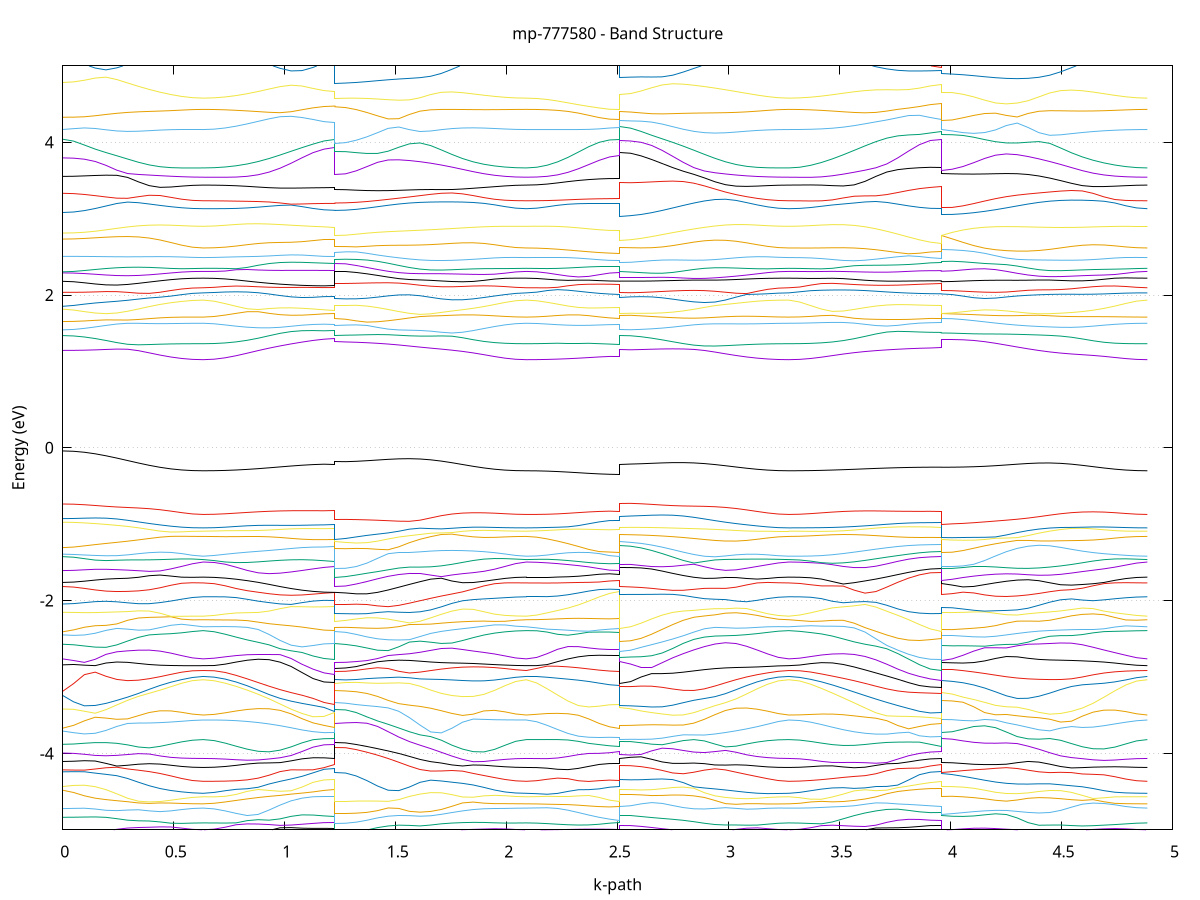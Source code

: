 set title 'mp-777580 - Band Structure'
set xlabel 'k-path'
set ylabel 'Energy (eV)'
set grid y
set yrange [-5:5]
set terminal png size 800,600
set output 'mp-777580_bands_gnuplot.png'
plot '-' using 1:2 with lines notitle, '-' using 1:2 with lines notitle, '-' using 1:2 with lines notitle, '-' using 1:2 with lines notitle, '-' using 1:2 with lines notitle, '-' using 1:2 with lines notitle, '-' using 1:2 with lines notitle, '-' using 1:2 with lines notitle, '-' using 1:2 with lines notitle, '-' using 1:2 with lines notitle, '-' using 1:2 with lines notitle, '-' using 1:2 with lines notitle, '-' using 1:2 with lines notitle, '-' using 1:2 with lines notitle, '-' using 1:2 with lines notitle, '-' using 1:2 with lines notitle, '-' using 1:2 with lines notitle, '-' using 1:2 with lines notitle, '-' using 1:2 with lines notitle, '-' using 1:2 with lines notitle, '-' using 1:2 with lines notitle, '-' using 1:2 with lines notitle, '-' using 1:2 with lines notitle, '-' using 1:2 with lines notitle, '-' using 1:2 with lines notitle, '-' using 1:2 with lines notitle, '-' using 1:2 with lines notitle, '-' using 1:2 with lines notitle, '-' using 1:2 with lines notitle, '-' using 1:2 with lines notitle, '-' using 1:2 with lines notitle, '-' using 1:2 with lines notitle, '-' using 1:2 with lines notitle, '-' using 1:2 with lines notitle, '-' using 1:2 with lines notitle, '-' using 1:2 with lines notitle, '-' using 1:2 with lines notitle, '-' using 1:2 with lines notitle, '-' using 1:2 with lines notitle, '-' using 1:2 with lines notitle, '-' using 1:2 with lines notitle, '-' using 1:2 with lines notitle, '-' using 1:2 with lines notitle, '-' using 1:2 with lines notitle, '-' using 1:2 with lines notitle, '-' using 1:2 with lines notitle, '-' using 1:2 with lines notitle, '-' using 1:2 with lines notitle, '-' using 1:2 with lines notitle, '-' using 1:2 with lines notitle, '-' using 1:2 with lines notitle, '-' using 1:2 with lines notitle, '-' using 1:2 with lines notitle, '-' using 1:2 with lines notitle, '-' using 1:2 with lines notitle, '-' using 1:2 with lines notitle, '-' using 1:2 with lines notitle, '-' using 1:2 with lines notitle, '-' using 1:2 with lines notitle, '-' using 1:2 with lines notitle, '-' using 1:2 with lines notitle, '-' using 1:2 with lines notitle, '-' using 1:2 with lines notitle, '-' using 1:2 with lines notitle, '-' using 1:2 with lines notitle, '-' using 1:2 with lines notitle, '-' using 1:2 with lines notitle, '-' using 1:2 with lines notitle, '-' using 1:2 with lines notitle, '-' using 1:2 with lines notitle, '-' using 1:2 with lines notitle, '-' using 1:2 with lines notitle, '-' using 1:2 with lines notitle, '-' using 1:2 with lines notitle, '-' using 1:2 with lines notitle, '-' using 1:2 with lines notitle, '-' using 1:2 with lines notitle, '-' using 1:2 with lines notitle, '-' using 1:2 with lines notitle, '-' using 1:2 with lines notitle, '-' using 1:2 with lines notitle, '-' using 1:2 with lines notitle, '-' using 1:2 with lines notitle, '-' using 1:2 with lines notitle, '-' using 1:2 with lines notitle, '-' using 1:2 with lines notitle, '-' using 1:2 with lines notitle, '-' using 1:2 with lines notitle, '-' using 1:2 with lines notitle, '-' using 1:2 with lines notitle, '-' using 1:2 with lines notitle, '-' using 1:2 with lines notitle, '-' using 1:2 with lines notitle, '-' using 1:2 with lines notitle, '-' using 1:2 with lines notitle, '-' using 1:2 with lines notitle, '-' using 1:2 with lines notitle, '-' using 1:2 with lines notitle, '-' using 1:2 with lines notitle, '-' using 1:2 with lines notitle, '-' using 1:2 with lines notitle, '-' using 1:2 with lines notitle, '-' using 1:2 with lines notitle, '-' using 1:2 with lines notitle, '-' using 1:2 with lines notitle, '-' using 1:2 with lines notitle, '-' using 1:2 with lines notitle, '-' using 1:2 with lines notitle, '-' using 1:2 with lines notitle, '-' using 1:2 with lines notitle, '-' using 1:2 with lines notitle, '-' using 1:2 with lines notitle, '-' using 1:2 with lines notitle, '-' using 1:2 with lines notitle, '-' using 1:2 with lines notitle, '-' using 1:2 with lines notitle, '-' using 1:2 with lines notitle, '-' using 1:2 with lines notitle, '-' using 1:2 with lines notitle, '-' using 1:2 with lines notitle, '-' using 1:2 with lines notitle, '-' using 1:2 with lines notitle, '-' using 1:2 with lines notitle, '-' using 1:2 with lines notitle, '-' using 1:2 with lines notitle, '-' using 1:2 with lines notitle, '-' using 1:2 with lines notitle, '-' using 1:2 with lines notitle, '-' using 1:2 with lines notitle, '-' using 1:2 with lines notitle, '-' using 1:2 with lines notitle, '-' using 1:2 with lines notitle, '-' using 1:2 with lines notitle, '-' using 1:2 with lines notitle, '-' using 1:2 with lines notitle, '-' using 1:2 with lines notitle
0.000000 -39.954934
0.048673 -39.954834
0.097345 -39.954534
0.146018 -39.954134
0.194691 -39.953534
0.243364 -39.952834
0.292036 -39.952034
0.340709 -39.951234
0.389382 -39.950434
0.438055 -39.949634
0.486727 -39.948934
0.535400 -39.948434
0.584073 -39.948134
0.632746 -39.948034
0.632746 -39.948034
0.682217 -39.948034
0.731689 -39.948134
0.781161 -39.948334
0.830632 -39.948534
0.880104 -39.948834
0.929576 -39.949134
0.979047 -39.949434
1.028519 -39.949634
1.077990 -39.949934
1.127462 -39.950034
1.176934 -39.950134
1.226405 -39.950234
1.226405 -39.958434
1.274305 -39.958434
1.322204 -39.958134
1.370103 -39.957734
1.418003 -39.957234
1.465902 -39.956534
1.513801 -39.955834
1.561701 -39.954934
1.609600 -39.954034
1.657499 -39.953134
1.705399 -39.952234
1.753298 -39.951434
1.801197 -39.950534
1.849097 -39.949834
1.896996 -39.949234
1.944895 -39.948634
1.992795 -39.948334
2.040694 -39.948034
2.088593 -39.948034
2.088593 -39.948034
2.135480 -39.948034
2.182367 -39.948034
2.229255 -39.948034
2.276142 -39.948134
2.323029 -39.948134
2.369916 -39.948234
2.416803 -39.948234
2.463690 -39.948334
2.510577 -39.948334
2.510577 -39.955134
2.558108 -39.955134
2.605638 -39.954934
2.653169 -39.954634
2.700700 -39.954234
2.748230 -39.953734
2.795761 -39.953134
2.843291 -39.952534
2.890822 -39.951834
2.938352 -39.951134
2.985883 -39.950434
3.033414 -39.949734
3.080944 -39.949134
3.128475 -39.948634
3.176005 -39.948334
3.223536 -39.948034
3.271066 -39.948034
3.271066 -39.948034
3.320135 -39.948034
3.369203 -39.948134
3.418271 -39.948234
3.467339 -39.948434
3.516407 -39.948734
3.565476 -39.948934
3.614544 -39.949234
3.663612 -39.949534
3.712680 -39.949734
3.761748 -39.950034
3.810816 -39.950234
3.859885 -39.950334
3.908953 -39.950434
3.958021 -39.950434
3.958021 -39.958634
4.006907 -39.958634
4.055794 -39.958334
4.104680 -39.958034
4.153567 -39.957534
4.202453 -39.956934
4.251340 -39.956234
4.300226 -39.955434
4.349113 -39.954634
4.397999 -39.953734
4.446886 -39.952834
4.495772 -39.952034
4.544658 -39.951134
4.593545 -39.950434
4.642431 -39.949734
4.691318 -39.949134
4.740204 -39.948634
4.789091 -39.948234
4.837977 -39.948034
4.886864 -39.948034
e
0.000000 -39.874734
0.048673 -39.874734
0.097345 -39.874734
0.146018 -39.874834
0.194691 -39.875034
0.243364 -39.875134
0.292036 -39.875434
0.340709 -39.875634
0.389382 -39.875934
0.438055 -39.876234
0.486727 -39.876534
0.535400 -39.876734
0.584073 -39.876834
0.632746 -39.876934
0.632746 -39.876934
0.682217 -39.876834
0.731689 -39.876734
0.781161 -39.876634
0.830632 -39.876434
0.880104 -39.876134
0.929576 -39.875834
0.979047 -39.875634
1.028519 -39.875334
1.077990 -39.875134
1.127462 -39.874934
1.176934 -39.874834
1.226405 -39.874834
1.226405 -39.873534
1.274305 -39.873534
1.322204 -39.873634
1.370103 -39.873834
1.418003 -39.874034
1.465902 -39.874234
1.513801 -39.874534
1.561701 -39.874734
1.609600 -39.875034
1.657499 -39.875334
1.705399 -39.875634
1.753298 -39.875934
1.801197 -39.876134
1.849097 -39.876334
1.896996 -39.876534
1.944895 -39.876734
1.992795 -39.876834
2.040694 -39.876934
2.088593 -39.876934
2.088593 -39.876934
2.135480 -39.876934
2.182367 -39.876834
2.229255 -39.876834
2.276142 -39.876734
2.323029 -39.876734
2.369916 -39.876634
2.416803 -39.876534
2.463690 -39.876534
2.510577 -39.876534
2.510577 -39.873934
2.558108 -39.873934
2.605638 -39.874034
2.653169 -39.874134
2.700700 -39.874234
2.748230 -39.874434
2.795761 -39.874634
2.843291 -39.874834
2.890822 -39.875134
2.938352 -39.875434
2.985883 -39.875734
3.033414 -39.876034
3.080944 -39.876334
3.128475 -39.876534
3.176005 -39.876734
3.223536 -39.876834
3.271066 -39.876934
3.271066 -39.876934
3.320135 -39.876934
3.369203 -39.876834
3.418271 -39.876634
3.467339 -39.876434
3.516407 -39.876234
3.565476 -39.875934
3.614544 -39.875634
3.663612 -39.875334
3.712680 -39.875134
3.761748 -39.874834
3.810816 -39.874634
3.859885 -39.874534
3.908953 -39.874434
3.958021 -39.874334
3.958021 -39.872634
4.006907 -39.872634
4.055794 -39.872734
4.104680 -39.872934
4.153567 -39.873134
4.202453 -39.873434
4.251340 -39.873734
4.300226 -39.874034
4.349113 -39.874334
4.397999 -39.874734
4.446886 -39.875034
4.495772 -39.875434
4.544658 -39.875734
4.593545 -39.876034
4.642431 -39.876234
4.691318 -39.876534
4.740204 -39.876634
4.789091 -39.876834
4.837977 -39.876934
4.886864 -39.876934
e
0.000000 -39.841234
0.048673 -39.841234
0.097345 -39.841334
0.146018 -39.841434
0.194691 -39.841634
0.243364 -39.841834
0.292036 -39.842134
0.340709 -39.842334
0.389382 -39.842634
0.438055 -39.842934
0.486727 -39.843134
0.535400 -39.843334
0.584073 -39.843434
0.632746 -39.843534
0.632746 -39.843534
0.682217 -39.843434
0.731689 -39.843134
0.781161 -39.842634
0.830632 -39.842034
0.880104 -39.841334
0.929576 -39.840634
0.979047 -39.839934
1.028519 -39.839234
1.077990 -39.838734
1.127462 -39.838334
1.176934 -39.838134
1.226405 -39.838034
1.226405 -39.837834
1.274305 -39.837834
1.322204 -39.837834
1.370103 -39.837834
1.418003 -39.837834
1.465902 -39.837934
1.513801 -39.838134
1.561701 -39.838334
1.609600 -39.838634
1.657499 -39.839134
1.705399 -39.839634
1.753298 -39.840134
1.801197 -39.840734
1.849097 -39.841434
1.896996 -39.842034
1.944895 -39.842634
1.992795 -39.843134
2.040694 -39.843434
2.088593 -39.843534
2.088593 -39.843534
2.135480 -39.843434
2.182367 -39.843434
2.229255 -39.843334
2.276142 -39.843234
2.323029 -39.843134
2.369916 -39.842934
2.416803 -39.842934
2.463690 -39.842834
2.510577 -39.842834
2.510577 -39.840234
2.558108 -39.840234
2.605638 -39.840334
2.653169 -39.840534
2.700700 -39.840734
2.748230 -39.840934
2.795761 -39.841134
2.843291 -39.841434
2.890822 -39.841734
2.938352 -39.842034
2.985883 -39.842434
3.033414 -39.842634
3.080944 -39.842934
3.128475 -39.843134
3.176005 -39.843334
3.223536 -39.843434
3.271066 -39.843534
3.271066 -39.843534
3.320135 -39.843434
3.369203 -39.843134
3.418271 -39.842734
3.467339 -39.842234
3.516407 -39.841634
3.565476 -39.840934
3.614544 -39.840234
3.663612 -39.839534
3.712680 -39.838834
3.761748 -39.838334
3.810816 -39.837834
3.859885 -39.837534
3.908953 -39.837334
3.958021 -39.837234
3.958021 -39.836534
4.006907 -39.836534
4.055794 -39.836634
4.104680 -39.836634
4.153567 -39.836734
4.202453 -39.836934
4.251340 -39.837134
4.300226 -39.837434
4.349113 -39.837834
4.397999 -39.838234
4.446886 -39.838834
4.495772 -39.839434
4.544658 -39.840034
4.593545 -39.840734
4.642431 -39.841434
4.691318 -39.842034
4.740204 -39.842634
4.789091 -39.843134
4.837977 -39.843434
4.886864 -39.843534
e
0.000000 -39.807534
0.048673 -39.807934
0.097345 -39.809234
0.146018 -39.811134
0.194691 -39.813334
0.243364 -39.815634
0.292036 -39.817934
0.340709 -39.820034
0.389382 -39.822034
0.438055 -39.823634
0.486727 -39.824934
0.535400 -39.825834
0.584073 -39.826334
0.632746 -39.826534
0.632746 -39.826534
0.682217 -39.826534
0.731689 -39.826434
0.781161 -39.826234
0.830632 -39.826034
0.880104 -39.825734
0.929576 -39.825334
0.979047 -39.824934
1.028519 -39.824434
1.077990 -39.824034
1.127462 -39.823634
1.176934 -39.823434
1.226405 -39.823334
1.226405 -39.816134
1.274305 -39.816034
1.322204 -39.815734
1.370103 -39.815334
1.418003 -39.814834
1.465902 -39.814434
1.513801 -39.814334
1.561701 -39.814534
1.609600 -39.815234
1.657499 -39.816334
1.705399 -39.817834
1.753298 -39.819434
1.801197 -39.821134
1.849097 -39.822734
1.896996 -39.824034
1.944895 -39.825134
1.992795 -39.825934
2.040694 -39.826434
2.088593 -39.826534
2.088593 -39.826534
2.135480 -39.826534
2.182367 -39.826534
2.229255 -39.826534
2.276142 -39.826534
2.323029 -39.826534
2.369916 -39.826434
2.416803 -39.826434
2.463690 -39.826434
2.510577 -39.826434
2.510577 -39.807634
2.558108 -39.807934
2.605638 -39.808834
2.653169 -39.810134
2.700700 -39.811734
2.748230 -39.813534
2.795761 -39.815434
2.843291 -39.817234
2.890822 -39.819034
2.938352 -39.820734
2.985883 -39.822234
3.033414 -39.823534
3.080944 -39.824634
3.128475 -39.825434
3.176005 -39.826034
3.223536 -39.826434
3.271066 -39.826534
3.271066 -39.826534
3.320135 -39.826534
3.369203 -39.826434
3.418271 -39.826334
3.467339 -39.826134
3.516407 -39.825934
3.565476 -39.825634
3.614544 -39.825334
3.663612 -39.824934
3.712680 -39.824434
3.761748 -39.824034
3.810816 -39.823634
3.859885 -39.823234
3.908953 -39.823034
3.958021 -39.822934
3.958021 -39.816334
4.006907 -39.816234
4.055794 -39.815934
4.104680 -39.815534
4.153567 -39.815034
4.202453 -39.814634
4.251340 -39.814334
4.300226 -39.814434
4.349113 -39.814934
4.397999 -39.815834
4.446886 -39.817034
4.495772 -39.818534
4.544658 -39.820134
4.593545 -39.821734
4.642431 -39.823134
4.691318 -39.824334
4.740204 -39.825334
4.789091 -39.826034
4.837977 -39.826434
4.886864 -39.826534
e
0.000000 -39.783734
0.048673 -39.783434
0.097345 -39.782534
0.146018 -39.781434
0.194691 -39.780134
0.243364 -39.778934
0.292036 -39.777834
0.340709 -39.776934
0.389382 -39.776234
0.438055 -39.775634
0.486727 -39.775234
0.535400 -39.774934
0.584073 -39.774834
0.632746 -39.774734
0.632746 -39.774734
0.682217 -39.774934
0.731689 -39.775334
0.781161 -39.775934
0.830632 -39.776734
0.880104 -39.777734
0.929576 -39.778834
0.979047 -39.779934
1.028519 -39.781034
1.077990 -39.782034
1.127462 -39.782734
1.176934 -39.783234
1.226405 -39.783434
1.226405 -39.783634
1.274305 -39.783734
1.322204 -39.784034
1.370103 -39.784534
1.418003 -39.785134
1.465902 -39.785634
1.513801 -39.785834
1.561701 -39.785834
1.609600 -39.785234
1.657499 -39.784234
1.705399 -39.782934
1.753298 -39.781434
1.801197 -39.779834
1.849097 -39.778434
1.896996 -39.777134
1.944895 -39.776134
1.992795 -39.775334
2.040694 -39.774934
2.088593 -39.774734
2.088593 -39.774734
2.135480 -39.774734
2.182367 -39.774734
2.229255 -39.774634
2.276142 -39.774634
2.323029 -39.774534
2.369916 -39.774534
2.416803 -39.774434
2.463690 -39.774434
2.510577 -39.774434
2.510577 -39.783534
2.558108 -39.783334
2.605638 -39.782734
2.653169 -39.781934
2.700700 -39.780934
2.748230 -39.779834
2.795761 -39.778934
2.843291 -39.778034
2.890822 -39.777234
2.938352 -39.776534
2.985883 -39.776034
3.033414 -39.775634
3.080944 -39.775334
3.128475 -39.775034
3.176005 -39.774834
3.223536 -39.774834
3.271066 -39.774734
3.271066 -39.774734
3.320135 -39.774834
3.369203 -39.775134
3.418271 -39.775534
3.467339 -39.776234
3.516407 -39.776934
3.565476 -39.777734
3.614544 -39.778734
3.663612 -39.779634
3.712680 -39.780534
3.761748 -39.781434
3.810816 -39.782134
3.859885 -39.782734
3.908953 -39.783134
3.958021 -39.783234
3.958021 -39.783334
4.006907 -39.783434
4.055794 -39.783734
4.104680 -39.784234
4.153567 -39.784734
4.202453 -39.785334
4.251340 -39.785634
4.300226 -39.785734
4.349113 -39.785434
4.397999 -39.784634
4.446886 -39.783534
4.495772 -39.782234
4.544658 -39.780734
4.593545 -39.779334
4.642431 -39.778034
4.691318 -39.776834
4.740204 -39.775934
4.789091 -39.775334
4.837977 -39.774934
4.886864 -39.774734
e
0.000000 -39.763334
0.048673 -39.763234
0.097345 -39.762934
0.146018 -39.762534
0.194691 -39.762034
0.243364 -39.761334
0.292036 -39.760634
0.340709 -39.759834
0.389382 -39.759134
0.438055 -39.758534
0.486727 -39.758034
0.535400 -39.757634
0.584073 -39.757434
0.632746 -39.757334
0.632746 -39.757334
0.682217 -39.757334
0.731689 -39.757134
0.781161 -39.756834
0.830632 -39.756534
0.880104 -39.756034
0.929576 -39.755534
0.979047 -39.755034
1.028519 -39.754534
1.077990 -39.754134
1.127462 -39.753734
1.176934 -39.753534
1.226405 -39.753534
1.226405 -39.760634
1.274305 -39.760634
1.322204 -39.760534
1.370103 -39.760434
1.418003 -39.760334
1.465902 -39.760134
1.513801 -39.759834
1.561701 -39.759634
1.609600 -39.759334
1.657499 -39.759034
1.705399 -39.758734
1.753298 -39.758534
1.801197 -39.758234
1.849097 -39.758034
1.896996 -39.757834
1.944895 -39.757634
1.992795 -39.757534
2.040694 -39.757434
2.088593 -39.757334
2.088593 -39.757334
2.135480 -39.757334
2.182367 -39.757434
2.229255 -39.757434
2.276142 -39.757434
2.323029 -39.757434
2.369916 -39.757434
2.416803 -39.757434
2.463690 -39.757434
2.510577 -39.757434
2.510577 -39.763634
2.558108 -39.763534
2.605638 -39.763434
2.653169 -39.763134
2.700700 -39.762734
2.748230 -39.762234
2.795761 -39.761734
2.843291 -39.761134
2.890822 -39.760434
2.938352 -39.759834
2.985883 -39.759234
3.033414 -39.758634
3.080944 -39.758234
3.128475 -39.757834
3.176005 -39.757634
3.223536 -39.757434
3.271066 -39.757334
3.271066 -39.757334
3.320135 -39.757334
3.369203 -39.757234
3.418271 -39.757034
3.467339 -39.756734
3.516407 -39.756434
3.565476 -39.756034
3.614544 -39.755634
3.663612 -39.755134
3.712680 -39.754734
3.761748 -39.754334
3.810816 -39.754034
3.859885 -39.753734
3.908953 -39.753534
3.958021 -39.753534
3.958021 -39.761034
4.006907 -39.761034
4.055794 -39.760934
4.104680 -39.760834
4.153567 -39.760734
4.202453 -39.760534
4.251340 -39.760234
4.300226 -39.760034
4.349113 -39.759734
4.397999 -39.759434
4.446886 -39.759134
4.495772 -39.758834
4.544658 -39.758534
4.593545 -39.758234
4.642431 -39.758034
4.691318 -39.757834
4.740204 -39.757634
4.789091 -39.757534
4.837977 -39.757434
4.886864 -39.757334
e
0.000000 -39.732934
0.048673 -39.732934
0.097345 -39.732834
0.146018 -39.732834
0.194691 -39.732734
0.243364 -39.732634
0.292036 -39.732434
0.340709 -39.732234
0.389382 -39.732034
0.438055 -39.731734
0.486727 -39.731534
0.535400 -39.731234
0.584073 -39.731134
0.632746 -39.731134
0.632746 -39.731134
0.682217 -39.731134
0.731689 -39.731334
0.781161 -39.731734
0.830632 -39.732034
0.880104 -39.732534
0.929576 -39.732934
0.979047 -39.733234
1.028519 -39.733534
1.077990 -39.733834
1.127462 -39.734034
1.176934 -39.734134
1.226405 -39.734234
1.226405 -39.730134
1.274305 -39.730234
1.322204 -39.730634
1.370103 -39.731134
1.418003 -39.731834
1.465902 -39.732534
1.513801 -39.733134
1.561701 -39.733734
1.609600 -39.734134
1.657499 -39.734434
1.705399 -39.734434
1.753298 -39.734334
1.801197 -39.733934
1.849097 -39.733534
1.896996 -39.732934
1.944895 -39.732234
1.992795 -39.731634
2.040694 -39.731234
2.088593 -39.731134
2.088593 -39.731134
2.135480 -39.731034
2.182367 -39.731034
2.229255 -39.731034
2.276142 -39.731034
2.323029 -39.731034
2.369916 -39.731034
2.416803 -39.731034
2.463690 -39.731034
2.510577 -39.731034
2.510577 -39.733334
2.558108 -39.733334
2.605638 -39.733234
2.653169 -39.733234
2.700700 -39.733134
2.748230 -39.732934
2.795761 -39.732834
2.843291 -39.732634
2.890822 -39.732434
2.938352 -39.732134
2.985883 -39.731934
3.033414 -39.731734
3.080944 -39.731534
3.128475 -39.731334
3.176005 -39.731234
3.223536 -39.731134
3.271066 -39.731134
3.271066 -39.731134
3.320135 -39.731134
3.369203 -39.731334
3.418271 -39.731534
3.467339 -39.731834
3.516407 -39.732134
3.565476 -39.732534
3.614544 -39.732934
3.663612 -39.733234
3.712680 -39.733534
3.761748 -39.733834
3.810816 -39.734134
3.859885 -39.734234
3.908953 -39.734434
3.958021 -39.734434
3.958021 -39.730534
4.006907 -39.730634
4.055794 -39.731034
4.104680 -39.731434
4.153567 -39.732034
4.202453 -39.732634
4.251340 -39.733234
4.300226 -39.733734
4.349113 -39.734134
4.397999 -39.734334
4.446886 -39.734534
4.495772 -39.734434
4.544658 -39.734234
4.593545 -39.733834
4.642431 -39.733334
4.691318 -39.732734
4.740204 -39.732134
4.789091 -39.731634
4.837977 -39.731234
4.886864 -39.731134
e
0.000000 -39.719034
0.048673 -39.719034
0.097345 -39.719134
0.146018 -39.719334
0.194691 -39.719534
0.243364 -39.719834
0.292036 -39.720134
0.340709 -39.720334
0.389382 -39.720634
0.438055 -39.720934
0.486727 -39.721234
0.535400 -39.721434
0.584073 -39.721534
0.632746 -39.721534
0.632746 -39.721534
0.682217 -39.721434
0.731689 -39.721134
0.781161 -39.720634
0.830632 -39.720034
0.880104 -39.719434
0.929576 -39.718834
0.979047 -39.718234
1.028519 -39.717634
1.077990 -39.717234
1.127462 -39.716934
1.176934 -39.716734
1.226405 -39.716634
1.226405 -39.717534
1.274305 -39.717434
1.322204 -39.717334
1.370103 -39.717234
1.418003 -39.717034
1.465902 -39.716934
1.513801 -39.716934
1.561701 -39.717034
1.609600 -39.717234
1.657499 -39.717434
1.705399 -39.717834
1.753298 -39.718234
1.801197 -39.718834
1.849097 -39.719334
1.896996 -39.719934
1.944895 -39.720534
1.992795 -39.721034
2.040694 -39.721434
2.088593 -39.721534
2.088593 -39.721534
2.135480 -39.721534
2.182367 -39.721634
2.229255 -39.721734
2.276142 -39.721934
2.323029 -39.722034
2.369916 -39.722234
2.416803 -39.722334
2.463690 -39.722334
2.510577 -39.722434
2.510577 -39.719734
2.558108 -39.719734
2.605638 -39.719834
2.653169 -39.719934
2.700700 -39.720034
2.748230 -39.720234
2.795761 -39.720334
2.843291 -39.720534
2.890822 -39.720734
2.938352 -39.720934
2.985883 -39.721034
3.033414 -39.721234
3.080944 -39.721334
3.128475 -39.721434
3.176005 -39.721534
3.223536 -39.721534
3.271066 -39.721534
3.271066 -39.721534
3.320135 -39.721534
3.369203 -39.721334
3.418271 -39.721034
3.467339 -39.720634
3.516407 -39.720134
3.565476 -39.719734
3.614544 -39.719234
3.663612 -39.718834
3.712680 -39.718534
3.761748 -39.718234
3.810816 -39.717934
3.859885 -39.717734
3.908953 -39.717634
3.958021 -39.717634
3.958021 -39.718534
4.006907 -39.718534
4.055794 -39.718434
4.104680 -39.718234
4.153567 -39.718034
4.202453 -39.717934
4.251340 -39.717834
4.300226 -39.717734
4.349113 -39.717834
4.397999 -39.717934
4.446886 -39.718134
4.495772 -39.718434
4.544658 -39.718834
4.593545 -39.719234
4.642431 -39.719734
4.691318 -39.720234
4.740204 -39.720734
4.789091 -39.721134
4.837977 -39.721434
4.886864 -39.721534
e
0.000000 -39.690734
0.048673 -39.690734
0.097345 -39.690534
0.146018 -39.690334
0.194691 -39.689934
0.243364 -39.689534
0.292036 -39.689134
0.340709 -39.688634
0.389382 -39.688234
0.438055 -39.687834
0.486727 -39.687534
0.535400 -39.687334
0.584073 -39.687134
0.632746 -39.687134
0.632746 -39.687134
0.682217 -39.687234
0.731689 -39.687534
0.781161 -39.687934
0.830632 -39.688534
0.880104 -39.689234
0.929576 -39.690034
0.979047 -39.690834
1.028519 -39.691534
1.077990 -39.692234
1.127462 -39.692734
1.176934 -39.693034
1.226405 -39.693134
1.226405 -39.690434
1.274305 -39.690434
1.322204 -39.690334
1.370103 -39.690134
1.418003 -39.689934
1.465902 -39.689734
1.513801 -39.689434
1.561701 -39.689134
1.609600 -39.688834
1.657499 -39.688534
1.705399 -39.688234
1.753298 -39.687934
1.801197 -39.687734
1.849097 -39.687534
1.896996 -39.687434
1.944895 -39.687234
1.992795 -39.687234
2.040694 -39.687134
2.088593 -39.687134
2.088593 -39.687134
2.135480 -39.687134
2.182367 -39.687134
2.229255 -39.687034
2.276142 -39.687034
2.323029 -39.686934
2.369916 -39.686934
2.416803 -39.686934
2.463690 -39.686834
2.510577 -39.686834
2.510577 -39.690534
2.558108 -39.690534
2.605638 -39.690334
2.653169 -39.690234
2.700700 -39.690034
2.748230 -39.689734
2.795761 -39.689434
2.843291 -39.689034
2.890822 -39.688734
2.938352 -39.688434
2.985883 -39.688134
3.033414 -39.687834
3.080944 -39.687534
3.128475 -39.687434
3.176005 -39.687234
3.223536 -39.687134
3.271066 -39.687134
3.271066 -39.687134
3.320135 -39.687234
3.369203 -39.687434
3.418271 -39.687734
3.467339 -39.688234
3.516407 -39.688734
3.565476 -39.689434
3.614544 -39.690034
3.663612 -39.690734
3.712680 -39.691434
3.761748 -39.691934
3.810816 -39.692434
3.859885 -39.692834
3.908953 -39.693034
3.958021 -39.693134
3.958021 -39.690434
4.006907 -39.690434
4.055794 -39.690334
4.104680 -39.690134
4.153567 -39.689934
4.202453 -39.689734
4.251340 -39.689534
4.300226 -39.689234
4.349113 -39.688934
4.397999 -39.688634
4.446886 -39.688434
4.495772 -39.688134
4.544658 -39.687934
4.593545 -39.687734
4.642431 -39.687534
4.691318 -39.687334
4.740204 -39.687234
4.789091 -39.687234
4.837977 -39.687134
4.886864 -39.687134
e
0.000000 -39.527534
0.048673 -39.527534
0.097345 -39.527534
0.146018 -39.527634
0.194691 -39.527634
0.243364 -39.527734
0.292036 -39.527734
0.340709 -39.527834
0.389382 -39.527834
0.438055 -39.527934
0.486727 -39.527934
0.535400 -39.527934
0.584073 -39.527934
0.632746 -39.528034
0.632746 -39.528034
0.682217 -39.527934
0.731689 -39.527934
0.781161 -39.527934
0.830632 -39.527934
0.880104 -39.527834
0.929576 -39.527834
0.979047 -39.527734
1.028519 -39.527734
1.077990 -39.527634
1.127462 -39.527634
1.176934 -39.527634
1.226405 -39.527634
1.226405 -39.528034
1.274305 -39.528034
1.322204 -39.528034
1.370103 -39.527934
1.418003 -39.527834
1.465902 -39.527834
1.513801 -39.527734
1.561701 -39.527734
1.609600 -39.527634
1.657499 -39.527634
1.705399 -39.527634
1.753298 -39.527634
1.801197 -39.527734
1.849097 -39.527734
1.896996 -39.527834
1.944895 -39.527934
1.992795 -39.527934
2.040694 -39.527934
2.088593 -39.528034
2.088593 -39.528034
2.135480 -39.528034
2.182367 -39.527934
2.229255 -39.527934
2.276142 -39.527934
2.323029 -39.527934
2.369916 -39.527934
2.416803 -39.527934
2.463690 -39.527934
2.510577 -39.527934
2.510577 -39.527534
2.558108 -39.527534
2.605638 -39.527534
2.653169 -39.527534
2.700700 -39.527634
2.748230 -39.527634
2.795761 -39.527634
2.843291 -39.527734
2.890822 -39.527734
2.938352 -39.527834
2.985883 -39.527834
3.033414 -39.527934
3.080944 -39.527934
3.128475 -39.527934
3.176005 -39.527934
3.223536 -39.527934
3.271066 -39.528034
3.271066 -39.528034
3.320135 -39.527934
3.369203 -39.527934
3.418271 -39.527934
3.467339 -39.527934
3.516407 -39.527834
3.565476 -39.527834
3.614544 -39.527734
3.663612 -39.527734
3.712680 -39.527634
3.761748 -39.527634
3.810816 -39.527634
3.859885 -39.527534
3.908953 -39.527534
3.958021 -39.527534
3.958021 -39.528034
4.006907 -39.528034
4.055794 -39.527934
4.104680 -39.527934
4.153567 -39.527834
4.202453 -39.527834
4.251340 -39.527734
4.300226 -39.527634
4.349113 -39.527634
4.397999 -39.527634
4.446886 -39.527634
4.495772 -39.527634
4.544658 -39.527634
4.593545 -39.527734
4.642431 -39.527734
4.691318 -39.527834
4.740204 -39.527934
4.789091 -39.527934
4.837977 -39.527934
4.886864 -39.528034
e
0.000000 -39.401534
0.048673 -39.401534
0.097345 -39.401634
0.146018 -39.401634
0.194691 -39.401734
0.243364 -39.401834
0.292036 -39.402034
0.340709 -39.402234
0.389382 -39.402334
0.438055 -39.402534
0.486727 -39.402634
0.535400 -39.402734
0.584073 -39.402834
0.632746 -39.402834
0.632746 -39.402834
0.682217 -39.402834
0.731689 -39.402734
0.781161 -39.402534
0.830632 -39.402334
0.880104 -39.402134
0.929576 -39.401934
0.979047 -39.401734
1.028519 -39.401534
1.077990 -39.401434
1.127462 -39.401334
1.176934 -39.401234
1.226405 -39.401234
1.226405 -39.404834
1.274305 -39.404834
1.322204 -39.404734
1.370103 -39.404634
1.418003 -39.404534
1.465902 -39.404434
1.513801 -39.404334
1.561701 -39.404134
1.609600 -39.403934
1.657499 -39.403834
1.705399 -39.403634
1.753298 -39.403434
1.801197 -39.403334
1.849097 -39.403134
1.896996 -39.403034
1.944895 -39.403034
1.992795 -39.402934
2.040694 -39.402834
2.088593 -39.402834
2.088593 -39.402834
2.135480 -39.402834
2.182367 -39.402834
2.229255 -39.402934
2.276142 -39.402934
2.323029 -39.402934
2.369916 -39.402934
2.416803 -39.402934
2.463690 -39.402934
2.510577 -39.402934
2.510577 -39.401734
2.558108 -39.401734
2.605638 -39.401734
2.653169 -39.401734
2.700700 -39.401834
2.748230 -39.401834
2.795761 -39.401934
2.843291 -39.402034
2.890822 -39.402134
2.938352 -39.402234
2.985883 -39.402434
3.033414 -39.402534
3.080944 -39.402634
3.128475 -39.402734
3.176005 -39.402834
3.223536 -39.402834
3.271066 -39.402834
3.271066 -39.402834
3.320135 -39.402834
3.369203 -39.402734
3.418271 -39.402634
3.467339 -39.402434
3.516407 -39.402334
3.565476 -39.402134
3.614544 -39.401934
3.663612 -39.401734
3.712680 -39.401634
3.761748 -39.401434
3.810816 -39.401334
3.859885 -39.401334
3.908953 -39.401234
3.958021 -39.401234
3.958021 -39.404834
4.006907 -39.404834
4.055794 -39.404734
4.104680 -39.404734
4.153567 -39.404634
4.202453 -39.404534
4.251340 -39.404334
4.300226 -39.404234
4.349113 -39.404034
4.397999 -39.403834
4.446886 -39.403734
4.495772 -39.403534
4.544658 -39.403434
4.593545 -39.403234
4.642431 -39.403134
4.691318 -39.403034
4.740204 -39.402934
4.789091 -39.402934
4.837977 -39.402834
4.886864 -39.402834
e
0.000000 -39.395734
0.048673 -39.395834
0.097345 -39.395934
0.146018 -39.396034
0.194691 -39.396234
0.243364 -39.396434
0.292036 -39.396634
0.340709 -39.396934
0.389382 -39.397134
0.438055 -39.397234
0.486727 -39.397434
0.535400 -39.397534
0.584073 -39.397534
0.632746 -39.397634
0.632746 -39.397634
0.682217 -39.397534
0.731689 -39.397534
0.781161 -39.397334
0.830632 -39.397234
0.880104 -39.397034
0.929576 -39.396734
0.979047 -39.396534
1.028519 -39.396234
1.077990 -39.396034
1.127462 -39.395834
1.176934 -39.395734
1.226405 -39.395634
1.226405 -39.397334
1.274305 -39.397334
1.322204 -39.397334
1.370103 -39.397334
1.418003 -39.397334
1.465902 -39.397334
1.513801 -39.397334
1.561701 -39.397334
1.609600 -39.397334
1.657499 -39.397434
1.705399 -39.397434
1.753298 -39.397434
1.801197 -39.397534
1.849097 -39.397534
1.896996 -39.397534
1.944895 -39.397534
1.992795 -39.397534
2.040694 -39.397534
2.088593 -39.397634
2.088593 -39.397634
2.135480 -39.397634
2.182367 -39.397634
2.229255 -39.397634
2.276142 -39.397734
2.323029 -39.397834
2.369916 -39.397834
2.416803 -39.397834
2.463690 -39.397934
2.510577 -39.397934
2.510577 -39.396034
2.558108 -39.396034
2.605638 -39.396034
2.653169 -39.396134
2.700700 -39.396334
2.748230 -39.396434
2.795761 -39.396634
2.843291 -39.396734
2.890822 -39.396934
2.938352 -39.397134
2.985883 -39.397234
3.033414 -39.397334
3.080944 -39.397434
3.128475 -39.397534
3.176005 -39.397534
3.223536 -39.397534
3.271066 -39.397634
3.271066 -39.397634
3.320135 -39.397534
3.369203 -39.397534
3.418271 -39.397434
3.467339 -39.397334
3.516407 -39.397234
3.565476 -39.397034
3.614544 -39.396834
3.663612 -39.396634
3.712680 -39.396434
3.761748 -39.396234
3.810816 -39.396034
3.859885 -39.395934
3.908953 -39.395834
3.958021 -39.395834
3.958021 -39.397434
4.006907 -39.397434
4.055794 -39.397434
4.104680 -39.397434
4.153567 -39.397434
4.202453 -39.397534
4.251340 -39.397534
4.300226 -39.397534
4.349113 -39.397534
4.397999 -39.397534
4.446886 -39.397534
4.495772 -39.397534
4.544658 -39.397534
4.593545 -39.397534
4.642431 -39.397534
4.691318 -39.397534
4.740204 -39.397534
4.789091 -39.397634
4.837977 -39.397534
4.886864 -39.397634
e
0.000000 -39.288234
0.048673 -39.288234
0.097345 -39.288034
0.146018 -39.287734
0.194691 -39.287434
0.243364 -39.287034
0.292036 -39.286634
0.340709 -39.286134
0.389382 -39.285734
0.438055 -39.285334
0.486727 -39.285034
0.535400 -39.284834
0.584073 -39.284634
0.632746 -39.284634
0.632746 -39.284634
0.682217 -39.284634
0.731689 -39.284834
0.781161 -39.285134
0.830632 -39.285534
0.880104 -39.286034
0.929576 -39.286534
0.979047 -39.287034
1.028519 -39.287534
1.077990 -39.287934
1.127462 -39.288334
1.176934 -39.288534
1.226405 -39.288534
1.226405 -39.283634
1.274305 -39.283634
1.322204 -39.283634
1.370103 -39.283734
1.418003 -39.283734
1.465902 -39.283834
1.513801 -39.283934
1.561701 -39.284034
1.609600 -39.284134
1.657499 -39.284234
1.705399 -39.284234
1.753298 -39.284334
1.801197 -39.284434
1.849097 -39.284434
1.896996 -39.284534
1.944895 -39.284534
1.992795 -39.284534
2.040694 -39.284634
2.088593 -39.284634
2.088593 -39.284634
2.135480 -39.284634
2.182367 -39.284634
2.229255 -39.284634
2.276142 -39.284634
2.323029 -39.284634
2.369916 -39.284634
2.416803 -39.284634
2.463690 -39.284634
2.510577 -39.284634
2.510577 -39.288234
2.558108 -39.288234
2.605638 -39.288134
2.653169 -39.287934
2.700700 -39.287734
2.748230 -39.287434
2.795761 -39.287134
2.843291 -39.286734
2.890822 -39.286434
2.938352 -39.286034
2.985883 -39.285734
3.033414 -39.285434
3.080944 -39.285134
3.128475 -39.284934
3.176005 -39.284734
3.223536 -39.284634
3.271066 -39.284634
3.271066 -39.284634
3.320135 -39.284634
3.369203 -39.284834
3.418271 -39.285034
3.467339 -39.285334
3.516407 -39.285734
3.565476 -39.286134
3.614544 -39.286534
3.663612 -39.287034
3.712680 -39.287434
3.761748 -39.287834
3.810816 -39.288134
3.859885 -39.288334
3.908953 -39.288534
3.958021 -39.288534
3.958021 -39.283634
4.006907 -39.283634
4.055794 -39.283634
4.104680 -39.283634
4.153567 -39.283734
4.202453 -39.283834
4.251340 -39.283934
4.300226 -39.283934
4.349113 -39.284034
4.397999 -39.284134
4.446886 -39.284234
4.495772 -39.284334
4.544658 -39.284334
4.593545 -39.284434
4.642431 -39.284434
4.691318 -39.284534
4.740204 -39.284534
4.789091 -39.284534
4.837977 -39.284634
4.886864 -39.284634
e
0.000000 -38.992734
0.048673 -38.992734
0.097345 -38.992734
0.146018 -38.992634
0.194691 -38.992634
0.243364 -38.992634
0.292036 -38.992534
0.340709 -38.992534
0.389382 -38.992434
0.438055 -38.992434
0.486727 -38.992434
0.535400 -38.992334
0.584073 -38.992334
0.632746 -38.992334
0.632746 -38.992334
0.682217 -38.992334
0.731689 -38.992334
0.781161 -38.992334
0.830632 -38.992434
0.880104 -38.992434
0.929576 -38.992434
0.979047 -38.992434
1.028519 -38.992534
1.077990 -38.992534
1.127462 -38.992534
1.176934 -38.992534
1.226405 -38.992534
1.226405 -38.992434
1.274305 -38.992434
1.322204 -38.992434
1.370103 -38.992434
1.418003 -38.992534
1.465902 -38.992534
1.513801 -38.992534
1.561701 -38.992534
1.609600 -38.992534
1.657499 -38.992534
1.705399 -38.992534
1.753298 -38.992534
1.801197 -38.992434
1.849097 -38.992434
1.896996 -38.992434
1.944895 -38.992434
1.992795 -38.992334
2.040694 -38.992334
2.088593 -38.992334
2.088593 -38.992334
2.135480 -38.992334
2.182367 -38.992334
2.229255 -38.992434
2.276142 -38.992434
2.323029 -38.992434
2.369916 -38.992434
2.416803 -38.992534
2.463690 -38.992534
2.510577 -38.992534
2.510577 -38.992834
2.558108 -38.992834
2.605638 -38.992834
2.653169 -38.992734
2.700700 -38.992734
2.748230 -38.992734
2.795761 -38.992634
2.843291 -38.992634
2.890822 -38.992534
2.938352 -38.992534
2.985883 -38.992534
3.033414 -38.992434
3.080944 -38.992434
3.128475 -38.992334
3.176005 -38.992334
3.223536 -38.992334
3.271066 -38.992334
3.271066 -38.992334
3.320135 -38.992334
3.369203 -38.992334
3.418271 -38.992334
3.467339 -38.992434
3.516407 -38.992434
3.565476 -38.992434
3.614544 -38.992534
3.663612 -38.992534
3.712680 -38.992634
3.761748 -38.992634
3.810816 -38.992634
3.859885 -38.992634
3.908953 -38.992734
3.958021 -38.992734
3.958021 -38.992534
4.006907 -38.992534
4.055794 -38.992534
4.104680 -38.992534
4.153567 -38.992534
4.202453 -38.992534
4.251340 -38.992534
4.300226 -38.992634
4.349113 -38.992634
4.397999 -38.992534
4.446886 -38.992534
4.495772 -38.992534
4.544658 -38.992534
4.593545 -38.992434
4.642431 -38.992434
4.691318 -38.992434
4.740204 -38.992434
4.789091 -38.992334
4.837977 -38.992334
4.886864 -38.992334
e
0.000000 -38.959634
0.048673 -38.959634
0.097345 -38.959634
0.146018 -38.959534
0.194691 -38.959534
0.243364 -38.959534
0.292036 -38.959534
0.340709 -38.959434
0.389382 -38.959434
0.438055 -38.959334
0.486727 -38.959334
0.535400 -38.959334
0.584073 -38.959334
0.632746 -38.959334
0.632746 -38.959334
0.682217 -38.959334
0.731689 -38.959334
0.781161 -38.959334
0.830632 -38.959434
0.880104 -38.959434
0.929576 -38.959434
0.979047 -38.959534
1.028519 -38.959534
1.077990 -38.959634
1.127462 -38.959634
1.176934 -38.959634
1.226405 -38.959634
1.226405 -38.959234
1.274305 -38.959234
1.322204 -38.959234
1.370103 -38.959334
1.418003 -38.959434
1.465902 -38.959434
1.513801 -38.959534
1.561701 -38.959534
1.609600 -38.959634
1.657499 -38.959634
1.705399 -38.959634
1.753298 -38.959634
1.801197 -38.959534
1.849097 -38.959534
1.896996 -38.959434
1.944895 -38.959434
1.992795 -38.959334
2.040694 -38.959334
2.088593 -38.959334
2.088593 -38.959334
2.135480 -38.959334
2.182367 -38.959334
2.229255 -38.959334
2.276142 -38.959334
2.323029 -38.959334
2.369916 -38.959334
2.416803 -38.959434
2.463690 -38.959434
2.510577 -38.959434
2.510577 -38.959634
2.558108 -38.959634
2.605638 -38.959634
2.653169 -38.959634
2.700700 -38.959634
2.748230 -38.959634
2.795761 -38.959534
2.843291 -38.959534
2.890822 -38.959534
2.938352 -38.959434
2.985883 -38.959434
3.033414 -38.959434
3.080944 -38.959334
3.128475 -38.959334
3.176005 -38.959334
3.223536 -38.959334
3.271066 -38.959334
3.271066 -38.959334
3.320135 -38.959334
3.369203 -38.959334
3.418271 -38.959334
3.467339 -38.959434
3.516407 -38.959434
3.565476 -38.959434
3.614544 -38.959534
3.663612 -38.959534
3.712680 -38.959634
3.761748 -38.959634
3.810816 -38.959634
3.859885 -38.959734
3.908953 -38.959734
3.958021 -38.959734
3.958021 -38.959334
4.006907 -38.959334
4.055794 -38.959334
4.104680 -38.959334
4.153567 -38.959434
4.202453 -38.959534
4.251340 -38.959534
4.300226 -38.959634
4.349113 -38.959634
4.397999 -38.959634
4.446886 -38.959634
4.495772 -38.959634
4.544658 -38.959634
4.593545 -38.959534
4.642431 -38.959534
4.691318 -38.959434
4.740204 -38.959434
4.789091 -38.959334
4.837977 -38.959334
4.886864 -38.959334
e
0.000000 -18.211034
0.048673 -18.221734
0.097345 -18.250334
0.146018 -18.290334
0.194691 -18.335634
0.243364 -18.382134
0.292036 -18.427034
0.340709 -18.468534
0.389382 -18.505334
0.438055 -18.536534
0.486727 -18.561434
0.535400 -18.579534
0.584073 -18.590534
0.632746 -18.594234
0.632746 -18.594234
0.682217 -18.590534
0.731689 -18.579634
0.781161 -18.561834
0.830632 -18.537534
0.880104 -18.507334
0.929576 -18.472234
0.979047 -18.433534
1.028519 -18.393134
1.077990 -18.353734
1.127462 -18.319434
1.176934 -18.295334
1.226405 -18.286534
1.226405 -18.017534
1.274305 -18.023634
1.322204 -18.041834
1.370103 -18.070534
1.418003 -18.107634
1.465902 -18.150734
1.513801 -18.197834
1.561701 -18.246934
1.609600 -18.296434
1.657499 -18.345134
1.705399 -18.391834
1.753298 -18.435434
1.801197 -18.475034
1.849097 -18.510034
1.896996 -18.539534
1.944895 -18.563134
1.992795 -18.580234
2.040694 -18.590634
2.088593 -18.594234
2.088593 -18.594234
2.135480 -18.592034
2.182367 -18.585734
2.229255 -18.575834
2.276142 -18.562934
2.323029 -18.548434
2.369916 -18.533934
2.416803 -18.521234
2.463690 -18.512534
2.510577 -18.509434
2.510577 -18.155634
2.558108 -18.162134
2.605638 -18.180834
2.653169 -18.209534
2.700700 -18.245434
2.748230 -18.285834
2.795761 -18.328334
2.843291 -18.371234
2.890822 -18.412834
2.938352 -18.451934
2.985883 -18.487634
3.033414 -18.518934
3.080944 -18.545434
3.128475 -18.566534
3.176005 -18.581834
3.223536 -18.591034
3.271066 -18.594234
3.271066 -18.594234
3.320135 -18.590934
3.369203 -18.581034
3.418271 -18.564834
3.467339 -18.542734
3.516407 -18.514934
3.565476 -18.482334
3.614544 -18.445834
3.663612 -18.406334
3.712680 -18.365734
3.761748 -18.325834
3.810816 -18.289334
3.859885 -18.259434
3.908953 -18.239534
3.958021 -18.232534
3.958021 -17.968834
4.006907 -17.975034
4.055794 -17.992934
4.104680 -18.020934
4.153567 -18.057134
4.202453 -18.099334
4.251340 -18.145834
4.300226 -18.195134
4.349113 -18.245534
4.397999 -18.295934
4.446886 -18.345134
4.495772 -18.392134
4.544658 -18.435934
4.593545 -18.475634
4.642431 -18.510434
4.691318 -18.539934
4.740204 -18.563334
4.789091 -18.580434
4.837977 -18.590734
4.886864 -18.594234
e
0.000000 -17.776934
0.048673 -17.766134
0.097345 -17.737234
0.146018 -17.697134
0.194691 -17.653334
0.243364 -17.657034
0.292036 -17.689334
0.340709 -17.719734
0.389382 -17.746834
0.438055 -17.769934
0.486727 -17.788534
0.535400 -17.802034
0.584073 -17.810234
0.632746 -17.812934
0.632746 -17.812934
0.682217 -17.809934
0.731689 -17.800934
0.781161 -17.786234
0.830632 -17.766034
0.880104 -17.740934
0.929576 -17.711734
0.979047 -17.680134
1.028519 -17.663034
1.077990 -17.700234
1.127462 -17.738734
1.176934 -17.765834
1.226405 -17.775734
1.226405 -17.782734
1.274305 -17.781034
1.322204 -17.775334
1.370103 -17.764434
1.418003 -17.747734
1.465902 -17.725634
1.513801 -17.698834
1.561701 -17.668534
1.609600 -17.636234
1.657499 -17.625534
1.705399 -17.655934
1.753298 -17.687434
1.801197 -17.717334
1.849097 -17.744634
1.896996 -17.768234
1.944895 -17.787334
1.992795 -17.801434
2.040694 -17.810034
2.088593 -17.812934
2.088593 -17.812934
2.135480 -17.818234
2.182367 -17.833234
2.229255 -17.855634
2.276142 -17.882634
2.323029 -17.911134
2.369916 -17.937934
2.416803 -17.960134
2.463690 -17.974934
2.510577 -17.980034
2.510577 -17.683234
2.558108 -17.688734
2.605638 -17.702334
2.653169 -17.719134
2.700700 -17.736334
2.748230 -17.752434
2.795761 -17.766734
2.843291 -17.778834
2.890822 -17.788734
2.938352 -17.796534
2.985883 -17.802434
3.033414 -17.806634
3.080944 -17.809434
3.128475 -17.811334
3.176005 -17.812334
3.223536 -17.812834
3.271066 -17.812934
3.271066 -17.812934
3.320135 -17.812134
3.369203 -17.809434
3.418271 -17.805034
3.467339 -17.798634
3.516407 -17.790334
3.565476 -17.780034
3.614544 -17.767734
3.663612 -17.753434
3.712680 -17.737234
3.761748 -17.719234
3.810816 -17.699734
3.859885 -17.679434
3.908953 -17.658934
3.958021 -17.641634
3.958021 -17.707134
4.006907 -17.705834
4.055794 -17.701734
4.104680 -17.695134
4.153567 -17.686434
4.202453 -17.676634
4.251340 -17.667634
4.300226 -17.662734
4.349113 -17.665234
4.397999 -17.675834
4.446886 -17.692234
4.495772 -17.711534
4.544658 -17.731534
4.593545 -17.750834
4.642431 -17.768534
4.691318 -17.783834
4.740204 -17.796334
4.789091 -17.805534
4.837977 -17.811134
4.886864 -17.812934
e
0.000000 -17.525734
0.048673 -17.534534
0.097345 -17.557334
0.146018 -17.587434
0.194691 -17.619734
0.243364 -17.604434
0.292036 -17.561934
0.340709 -17.523434
0.389382 -17.490634
0.438055 -17.464034
0.486727 -17.443634
0.535400 -17.429434
0.584073 -17.421034
0.632746 -17.418334
0.632746 -17.418334
0.682217 -17.421634
0.731689 -17.432334
0.781161 -17.451034
0.830632 -17.478334
0.880104 -17.513734
0.929576 -17.555334
0.979047 -17.600134
1.028519 -17.629434
1.077990 -17.601534
1.127462 -17.567234
1.176934 -17.538234
1.226405 -17.525534
1.226405 -17.577334
1.274305 -17.573434
1.322204 -17.563234
1.370103 -17.550434
1.418003 -17.540134
1.465902 -17.537834
1.513801 -17.546934
1.561701 -17.566334
1.609600 -17.592134
1.657499 -17.599034
1.705399 -17.566334
1.753298 -17.533734
1.801197 -17.503534
1.849097 -17.477134
1.896996 -17.455334
1.944895 -17.438634
1.992795 -17.427034
2.040694 -17.420434
2.088593 -17.418334
2.088593 -17.418334
2.135480 -17.415734
2.182367 -17.408534
2.229255 -17.397234
2.276142 -17.382934
2.323029 -17.366634
2.369916 -17.349634
2.416803 -17.333534
2.463690 -17.320834
2.510577 -17.315534
2.510577 -17.601834
2.558108 -17.596934
2.605638 -17.584234
2.653169 -17.567334
2.700700 -17.548334
2.748230 -17.528834
2.795761 -17.510234
2.843291 -17.493034
2.890822 -17.477934
2.938352 -17.464834
2.985883 -17.453634
3.033414 -17.443934
3.080944 -17.435734
3.128475 -17.428834
3.176005 -17.423334
3.223536 -17.419634
3.271066 -17.418334
3.271066 -17.418334
3.320135 -17.418534
3.369203 -17.419734
3.418271 -17.422634
3.467339 -17.428934
3.516407 -17.439734
3.565476 -17.455234
3.614544 -17.474834
3.663612 -17.497434
3.712680 -17.522034
3.761748 -17.547534
3.810816 -17.572834
3.859885 -17.596534
3.908953 -17.618134
3.958021 -17.635734
3.958021 -17.583134
4.006907 -17.579534
4.055794 -17.569034
4.104680 -17.552934
4.153567 -17.535434
4.202453 -17.527734
4.251340 -17.531434
4.300226 -17.535934
4.349113 -17.534634
4.397999 -17.525734
4.446886 -17.511334
4.495772 -17.494134
4.544658 -17.476734
4.593545 -17.460534
4.642431 -17.446634
4.691318 -17.435534
4.740204 -17.427534
4.789091 -17.422234
4.837977 -17.419234
4.886864 -17.418334
e
0.000000 -17.359034
0.048673 -17.353534
0.097345 -17.341434
0.146018 -17.331134
0.194691 -17.326634
0.243364 -17.325934
0.292036 -17.326834
0.340709 -17.328334
0.389382 -17.330034
0.438055 -17.331634
0.486727 -17.333034
0.535400 -17.333934
0.584073 -17.334534
0.632746 -17.334734
0.632746 -17.334734
0.682217 -17.335034
0.731689 -17.335734
0.781161 -17.336534
0.830632 -17.337334
0.880104 -17.338434
0.929576 -17.341034
0.979047 -17.346434
1.028519 -17.355934
1.077990 -17.370434
1.127462 -17.389134
1.176934 -17.408234
1.226405 -17.417534
1.226405 -17.476134
1.274305 -17.474234
1.322204 -17.469034
1.370103 -17.461334
1.418003 -17.452034
1.465902 -17.441434
1.513801 -17.428834
1.561701 -17.414434
1.609600 -17.399934
1.657499 -17.386434
1.705399 -17.374734
1.753298 -17.364934
1.801197 -17.357134
1.849097 -17.350934
1.896996 -17.345834
1.944895 -17.341534
1.992795 -17.337934
2.040694 -17.335534
2.088593 -17.334734
2.088593 -17.334734
2.135480 -17.331734
2.182367 -17.323434
2.229255 -17.311134
2.276142 -17.296834
2.323029 -17.283134
2.369916 -17.273534
2.416803 -17.270734
2.463690 -17.272834
2.510577 -17.274834
2.510577 -17.460734
2.558108 -17.453934
2.605638 -17.435134
2.653169 -17.408334
2.700700 -17.377234
2.748230 -17.345434
2.795761 -17.315934
2.843291 -17.295234
2.890822 -17.290534
2.938352 -17.293334
2.985883 -17.299034
3.033414 -17.306234
3.080944 -17.314134
3.128475 -17.321834
3.176005 -17.328434
3.223536 -17.333034
3.271066 -17.334734
3.271066 -17.334734
3.320135 -17.335734
3.369203 -17.338534
3.418271 -17.342234
3.467339 -17.345434
3.516407 -17.347234
3.565476 -17.347934
3.614544 -17.349334
3.663612 -17.355534
3.712680 -17.371434
3.761748 -17.397834
3.810816 -17.428834
3.859885 -17.457834
3.908953 -17.478734
3.958021 -17.486434
3.958021 -17.511434
4.006907 -17.510334
4.055794 -17.507934
4.104680 -17.505234
4.153567 -17.501434
4.202453 -17.486934
4.251340 -17.460134
4.300226 -17.430034
4.349113 -17.403534
4.397999 -17.385834
4.446886 -17.374834
4.495772 -17.366734
4.544658 -17.360134
4.593545 -17.354434
4.642431 -17.349434
4.691318 -17.344934
4.740204 -17.340934
4.789091 -17.337734
4.837977 -17.335434
4.886864 -17.334734
e
0.000000 -17.303334
0.048673 -17.302534
0.097345 -17.299234
0.146018 -17.290934
0.194691 -17.277434
0.243364 -17.262134
0.292036 -17.247434
0.340709 -17.234234
0.389382 -17.222834
0.438055 -17.213434
0.486727 -17.206834
0.535400 -17.203534
0.584073 -17.202634
0.632746 -17.202434
0.632746 -17.202434
0.682217 -17.202234
0.731689 -17.203034
0.781161 -17.210234
0.830632 -17.219434
0.880104 -17.227434
0.929576 -17.233734
0.979047 -17.238334
1.028519 -17.241434
1.077990 -17.243234
1.127462 -17.243934
1.176934 -17.244034
1.226405 -17.244034
1.226405 -17.349334
1.274305 -17.350734
1.322204 -17.354434
1.370103 -17.358434
1.418003 -17.359934
1.465902 -17.355434
1.513801 -17.344434
1.561701 -17.328834
1.609600 -17.311734
1.657499 -17.294834
1.705399 -17.279134
1.753298 -17.264334
1.801197 -17.249934
1.849097 -17.235834
1.896996 -17.222334
1.944895 -17.210434
1.992795 -17.203034
2.040694 -17.202134
2.088593 -17.202434
2.088593 -17.202434
2.135480 -17.203634
2.182367 -17.206534
2.229255 -17.210034
2.276142 -17.213234
2.323029 -17.214734
2.369916 -17.212034
2.416803 -17.203534
2.463690 -17.192034
2.510577 -17.185034
2.510577 -17.292734
2.558108 -17.292334
2.605638 -17.291434
2.653169 -17.289834
2.700700 -17.287634
2.748230 -17.284934
2.795761 -17.281734
2.843291 -17.274634
2.890822 -17.258934
2.938352 -17.243834
2.985883 -17.231934
3.033414 -17.222534
3.080944 -17.215134
3.128475 -17.209434
3.176005 -17.205534
3.223536 -17.203234
3.271066 -17.202434
3.271066 -17.202434
3.320135 -17.202934
3.369203 -17.204434
3.418271 -17.207234
3.467339 -17.211034
3.516407 -17.216134
3.565476 -17.225234
3.614544 -17.241134
3.663612 -17.260334
3.712680 -17.275234
3.761748 -17.282334
3.810816 -17.284334
3.859885 -17.284234
3.908953 -17.283734
3.958021 -17.283534
3.958021 -17.356934
4.006907 -17.359834
4.055794 -17.366934
4.104680 -17.375134
4.153567 -17.381334
4.202453 -17.383134
4.251340 -17.380134
4.300226 -17.372134
4.349113 -17.357134
4.397999 -17.332634
4.446886 -17.303934
4.495772 -17.277434
4.544658 -17.256234
4.593545 -17.240434
4.642431 -17.228134
4.691318 -17.217934
4.740204 -17.209834
4.789091 -17.204634
4.837977 -17.202734
4.886864 -17.202434
e
0.000000 -17.207834
0.048673 -17.207334
0.097345 -17.205834
0.146018 -17.203434
0.194691 -17.200334
0.243364 -17.197134
0.292036 -17.194134
0.340709 -17.191834
0.389382 -17.190434
0.438055 -17.189834
0.486727 -17.189034
0.535400 -17.187434
0.584073 -17.185534
0.632746 -17.184734
0.632746 -17.184734
0.682217 -17.188334
0.731689 -17.195034
0.781161 -17.195734
0.830632 -17.193334
0.880104 -17.190234
0.929576 -17.186934
0.979047 -17.183434
1.028519 -17.180034
1.077990 -17.176434
1.127462 -17.172834
1.176934 -17.169834
1.226405 -17.168634
1.226405 -17.202034
1.274305 -17.201534
1.322204 -17.200034
1.370103 -17.197434
1.418003 -17.193534
1.465902 -17.188234
1.513801 -17.180934
1.561701 -17.171534
1.609600 -17.160734
1.657499 -17.155134
1.705399 -17.158634
1.753298 -17.164734
1.801197 -17.171634
1.849097 -17.178534
1.896996 -17.184734
1.944895 -17.189534
1.992795 -17.190534
2.040694 -17.186834
2.088593 -17.184734
2.088593 -17.184734
2.135480 -17.183834
2.182367 -17.181534
2.229255 -17.178934
2.276142 -17.176534
2.323029 -17.174534
2.369916 -17.173134
2.416803 -17.172634
2.463690 -17.173534
2.510577 -17.175334
2.510577 -17.195434
2.558108 -17.196034
2.605638 -17.197834
2.653169 -17.200434
2.700700 -17.203434
2.748230 -17.206034
2.795761 -17.207234
2.843291 -17.205734
2.890822 -17.201134
2.938352 -17.194634
2.985883 -17.189034
3.033414 -17.185834
3.080944 -17.184534
3.128475 -17.184334
3.176005 -17.184434
3.223536 -17.184634
3.271066 -17.184734
3.271066 -17.184734
3.320135 -17.185834
3.369203 -17.188334
3.418271 -17.191434
3.467339 -17.195334
3.516407 -17.200834
3.565476 -17.206734
3.614544 -17.210234
3.663612 -17.211234
3.712680 -17.210434
3.761748 -17.208334
3.810816 -17.205334
3.859885 -17.201934
3.908953 -17.199034
3.958021 -17.197834
3.958021 -17.252534
4.006907 -17.250434
4.055794 -17.244834
4.104680 -17.237334
4.153567 -17.229134
4.202453 -17.220934
4.251340 -17.213234
4.300226 -17.206634
4.349113 -17.201234
4.397999 -17.196634
4.446886 -17.191834
4.495772 -17.186134
4.544658 -17.180534
4.593545 -17.177834
4.642431 -17.179034
4.691318 -17.182234
4.740204 -17.185234
4.789091 -17.186334
4.837977 -17.185534
4.886864 -17.184734
e
0.000000 -17.134934
0.048673 -17.134734
0.097345 -17.134034
0.146018 -17.133134
0.194691 -17.132334
0.243364 -17.132234
0.292036 -17.133234
0.340709 -17.135434
0.389382 -17.138534
0.438055 -17.141834
0.486727 -17.144634
0.535400 -17.146634
0.584073 -17.147834
0.632746 -17.148234
0.632746 -17.148234
0.682217 -17.145734
0.731689 -17.140334
0.781161 -17.134834
0.830632 -17.129834
0.880104 -17.125634
0.929576 -17.122434
0.979047 -17.120934
1.028519 -17.121934
1.077990 -17.125534
1.127462 -17.130834
1.176934 -17.135634
1.226405 -17.137634
1.226405 -17.137334
1.274305 -17.137134
1.322204 -17.136734
1.370103 -17.136234
1.418003 -17.136034
1.465902 -17.136334
1.513801 -17.137434
1.561701 -17.139434
1.609600 -17.141534
1.657499 -17.137934
1.705399 -17.127534
1.753298 -17.120934
1.801197 -17.121234
1.849097 -17.125834
1.896996 -17.131934
1.944895 -17.138034
1.992795 -17.143134
2.040694 -17.146834
2.088593 -17.148234
2.088593 -17.148234
2.135480 -17.147734
2.182367 -17.146334
2.229255 -17.144134
2.276142 -17.141234
2.323029 -17.138334
2.369916 -17.135934
2.416803 -17.135134
2.463690 -17.136334
2.510577 -17.137634
2.510577 -17.131634
2.558108 -17.132234
2.605638 -17.134034
2.653169 -17.136634
2.700700 -17.139934
2.748230 -17.143334
2.795761 -17.146534
2.843291 -17.149034
2.890822 -17.150534
2.938352 -17.150534
2.985883 -17.149234
3.033414 -17.147834
3.080944 -17.147134
3.128475 -17.147234
3.176005 -17.147734
3.223536 -17.148034
3.271066 -17.148234
3.271066 -17.148234
3.320135 -17.146734
3.369203 -17.143234
3.418271 -17.138934
3.467339 -17.134834
3.516407 -17.131634
3.565476 -17.129934
3.614544 -17.129834
3.663612 -17.131434
3.712680 -17.134534
3.761748 -17.138734
3.810816 -17.143434
3.859885 -17.148034
3.908953 -17.151634
3.958021 -17.152934
3.958021 -17.148934
4.006907 -17.148134
4.055794 -17.146034
4.104680 -17.143334
4.153567 -17.141134
4.202453 -17.139734
4.251340 -17.139234
4.300226 -17.139234
4.349113 -17.139434
4.397999 -17.140034
4.446886 -17.141234
4.495772 -17.142834
4.544658 -17.143734
4.593545 -17.142834
4.642431 -17.141434
4.691318 -17.141634
4.740204 -17.143234
4.789091 -17.145534
4.837977 -17.147434
4.886864 -17.148234
e
0.000000 -17.042534
0.048673 -17.043734
0.097345 -17.046834
0.146018 -17.050734
0.194691 -17.054334
0.243364 -17.056434
0.292036 -17.056034
0.340709 -17.052834
0.389382 -17.047234
0.438055 -17.040434
0.486727 -17.033534
0.535400 -17.027834
0.584073 -17.024034
0.632746 -17.022634
0.632746 -17.022634
0.682217 -17.022734
0.731689 -17.023034
0.781161 -17.024034
0.830632 -17.025934
0.880104 -17.029134
0.929576 -17.033634
0.979047 -17.038834
1.028519 -17.043334
1.077990 -17.045734
1.127462 -17.045734
1.176934 -17.044734
1.226405 -17.044134
1.226405 -17.011334
1.274305 -17.013034
1.322204 -17.017334
1.370103 -17.023234
1.418003 -17.029334
1.465902 -17.034634
1.513801 -17.038734
1.561701 -17.041934
1.609600 -17.045434
1.657499 -17.049734
1.705399 -17.052334
1.753298 -17.049534
1.801197 -17.041734
1.849097 -17.033534
1.896996 -17.027834
1.944895 -17.024634
1.992795 -17.023234
2.040694 -17.022734
2.088593 -17.022634
2.088593 -17.022634
2.135480 -17.023534
2.182367 -17.026334
2.229255 -17.031334
2.276142 -17.038934
2.323029 -17.049534
2.369916 -17.062734
2.416803 -17.076734
2.463690 -17.087734
2.510577 -17.091934
2.510577 -17.069634
2.558108 -17.069534
2.605638 -17.068934
2.653169 -17.068034
2.700700 -17.066834
2.748230 -17.065734
2.795761 -17.064734
2.843291 -17.064134
2.890822 -17.063334
2.938352 -17.061634
2.985883 -17.057934
3.033414 -17.051734
3.080944 -17.043834
3.128475 -17.035734
3.176005 -17.028834
3.223536 -17.024234
3.271066 -17.022634
3.271066 -17.022634
3.320135 -17.023434
3.369203 -17.026234
3.418271 -17.031734
3.467339 -17.040834
3.516407 -17.052334
3.565476 -17.063234
3.614544 -17.070434
3.663612 -17.072734
3.712680 -17.071034
3.761748 -17.066634
3.810816 -17.061034
3.859885 -17.055434
3.908953 -17.051234
3.958021 -17.049634
3.958021 -17.094134
4.006907 -17.093534
4.055794 -17.091734
4.104680 -17.088334
4.153567 -17.083234
4.202453 -17.076934
4.251340 -17.070934
4.300226 -17.067034
4.349113 -17.065934
4.397999 -17.066334
4.446886 -17.067034
4.495772 -17.066434
4.544658 -17.063434
4.593545 -17.057334
4.642431 -17.048334
4.691318 -17.038734
4.740204 -17.031034
4.789091 -17.026034
4.837977 -17.023434
4.886864 -17.022634
e
0.000000 -17.007234
0.048673 -17.005634
0.097345 -17.001334
0.146018 -16.995134
0.194691 -16.988134
0.243364 -16.981034
0.292036 -16.974734
0.340709 -16.969534
0.389382 -16.965834
0.438055 -16.963434
0.486727 -16.962034
0.535400 -16.961334
0.584073 -16.961034
0.632746 -16.960934
0.632746 -16.960934
0.682217 -16.962034
0.731689 -16.965334
0.781161 -16.971034
0.830632 -16.979034
0.880104 -16.988734
0.929576 -16.999134
0.979047 -17.008934
1.028519 -17.017034
1.077990 -17.023334
1.127462 -17.027934
1.176934 -17.030834
1.226405 -17.031834
1.226405 -17.008034
1.274305 -17.007834
1.322204 -17.007634
1.370103 -17.007534
1.418003 -17.007734
1.465902 -17.008634
1.513801 -17.011034
1.561701 -17.014734
1.609600 -17.017534
1.657499 -17.017134
1.705399 -17.013334
1.753298 -17.006934
1.801197 -16.998434
1.849097 -16.988534
1.896996 -16.978934
1.944895 -16.970934
1.992795 -16.965334
2.040694 -16.962034
2.088593 -16.960934
2.088593 -16.960934
2.135480 -16.961434
2.182367 -16.963034
2.229255 -16.965334
2.276142 -16.968134
2.323029 -16.970934
2.369916 -16.973134
2.416803 -16.974334
2.463690 -16.974934
2.510577 -16.975034
2.510577 -17.010734
2.558108 -17.009534
2.605638 -17.006234
2.653169 -17.001334
2.700700 -16.995734
2.748230 -16.990134
2.795761 -16.985234
2.843291 -16.981134
2.890822 -16.977634
2.938352 -16.974334
2.985883 -16.971134
3.033414 -16.968234
3.080944 -16.965634
3.128475 -16.963634
3.176005 -16.962134
3.223536 -16.961234
3.271066 -16.960934
3.271066 -16.960934
3.320135 -16.962634
3.369203 -16.967334
3.418271 -16.973234
3.467339 -16.978234
3.516407 -16.981134
3.565476 -16.981934
3.614544 -16.981334
3.663612 -16.980034
3.712680 -16.978734
3.761748 -16.978134
3.810816 -16.978834
3.859885 -16.980734
3.908953 -16.982834
3.958021 -16.983734
3.958021 -17.027834
4.006907 -17.027834
4.055794 -17.027934
4.104680 -17.028234
4.153567 -17.028334
4.202453 -17.027934
4.251340 -17.025934
4.300226 -17.020934
4.349113 -17.012734
4.397999 -17.003034
4.446886 -16.995034
4.495772 -16.991434
4.544658 -16.989934
4.593545 -16.987834
4.642431 -16.984134
4.691318 -16.978934
4.740204 -16.972734
4.789091 -16.966734
4.837977 -16.962434
4.886864 -16.960934
e
0.000000 -16.945034
0.048673 -16.944434
0.097345 -16.942934
0.146018 -16.940234
0.194691 -16.936534
0.243364 -16.931834
0.292036 -16.925934
0.340709 -16.919034
0.389382 -16.911634
0.438055 -16.904334
0.486727 -16.897934
0.535400 -16.892934
0.584073 -16.889734
0.632746 -16.888634
0.632746 -16.888634
0.682217 -16.889634
0.731689 -16.892534
0.781161 -16.897234
0.830632 -16.903334
0.880104 -16.910434
0.929576 -16.918134
0.979047 -16.926134
1.028519 -16.934034
1.077990 -16.941334
1.127462 -16.947534
1.176934 -16.951834
1.226405 -16.953434
1.226405 -16.935634
1.274305 -16.937034
1.322204 -16.941034
1.370103 -16.947134
1.418003 -16.954534
1.465902 -16.961834
1.513801 -16.967434
1.561701 -16.969734
1.609600 -16.968734
1.657499 -16.965134
1.705399 -16.959634
1.753298 -16.952334
1.801197 -16.943234
1.849097 -16.932334
1.896996 -16.920034
1.944895 -16.907934
1.992795 -16.897734
2.040694 -16.891034
2.088593 -16.888634
2.088593 -16.888634
2.135480 -16.890634
2.182367 -16.896134
2.229255 -16.904334
2.276142 -16.913734
2.323029 -16.923134
2.369916 -16.931434
2.416803 -16.937934
2.463690 -16.942134
2.510577 -16.943634
2.510577 -16.944434
2.558108 -16.944534
2.605638 -16.944734
2.653169 -16.944834
2.700700 -16.944334
2.748230 -16.942734
2.795761 -16.939434
2.843291 -16.934434
2.890822 -16.928034
2.938352 -16.920834
2.985883 -16.913634
3.033414 -16.906734
3.080944 -16.900634
3.128475 -16.895634
3.176005 -16.891834
3.223536 -16.889434
3.271066 -16.888634
3.271066 -16.888634
3.320135 -16.889334
3.369203 -16.891334
3.418271 -16.894734
3.467339 -16.899434
3.516407 -16.905034
3.565476 -16.911634
3.614544 -16.918734
3.663612 -16.926034
3.712680 -16.933234
3.761748 -16.939734
3.810816 -16.944834
3.859885 -16.948134
3.908953 -16.949734
3.958021 -16.950234
3.958021 -16.907034
4.006907 -16.908434
4.055794 -16.912534
4.104680 -16.919034
4.153567 -16.927334
4.202453 -16.936634
4.251340 -16.946434
4.300226 -16.955634
4.349113 -16.963534
4.397999 -16.968734
4.446886 -16.968734
4.495772 -16.961434
4.544658 -16.949734
4.593545 -16.936934
4.642431 -16.924334
4.691318 -16.912834
4.740204 -16.902934
4.789091 -16.895234
4.837977 -16.890334
4.886864 -16.888634
e
0.000000 -16.741334
0.048673 -16.743534
0.097345 -16.749334
0.146018 -16.757534
0.194691 -16.766734
0.243364 -16.775734
0.292036 -16.784034
0.340709 -16.791134
0.389382 -16.796834
0.438055 -16.801134
0.486727 -16.804234
0.535400 -16.806234
0.584073 -16.807334
0.632746 -16.807634
0.632746 -16.807634
0.682217 -16.806534
0.731689 -16.803334
0.781161 -16.797534
0.830632 -16.789034
0.880104 -16.777834
0.929576 -16.763934
0.979047 -16.747434
1.028519 -16.728934
1.077990 -16.709134
1.127462 -16.689634
1.176934 -16.673534
1.226405 -16.666834
1.226405 -16.860634
1.274305 -16.859034
1.322204 -16.854834
1.370103 -16.848934
1.418003 -16.842334
1.465902 -16.835934
1.513801 -16.830034
1.561701 -16.825034
1.609600 -16.820934
1.657499 -16.817634
1.705399 -16.815234
1.753298 -16.813334
1.801197 -16.811934
1.849097 -16.810834
1.896996 -16.809934
1.944895 -16.809134
1.992795 -16.808334
2.040694 -16.807834
2.088593 -16.807634
2.088593 -16.807634
2.135480 -16.807334
2.182367 -16.806534
2.229255 -16.805634
2.276142 -16.804534
2.323029 -16.803634
2.369916 -16.802834
2.416803 -16.802334
2.463690 -16.802034
2.510577 -16.801934
2.510577 -16.734734
2.558108 -16.736334
2.605638 -16.740934
2.653169 -16.747634
2.700700 -16.755534
2.748230 -16.763834
2.795761 -16.772034
2.843291 -16.779534
2.890822 -16.786034
2.938352 -16.791634
2.985883 -16.796334
3.033414 -16.800034
3.080944 -16.802834
3.128475 -16.805034
3.176005 -16.806434
3.223536 -16.807334
3.271066 -16.807634
3.271066 -16.807634
3.320135 -16.806734
3.369203 -16.803934
3.418271 -16.799234
3.467339 -16.792434
3.516407 -16.783634
3.565476 -16.772834
3.614544 -16.760134
3.663612 -16.745634
3.712680 -16.729634
3.761748 -16.712534
3.810816 -16.694934
3.859885 -16.678434
3.908953 -16.665534
3.958021 -16.660434
3.958021 -16.816434
4.006907 -16.816234
4.055794 -16.815734
4.104680 -16.815034
4.153567 -16.814234
4.202453 -16.813334
4.251340 -16.812534
4.300226 -16.811734
4.349113 -16.811134
4.397999 -16.810534
4.446886 -16.810234
4.495772 -16.809934
4.544658 -16.809634
4.593545 -16.809534
4.642431 -16.809234
4.691318 -16.808934
4.740204 -16.808534
4.789091 -16.808134
4.837977 -16.807734
4.886864 -16.807634
e
0.000000 -16.527734
0.048673 -16.523434
0.097345 -16.511234
0.146018 -16.492934
0.194691 -16.470434
0.243364 -16.445534
0.292036 -16.419834
0.340709 -16.394634
0.389382 -16.371134
0.438055 -16.350334
0.486727 -16.333334
0.535400 -16.320534
0.584073 -16.312734
0.632746 -16.310034
0.632746 -16.310034
0.682217 -16.312934
0.731689 -16.321634
0.781161 -16.335734
0.830632 -16.354734
0.880104 -16.377734
0.929576 -16.403934
0.979047 -16.432434
1.028519 -16.461834
1.077990 -16.490834
1.127462 -16.517434
1.176934 -16.537834
1.226405 -16.545934
1.226405 -16.429234
1.274305 -16.428034
1.322204 -16.424734
1.370103 -16.419534
1.418003 -16.412434
1.465902 -16.404034
1.513801 -16.394434
1.561701 -16.384234
1.609600 -16.373734
1.657499 -16.363234
1.705399 -16.353234
1.753298 -16.343734
1.801197 -16.335234
1.849097 -16.327734
1.896996 -16.321434
1.944895 -16.316534
1.992795 -16.312934
2.040694 -16.310734
2.088593 -16.310034
2.088593 -16.310034
2.135480 -16.310034
2.182367 -16.310034
2.229255 -16.309934
2.276142 -16.309934
2.323029 -16.309834
2.369916 -16.309734
2.416803 -16.309734
2.463690 -16.309734
2.510577 -16.309734
2.510577 -16.517134
2.558108 -16.514634
2.605638 -16.507234
2.653169 -16.495834
2.700700 -16.481134
2.748230 -16.464134
2.795761 -16.445534
2.843291 -16.426034
2.890822 -16.406334
2.938352 -16.387034
2.985883 -16.368734
3.033414 -16.352134
3.080944 -16.337734
3.128475 -16.325934
3.176005 -16.317234
3.223536 -16.311834
3.271066 -16.310034
3.271066 -16.310034
3.320135 -16.312134
3.369203 -16.318334
3.418271 -16.328534
3.467339 -16.342234
3.516407 -16.359134
3.565476 -16.378734
3.614544 -16.400434
3.663612 -16.423734
3.712680 -16.447834
3.761748 -16.472134
3.810816 -16.495534
3.859885 -16.516434
3.908953 -16.531934
3.958021 -16.537934
3.958021 -16.429434
4.006907 -16.428434
4.055794 -16.425434
4.104680 -16.420634
4.153567 -16.414234
4.202453 -16.406534
4.251340 -16.397734
4.300226 -16.388234
4.349113 -16.378334
4.397999 -16.368334
4.446886 -16.358634
4.495772 -16.349234
4.544658 -16.340634
4.593545 -16.332934
4.642431 -16.326034
4.691318 -16.320434
4.740204 -16.315934
4.789091 -16.312634
4.837977 -16.310634
4.886864 -16.310034
e
0.000000 -5.577434
0.048673 -5.580434
0.097345 -5.588834
0.146018 -5.601234
0.194691 -5.616834
0.243364 -5.634834
0.292036 -5.654734
0.340709 -5.675634
0.389382 -5.696434
0.438055 -5.716034
0.486727 -5.732934
0.535400 -5.745934
0.584073 -5.754134
0.632746 -5.756934
0.632746 -5.756934
0.682217 -5.753134
0.731689 -5.742434
0.781161 -5.726534
0.830632 -5.707534
0.880104 -5.687234
0.929576 -5.666734
0.979047 -5.646734
1.028519 -5.627634
1.077990 -5.609834
1.127462 -5.593834
1.176934 -5.581034
1.226405 -5.575334
1.226405 -5.766434
1.274305 -5.765734
1.322204 -5.763734
1.370103 -5.760034
1.418003 -5.754334
1.465902 -5.746634
1.513801 -5.737034
1.561701 -5.726334
1.609600 -5.715534
1.657499 -5.705734
1.705399 -5.698734
1.753298 -5.695834
1.801197 -5.698434
1.849097 -5.706634
1.896996 -5.719134
1.944895 -5.733134
1.992795 -5.745534
2.040694 -5.754034
2.088593 -5.756934
2.088593 -5.756934
2.135480 -5.756034
2.182367 -5.753034
2.229255 -5.748034
2.276142 -5.741134
2.323029 -5.733034
2.369916 -5.725034
2.416803 -5.718234
2.463690 -5.713734
2.510577 -5.712134
2.510577 -5.508534
2.558108 -5.511634
2.605638 -5.520534
2.653169 -5.534134
2.700700 -5.551634
2.748230 -5.571834
2.795761 -5.594134
2.843291 -5.617634
2.890822 -5.641434
2.938352 -5.664734
2.985883 -5.686734
3.033414 -5.706534
3.080944 -5.723834
3.128475 -5.737934
3.176005 -5.748334
3.223536 -5.754734
3.271066 -5.756934
3.271066 -5.756934
3.320135 -5.755234
3.369203 -5.749834
3.418271 -5.740334
3.467339 -5.726434
3.516407 -5.708134
3.565476 -5.686034
3.614544 -5.660934
3.663612 -5.633934
3.712680 -5.606834
3.761748 -5.581334
3.810816 -5.559534
3.859885 -5.543334
3.908953 -5.533534
3.958021 -5.530234
3.958021 -5.729734
4.006907 -5.729634
4.055794 -5.728934
4.104680 -5.727034
4.153567 -5.723434
4.202453 -5.717934
4.251340 -5.710934
4.300226 -5.703034
4.349113 -5.695334
4.397999 -5.689034
4.446886 -5.685634
4.495772 -5.686234
4.544658 -5.691334
4.593545 -5.700734
4.642431 -5.713134
4.691318 -5.726534
4.740204 -5.738934
4.789091 -5.748734
4.837977 -5.754834
4.886864 -5.756934
e
0.000000 -5.511634
0.048673 -5.511334
0.097345 -5.511034
0.146018 -5.512134
0.194691 -5.515834
0.243364 -5.522634
0.292036 -5.532234
0.340709 -5.543934
0.389382 -5.556634
0.438055 -5.568734
0.486727 -5.579234
0.535400 -5.587034
0.584073 -5.591934
0.632746 -5.593534
0.632746 -5.593534
0.682217 -5.590834
0.731689 -5.583134
0.781161 -5.571134
0.830632 -5.556634
0.880104 -5.542034
0.929576 -5.530034
0.979047 -5.522934
1.028519 -5.521534
1.077990 -5.525134
1.127462 -5.531934
1.176934 -5.539634
1.226405 -5.543734
1.226405 -5.573734
1.274305 -5.571634
1.322204 -5.565634
1.370103 -5.556134
1.418003 -5.544334
1.465902 -5.531834
1.513801 -5.520434
1.561701 -5.511234
1.609600 -5.505234
1.657499 -5.502934
1.705399 -5.504634
1.753298 -5.510934
1.801197 -5.521834
1.849097 -5.536434
1.896996 -5.552834
1.944895 -5.568634
1.992795 -5.581734
2.040694 -5.590434
2.088593 -5.593534
2.088593 -5.593534
2.135480 -5.589434
2.182367 -5.577734
2.229255 -5.559834
2.276142 -5.537334
2.323029 -5.512034
2.369916 -5.486334
2.416803 -5.463234
2.463690 -5.446734
2.510577 -5.440734
2.510577 -5.361934
2.558108 -5.361734
2.605638 -5.362134
2.653169 -5.364634
2.700700 -5.371034
2.748230 -5.382334
2.795761 -5.399434
2.843291 -5.422634
2.890822 -5.450334
2.938352 -5.479934
2.985883 -5.508834
3.033414 -5.534934
3.080944 -5.556834
3.128475 -5.573534
3.176005 -5.584934
3.223536 -5.591434
3.271066 -5.593534
3.271066 -5.593534
3.320135 -5.587434
3.369203 -5.569934
3.418271 -5.543634
3.467339 -5.511934
3.516407 -5.479034
3.565476 -5.448634
3.614544 -5.422834
3.663612 -5.402734
3.712680 -5.387734
3.761748 -5.376334
3.810816 -5.366434
3.859885 -5.357334
3.908953 -5.350434
3.958021 -5.347734
3.958021 -5.527834
4.006907 -5.522134
4.055794 -5.505534
4.104680 -5.480134
4.153567 -5.452234
4.202453 -5.435134
4.251340 -5.426434
4.300226 -5.423734
4.349113 -5.425534
4.397999 -5.430234
4.446886 -5.437034
4.495772 -5.446634
4.544658 -5.460534
4.593545 -5.479934
4.642431 -5.503734
4.691318 -5.529734
4.740204 -5.554534
4.789091 -5.575134
4.837977 -5.588734
4.886864 -5.593534
e
0.000000 -5.308734
0.048673 -5.308134
0.097345 -5.308934
0.146018 -5.317734
0.194691 -5.335834
0.243364 -5.358034
0.292036 -5.380934
0.340709 -5.403134
0.389382 -5.423334
0.438055 -5.440734
0.486727 -5.454834
0.535400 -5.465234
0.584073 -5.471534
0.632746 -5.473734
0.632746 -5.473734
0.682217 -5.470934
0.731689 -5.462834
0.781161 -5.450134
0.830632 -5.434334
0.880104 -5.417334
0.929576 -5.400434
0.979047 -5.383734
1.028519 -5.366834
1.077990 -5.350434
1.127462 -5.336234
1.176934 -5.326434
1.226405 -5.322934
1.226405 -5.513534
1.274305 -5.508234
1.322204 -5.492934
1.370103 -5.468734
1.418003 -5.437434
1.465902 -5.401534
1.513801 -5.365334
1.561701 -5.334334
1.609600 -5.314034
1.657499 -5.306434
1.705399 -5.311834
1.753298 -5.332534
1.801197 -5.366834
1.849097 -5.402334
1.896996 -5.430934
1.944895 -5.451234
1.992795 -5.464334
2.040694 -5.471434
2.088593 -5.473734
2.088593 -5.473734
2.135480 -5.468234
2.182367 -5.452034
2.229255 -5.426134
2.276142 -5.392634
2.323029 -5.354634
2.369916 -5.316134
2.416803 -5.281734
2.463690 -5.255934
2.510577 -5.244734
2.510577 -5.309434
2.558108 -5.310034
2.605638 -5.311434
2.653169 -5.312934
2.700700 -5.314434
2.748230 -5.316934
2.795761 -5.320734
2.843291 -5.325834
2.890822 -5.333934
2.938352 -5.347634
2.985883 -5.367534
3.033414 -5.391334
3.080944 -5.416034
3.128475 -5.438834
3.176005 -5.457334
3.223536 -5.469434
3.271066 -5.473734
3.271066 -5.473734
3.320135 -5.470934
3.369203 -5.462634
3.418271 -5.448834
3.467339 -5.429634
3.516407 -5.405734
3.565476 -5.378834
3.614544 -5.351334
3.663612 -5.324634
3.712680 -5.299234
3.761748 -5.275934
3.810816 -5.256034
3.859885 -5.241334
3.908953 -5.232434
3.958021 -5.229434
3.958021 -5.481534
4.006907 -5.478634
4.055794 -5.470134
4.104680 -5.456934
4.153567 -5.437134
4.202453 -5.402934
4.251340 -5.362834
4.300226 -5.323934
4.349113 -5.291834
4.397999 -5.272634
4.446886 -5.268834
4.495772 -5.276134
4.544658 -5.296534
4.593545 -5.339734
4.642431 -5.383034
4.691318 -5.417734
4.740204 -5.443434
4.789091 -5.460634
4.837977 -5.470534
4.886864 -5.473734
e
0.000000 -5.230034
0.048673 -5.237734
0.097345 -5.251834
0.146018 -5.259534
0.194691 -5.259934
0.243364 -5.258934
0.292036 -5.257534
0.340709 -5.253834
0.389382 -5.246834
0.438055 -5.237534
0.486727 -5.227934
0.535400 -5.220534
0.584073 -5.216634
0.632746 -5.215534
0.632746 -5.215534
0.682217 -5.211634
0.731689 -5.201234
0.781161 -5.188234
0.830632 -5.177234
0.880104 -5.166034
0.929576 -5.151434
0.979047 -5.133834
1.028519 -5.115734
1.077990 -5.101034
1.127462 -5.092034
1.176934 -5.088234
1.226405 -5.087334
1.226405 -5.240434
1.274305 -5.243934
1.322204 -5.249934
1.370103 -5.252134
1.418003 -5.247834
1.465902 -5.236434
1.513801 -5.218534
1.561701 -5.196834
1.609600 -5.179034
1.657499 -5.178334
1.705399 -5.205134
1.753298 -5.238034
1.801197 -5.253234
1.849097 -5.253034
1.896996 -5.244234
1.944895 -5.231834
1.992795 -5.221234
2.040694 -5.216434
2.088593 -5.215534
2.088593 -5.215534
2.135480 -5.216034
2.182367 -5.217134
2.229255 -5.218234
2.276142 -5.218634
2.323029 -5.218534
2.369916 -5.218434
2.416803 -5.219334
2.463690 -5.222434
2.510577 -5.225634
2.510577 -5.242534
2.558108 -5.239734
2.605638 -5.231734
2.653169 -5.220134
2.700700 -5.207634
2.748230 -5.200834
2.795761 -5.207434
2.843291 -5.222134
2.890822 -5.235834
2.938352 -5.243534
2.985883 -5.243634
3.033414 -5.238334
3.080944 -5.230734
3.128475 -5.223434
3.176005 -5.218434
3.223536 -5.216134
3.271066 -5.215534
3.271066 -5.215534
3.320135 -5.212534
3.369203 -5.204234
3.418271 -5.192534
3.467339 -5.181334
3.516407 -5.171934
3.565476 -5.160834
3.614544 -5.144734
3.663612 -5.122534
3.712680 -5.096034
3.761748 -5.068034
3.810816 -5.042334
3.859885 -5.022334
3.908953 -5.009634
3.958021 -5.005334
3.958021 -5.228034
4.006907 -5.230034
4.055794 -5.235134
4.104680 -5.240434
4.153567 -5.242434
4.202453 -5.237534
4.251340 -5.223634
4.300226 -5.202334
4.349113 -5.178234
4.397999 -5.156234
4.446886 -5.155134
4.495772 -5.206934
4.544658 -5.252734
4.593545 -5.263334
4.642431 -5.257334
4.691318 -5.244734
4.740204 -5.230634
4.789091 -5.220234
4.837977 -5.216134
4.886864 -5.215534
e
0.000000 -5.138034
0.048673 -5.128734
0.097345 -5.110834
0.146018 -5.100734
0.194691 -5.101334
0.243364 -5.099334
0.292036 -5.092234
0.340709 -5.086634
0.389382 -5.089534
0.438055 -5.100734
0.486727 -5.114334
0.535400 -5.124834
0.584073 -5.130234
0.632746 -5.131534
0.632746 -5.131534
0.682217 -5.133034
0.731689 -5.133634
0.781161 -5.124734
0.830632 -5.098534
0.880104 -5.056734
0.929576 -5.008834
0.979047 -4.973834
1.028519 -4.971734
1.077990 -4.979034
1.127462 -4.981834
1.176934 -4.981134
1.226405 -4.980434
1.226405 -5.122234
1.274305 -5.115334
1.322204 -5.106434
1.370103 -5.104934
1.418003 -5.106334
1.465902 -5.107234
1.513801 -5.105834
1.561701 -5.100034
1.609600 -5.087134
1.657499 -5.082134
1.705399 -5.098334
1.753298 -5.101134
1.801197 -5.100434
1.849097 -5.103834
1.896996 -5.113634
1.944895 -5.125734
1.992795 -5.133334
2.040694 -5.133334
2.088593 -5.131534
2.088593 -5.131534
2.135480 -5.130834
2.182367 -5.128834
2.229255 -5.126334
2.276142 -5.124234
2.323029 -5.122834
2.369916 -5.122034
2.416803 -5.121434
2.463690 -5.121034
2.510577 -5.120834
2.510577 -5.017434
2.558108 -5.025034
2.605638 -5.045634
2.653169 -5.073734
2.700700 -5.101534
2.748230 -5.118834
2.795761 -5.116434
2.843291 -5.100234
2.890822 -5.080634
2.938352 -5.066234
2.985883 -5.066834
3.033414 -5.081834
3.080944 -5.100434
3.128475 -5.116034
3.176005 -5.125934
3.223536 -5.130434
3.271066 -5.131534
3.271066 -5.131534
3.320135 -5.132334
3.369203 -5.132934
3.418271 -5.129034
3.467339 -5.114734
3.516407 -5.086634
3.565476 -5.047134
3.614544 -5.002634
3.663612 -4.976634
3.712680 -4.975134
3.761748 -4.973634
3.810816 -4.967634
3.859885 -4.956734
3.908953 -4.944734
3.958021 -4.938934
3.958021 -5.092034
4.006907 -5.092834
4.055794 -5.094034
4.104680 -5.094234
4.153567 -5.093034
4.202453 -5.090534
4.251340 -5.087334
4.300226 -5.084034
4.349113 -5.082434
4.397999 -5.090134
4.446886 -5.110934
4.495772 -5.098734
4.544658 -5.084034
4.593545 -5.078834
4.642431 -5.087134
4.691318 -5.104734
4.740204 -5.122234
4.789091 -5.132134
4.837977 -5.132934
4.886864 -5.131534
e
0.000000 -5.014834
0.048673 -5.020934
0.097345 -5.032534
0.146018 -5.032834
0.194691 -5.015534
0.243364 -4.993734
0.292036 -4.977334
0.340709 -4.970334
0.389382 -4.966934
0.438055 -4.962234
0.486727 -4.963334
0.535400 -4.978434
0.584073 -4.994334
0.632746 -5.000534
0.632746 -5.000534
0.682217 -4.991334
0.731689 -4.966434
0.781161 -4.933934
0.830632 -4.923134
0.880104 -4.924734
0.929576 -4.931734
0.979047 -4.942334
1.028519 -4.938134
1.077990 -4.927434
1.127462 -4.916634
1.176934 -4.906534
1.226405 -4.901834
1.226405 -5.065934
1.274305 -5.062034
1.322204 -5.048634
1.370103 -5.040634
1.418003 -5.036334
1.465902 -5.031434
1.513801 -5.024634
1.561701 -5.018034
1.609600 -5.028034
1.657499 -5.046134
1.705399 -5.026834
1.753298 -5.008334
1.801197 -4.998734
1.849097 -4.994634
1.896996 -4.990534
1.944895 -4.986734
1.992795 -4.988534
2.040694 -4.996134
2.088593 -5.000534
2.088593 -5.000534
2.135480 -5.000334
2.182367 -4.999434
2.229255 -4.997934
2.276142 -4.995834
2.323029 -4.993334
2.369916 -4.991634
2.416803 -4.991734
2.463690 -4.993134
2.510577 -4.994034
2.510577 -4.941134
2.558108 -4.945234
2.605638 -4.955734
2.653169 -4.970034
2.700700 -4.985634
2.748230 -5.000534
2.795761 -5.012334
2.843291 -5.019234
2.890822 -5.021034
2.938352 -5.018734
2.985883 -5.010234
3.033414 -4.995034
3.080944 -4.979434
3.128475 -4.974934
3.176005 -4.985434
3.223536 -4.996334
3.271066 -5.000534
3.271066 -5.000534
3.320135 -4.993334
3.369203 -4.973334
3.418271 -4.946034
3.467339 -4.939934
3.516407 -4.946634
3.565476 -4.953234
3.614544 -4.956934
3.663612 -4.939734
3.712680 -4.902734
3.761748 -4.875534
3.810816 -4.863234
3.859885 -4.864934
3.908953 -4.874334
3.958021 -4.879934
3.958021 -5.002134
4.006907 -4.997834
4.055794 -4.988234
4.104680 -4.980234
4.153567 -4.978734
4.202453 -4.983934
4.251340 -4.992434
4.300226 -4.999734
4.349113 -5.004534
4.397999 -5.019534
4.446886 -5.030634
4.495772 -5.024034
4.544658 -5.012234
4.593545 -5.002334
4.642431 -4.995334
4.691318 -4.988034
4.740204 -4.983934
4.789091 -4.987834
4.837977 -4.996234
4.886864 -5.000534
e
0.000000 -4.836534
0.048673 -4.835634
0.097345 -4.833334
0.146018 -4.831834
0.194691 -4.837134
0.243364 -4.854834
0.292036 -4.874234
0.340709 -4.882534
0.389382 -4.885034
0.438055 -4.897134
0.486727 -4.913734
0.535400 -4.916434
0.584073 -4.912334
0.632746 -4.910134
0.632746 -4.910134
0.682217 -4.910834
0.731689 -4.912034
0.781161 -4.909534
0.830632 -4.880534
0.880104 -4.867834
0.929576 -4.874134
0.979047 -4.857134
1.028519 -4.824334
1.077990 -4.804934
1.127462 -4.807134
1.176934 -4.818334
1.226405 -4.824234
1.226405 -5.042134
1.274305 -5.040334
1.322204 -5.031134
1.370103 -5.002734
1.418003 -4.971834
1.465902 -4.950134
1.513801 -4.939534
1.561701 -4.942734
1.609600 -4.949734
1.657499 -4.937934
1.705399 -4.922034
1.753298 -4.912034
1.801197 -4.906234
1.849097 -4.903134
1.896996 -4.904034
1.944895 -4.908834
1.992795 -4.912334
2.040694 -4.911434
2.088593 -4.910134
2.088593 -4.910134
2.135480 -4.912734
2.182367 -4.919234
2.229255 -4.927234
2.276142 -4.934234
2.323029 -4.938134
2.369916 -4.936434
2.416803 -4.927634
2.463690 -4.913634
2.510577 -4.904034
2.510577 -4.807134
2.558108 -4.813534
2.605638 -4.826534
2.653169 -4.839734
2.700700 -4.851534
2.748230 -4.862834
2.795761 -4.876134
2.843291 -4.893934
2.890822 -4.914734
2.938352 -4.931234
2.985883 -4.937134
3.033414 -4.937234
3.080944 -4.939834
3.128475 -4.938734
3.176005 -4.926534
3.223536 -4.914834
3.271066 -4.910134
3.271066 -4.910134
3.320135 -4.912334
3.369203 -4.917734
3.418271 -4.921834
3.467339 -4.897634
3.516407 -4.856234
3.565476 -4.814934
3.614544 -4.780234
3.663612 -4.753334
3.712680 -4.733634
3.761748 -4.729934
3.810816 -4.746334
3.859885 -4.764934
3.908953 -4.775334
3.958021 -4.778234
3.958021 -4.819634
4.006907 -4.822934
4.055794 -4.825134
4.104680 -4.819134
4.153567 -4.804434
4.202453 -4.791034
4.251340 -4.800334
4.300226 -4.845034
4.349113 -4.906134
4.397999 -4.940534
4.446886 -4.938534
4.495772 -4.937434
4.544658 -4.944834
4.593545 -4.950134
4.642431 -4.946434
4.691318 -4.939234
4.740204 -4.931934
4.789091 -4.922934
4.837977 -4.913934
4.886864 -4.910134
e
0.000000 -4.722834
0.048673 -4.719834
0.097345 -4.717834
0.146018 -4.728334
0.194691 -4.745034
0.243364 -4.749334
0.292036 -4.741834
0.340709 -4.738034
0.389382 -4.752534
0.438055 -4.762334
0.486727 -4.752734
0.535400 -4.735434
0.584073 -4.721234
0.632746 -4.716134
0.632746 -4.716134
0.682217 -4.726734
0.731689 -4.752834
0.781161 -4.785434
0.830632 -4.813434
0.880104 -4.799034
0.929576 -4.741534
0.979047 -4.676834
1.028519 -4.621234
1.077990 -4.585934
1.127462 -4.567834
1.176934 -4.564634
1.226405 -4.565034
1.226405 -4.918934
1.274305 -4.914334
1.322204 -4.900134
1.370103 -4.875434
1.418003 -4.844634
1.465902 -4.822134
1.513801 -4.812834
1.561701 -4.814934
1.609600 -4.822634
1.657499 -4.816834
1.705399 -4.797834
1.753298 -4.774534
1.801197 -4.752834
1.849097 -4.735334
1.896996 -4.724934
1.944895 -4.721634
1.992795 -4.720234
2.040694 -4.717634
2.088593 -4.716134
2.088593 -4.716134
2.135480 -4.713934
2.182367 -4.711934
2.229255 -4.720634
2.276142 -4.743634
2.323029 -4.774534
2.369916 -4.807134
2.416803 -4.837034
2.463690 -4.860734
2.510577 -4.872434
2.510577 -4.697634
2.558108 -4.685734
2.605638 -4.660834
2.653169 -4.644234
2.700700 -4.654934
2.748230 -4.682734
2.795761 -4.709334
2.843291 -4.725334
2.890822 -4.727734
2.938352 -4.719934
2.985883 -4.710834
3.033414 -4.719834
3.080944 -4.730334
3.128475 -4.726834
3.176005 -4.718534
3.223536 -4.715534
3.271066 -4.716134
3.271066 -4.716134
3.320135 -4.716034
3.369203 -4.713634
3.418271 -4.707634
3.467339 -4.700834
3.516407 -4.695434
3.565476 -4.685734
3.614544 -4.666034
3.663612 -4.647834
3.712680 -4.650734
3.761748 -4.661934
3.810816 -4.668334
3.859885 -4.676834
3.908953 -4.686234
3.958021 -4.690434
3.958021 -4.795534
4.006907 -4.788834
4.055794 -4.775734
4.104680 -4.762534
4.153567 -4.752234
4.202453 -4.745834
4.251340 -4.746934
4.300226 -4.759634
4.349113 -4.772834
4.397999 -4.780334
4.446886 -4.773934
4.495772 -4.746534
4.544658 -4.704434
4.593545 -4.664734
4.642431 -4.650634
4.691318 -4.655934
4.740204 -4.672834
4.789091 -4.695634
4.837977 -4.710734
4.886864 -4.716134
e
0.000000 -4.482334
0.048673 -4.511934
0.097345 -4.555234
0.146018 -4.586434
0.194691 -4.605034
0.243364 -4.619434
0.292036 -4.632834
0.340709 -4.648734
0.389382 -4.654534
0.438055 -4.648834
0.486727 -4.650434
0.535400 -4.655234
0.584073 -4.659134
0.632746 -4.660334
0.632746 -4.660334
0.682217 -4.653034
0.731689 -4.635934
0.781161 -4.615734
0.830632 -4.596034
0.880104 -4.577934
0.929576 -4.562534
0.979047 -4.550034
1.028519 -4.533434
1.077990 -4.519834
1.127462 -4.504534
1.176934 -4.484734
1.226405 -4.475934
1.226405 -4.788434
1.274305 -4.787034
1.322204 -4.782434
1.370103 -4.772234
1.418003 -4.749834
1.465902 -4.714134
1.513801 -4.720434
1.561701 -4.758534
1.609600 -4.769434
1.657499 -4.759734
1.705399 -4.734334
1.753298 -4.692734
1.801197 -4.648334
1.849097 -4.637134
1.896996 -4.651534
1.944895 -4.657734
1.992795 -4.658134
2.040694 -4.659234
2.088593 -4.660334
2.088593 -4.660334
2.135480 -4.661634
2.182367 -4.665234
2.229255 -4.667934
2.276142 -4.670534
2.323029 -4.677834
2.369916 -4.687834
2.416803 -4.696434
2.463690 -4.700934
2.510577 -4.701734
2.510577 -4.536934
2.558108 -4.537834
2.605638 -4.543434
2.653169 -4.552034
2.700700 -4.550234
2.748230 -4.544834
2.795761 -4.546134
2.843291 -4.556134
2.890822 -4.577034
2.938352 -4.616134
2.985883 -4.657634
3.033414 -4.666634
3.080944 -4.658934
3.128475 -4.658334
3.176005 -4.662234
3.223536 -4.661934
3.271066 -4.660334
3.271066 -4.660334
3.320135 -4.653234
3.369203 -4.636034
3.418271 -4.628034
3.467339 -4.634434
3.516407 -4.630034
3.565476 -4.616134
3.614544 -4.597134
3.663612 -4.569434
3.712680 -4.528134
3.761748 -4.498934
3.810816 -4.482434
3.859885 -4.469534
3.908953 -4.460534
3.958021 -4.457234
3.958021 -4.558834
4.006907 -4.561334
4.055794 -4.568434
4.104680 -4.579434
4.153567 -4.594334
4.202453 -4.613634
4.251340 -4.625234
4.300226 -4.610034
4.349113 -4.587734
4.397999 -4.579034
4.446886 -4.582834
4.495772 -4.593234
4.544658 -4.606034
4.593545 -4.614934
4.642431 -4.605534
4.691318 -4.633234
4.740204 -4.654034
4.789091 -4.658334
4.837977 -4.659834
4.886864 -4.660334
e
0.000000 -4.433534
0.048673 -4.419434
0.097345 -4.416634
0.146018 -4.435934
0.194691 -4.474834
0.243364 -4.529134
0.292036 -4.587234
0.340709 -4.625834
0.389382 -4.635234
0.438055 -4.630434
0.486727 -4.613234
0.535400 -4.593634
0.584073 -4.576334
0.632746 -4.568034
0.632746 -4.568034
0.682217 -4.569234
0.731689 -4.561834
0.781161 -4.537234
0.830632 -4.497234
0.880104 -4.472834
0.929576 -4.484934
0.979047 -4.495834
1.028519 -4.489334
1.077990 -4.441134
1.127462 -4.379134
1.176934 -4.347434
1.226405 -4.341334
1.226405 -4.624334
1.274305 -4.624334
1.322204 -4.624234
1.370103 -4.623834
1.418003 -4.624334
1.465902 -4.627834
1.513801 -4.605134
1.561701 -4.563534
1.609600 -4.532634
1.657499 -4.513934
1.705399 -4.515534
1.753298 -4.540034
1.801197 -4.571134
1.849097 -4.573734
1.896996 -4.555934
1.944895 -4.549234
1.992795 -4.554534
2.040694 -4.564034
2.088593 -4.568034
2.088593 -4.568034
2.135480 -4.566334
2.182367 -4.562034
2.229255 -4.564134
2.276142 -4.564834
2.323029 -4.556334
2.369916 -4.551334
2.416803 -4.576434
2.463690 -4.612034
2.510577 -4.627934
2.510577 -4.471634
2.558108 -4.474434
2.605638 -4.478834
2.653169 -4.475434
2.700700 -4.462334
2.748230 -4.446834
2.795761 -4.440934
2.843291 -4.455934
2.890822 -4.514534
2.938352 -4.555434
2.985883 -4.576334
3.033414 -4.588934
3.080944 -4.593334
3.128475 -4.587434
3.176005 -4.577134
3.223536 -4.570134
3.271066 -4.568034
3.271066 -4.568034
3.320135 -4.579934
3.369203 -4.599434
3.418271 -4.600034
3.467339 -4.570834
3.516407 -4.532934
3.565476 -4.490834
3.614544 -4.476534
3.663612 -4.488434
3.712680 -4.481134
3.761748 -4.448534
3.810816 -4.427534
3.859885 -4.403634
3.908953 -4.382034
3.958021 -4.373134
3.958021 -4.433134
4.006907 -4.434934
4.055794 -4.441634
4.104680 -4.456634
4.153567 -4.481634
4.202453 -4.509034
4.251340 -4.525034
4.300226 -4.527134
4.349113 -4.517134
4.397999 -4.498534
4.446886 -4.485534
4.495772 -4.487634
4.544658 -4.510434
4.593545 -4.549334
4.642431 -4.590834
4.691318 -4.581434
4.740204 -4.569334
4.789091 -4.567534
4.837977 -4.568334
4.886864 -4.568034
e
0.000000 -4.241334
0.048673 -4.239434
0.097345 -4.240534
0.146018 -4.258234
0.194691 -4.274434
0.243364 -4.292034
0.292036 -4.328434
0.340709 -4.377334
0.389382 -4.423434
0.438055 -4.460034
0.486727 -4.485934
0.535400 -4.503534
0.584073 -4.516434
0.632746 -4.522534
0.632746 -4.522534
0.682217 -4.510834
0.731689 -4.488834
0.781161 -4.470634
0.830632 -4.462734
0.880104 -4.443734
0.929576 -4.400434
0.979047 -4.366034
1.028519 -4.335034
1.077990 -4.300334
1.127462 -4.254834
1.176934 -4.208334
1.226405 -4.198534
1.226405 -4.244334
1.274305 -4.257234
1.322204 -4.295634
1.370103 -4.356034
1.418003 -4.426834
1.465902 -4.482234
1.513801 -4.487234
1.561701 -4.440534
1.609600 -4.378834
1.657499 -4.350334
1.705399 -4.361134
1.753298 -4.377034
1.801197 -4.392434
1.849097 -4.413534
1.896996 -4.444834
1.944895 -4.479234
1.992795 -4.505134
2.040694 -4.518434
2.088593 -4.522534
2.088593 -4.522534
2.135480 -4.527534
2.182367 -4.534834
2.229255 -4.523734
2.276142 -4.497734
2.323029 -4.475934
2.369916 -4.474434
2.416803 -4.464434
2.463690 -4.442634
2.510577 -4.431634
2.510577 -4.344934
2.558108 -4.346034
2.605638 -4.344734
2.653169 -4.338734
2.700700 -4.334834
2.748230 -4.343334
2.795761 -4.382634
2.843291 -4.437534
2.890822 -4.452734
2.938352 -4.465034
2.985883 -4.478934
3.033414 -4.494434
3.080944 -4.509634
3.128475 -4.521434
3.176005 -4.526634
3.223536 -4.524934
3.271066 -4.522534
3.271066 -4.522534
3.320135 -4.510634
3.369203 -4.488934
3.418271 -4.467534
3.467339 -4.452334
3.516407 -4.448934
3.565476 -4.458134
3.614544 -4.451534
3.663612 -4.433934
3.712680 -4.432534
3.761748 -4.415034
3.810816 -4.348434
3.859885 -4.278534
3.908953 -4.245934
3.958021 -4.242434
3.958021 -4.263634
4.006907 -4.277034
4.055794 -4.299634
4.104680 -4.325134
4.153567 -4.351234
4.202453 -4.374834
4.251340 -4.391834
4.300226 -4.400834
4.349113 -4.402034
4.397999 -4.398234
4.446886 -4.398334
4.495772 -4.410734
4.544658 -4.424034
4.593545 -4.437034
4.642431 -4.460234
4.691318 -4.487934
4.740204 -4.508434
4.789091 -4.517234
4.837977 -4.520834
4.886864 -4.522534
e
0.000000 -4.215934
0.048673 -4.218334
0.097345 -4.219134
0.146018 -4.204434
0.194691 -4.188334
0.243364 -4.181034
0.292036 -4.203534
0.340709 -4.219934
0.389382 -4.238334
0.438055 -4.262934
0.486727 -4.294434
0.535400 -4.328234
0.584073 -4.355134
0.632746 -4.365534
0.632746 -4.365534
0.682217 -4.365034
0.731689 -4.363134
0.781161 -4.358134
0.830632 -4.346734
0.880104 -4.324334
0.929576 -4.285534
0.979047 -4.238334
1.028519 -4.215134
1.077990 -4.216434
1.127462 -4.214934
1.176934 -4.186834
1.226405 -4.148634
1.226405 -3.916534
1.274305 -3.925634
1.322204 -3.950534
1.370103 -3.984334
1.418003 -4.023034
1.465902 -4.067034
1.513801 -4.116134
1.561701 -4.167034
1.609600 -4.211234
1.657499 -4.231534
1.705399 -4.230034
1.753298 -4.224234
1.801197 -4.232334
1.849097 -4.262234
1.896996 -4.289534
1.944895 -4.316434
1.992795 -4.341834
2.040694 -4.359334
2.088593 -4.365534
2.088593 -4.365534
2.135480 -4.357434
2.182367 -4.338934
2.229255 -4.323534
2.276142 -4.331134
2.323029 -4.358234
2.369916 -4.367134
2.416803 -4.357134
2.463690 -4.349834
2.510577 -4.348634
2.510577 -4.157734
2.558108 -4.161234
2.605638 -4.173534
2.653169 -4.194534
2.700700 -4.222934
2.748230 -4.256334
2.795761 -4.266634
2.843291 -4.246634
2.890822 -4.219034
2.938352 -4.201834
2.985883 -4.216134
3.033414 -4.245934
3.080944 -4.275434
3.128475 -4.303634
3.176005 -4.331634
3.223536 -4.355434
3.271066 -4.365534
3.271066 -4.365534
3.320135 -4.362534
3.369203 -4.354534
3.418271 -4.343534
3.467339 -4.329834
3.516407 -4.314434
3.565476 -4.301834
3.614544 -4.291534
3.663612 -4.266534
3.712680 -4.227334
3.761748 -4.199534
3.810816 -4.194534
3.859885 -4.192134
3.908953 -4.164834
3.958021 -4.143234
3.958021 -4.249134
4.006907 -4.239134
4.055794 -4.225834
4.104680 -4.215034
4.153567 -4.206734
4.202453 -4.195234
4.251340 -4.186834
4.300226 -4.197934
4.349113 -4.219934
4.397999 -4.241234
4.446886 -4.251734
4.495772 -4.247734
4.544658 -4.251634
4.593545 -4.269334
4.642431 -4.274234
4.691318 -4.280634
4.740204 -4.305334
4.789091 -4.335834
4.837977 -4.357834
4.886864 -4.365534
e
0.000000 -4.106034
0.048673 -4.102634
0.097345 -4.095834
0.146018 -4.099934
0.194691 -4.131134
0.243364 -4.165834
0.292036 -4.155234
0.340709 -4.141634
0.389382 -4.135034
0.438055 -4.140034
0.486727 -4.155134
0.535400 -4.170834
0.584073 -4.181034
0.632746 -4.184334
0.632746 -4.184334
0.682217 -4.181134
0.731689 -4.171634
0.781161 -4.156634
0.830632 -4.139134
0.880104 -4.127034
0.929576 -4.124634
0.979047 -4.121034
1.028519 -4.097934
1.077990 -4.071334
1.127462 -4.057434
1.176934 -4.058034
1.226405 -4.067234
1.226405 -3.853534
1.274305 -3.862534
1.322204 -3.883634
1.370103 -3.909634
1.418003 -3.938034
1.465902 -3.967834
1.513801 -4.000834
1.561701 -4.039234
1.609600 -4.078934
1.657499 -4.108034
1.705399 -4.126334
1.753298 -4.151134
1.801197 -4.164834
1.849097 -4.151834
1.896996 -4.154934
1.944895 -4.165934
1.992795 -4.175334
2.040694 -4.181934
2.088593 -4.184334
2.088593 -4.184334
2.135480 -4.186034
2.182367 -4.193634
2.229255 -4.208034
2.276142 -4.212534
2.323029 -4.196234
2.369916 -4.170134
2.416803 -4.144834
2.463690 -4.133034
2.510577 -4.132334
2.510577 -4.064834
2.558108 -4.051334
2.605638 -4.044934
2.653169 -4.077234
2.700700 -4.111934
2.748230 -4.130734
2.795761 -4.130634
2.843291 -4.126734
2.890822 -4.134434
2.938352 -4.151634
2.985883 -4.153134
3.033414 -4.149334
3.080944 -4.154134
3.128475 -4.165934
3.176005 -4.177034
3.223536 -4.182834
3.271066 -4.184334
3.271066 -4.184334
3.320135 -4.181534
3.369203 -4.173934
3.418271 -4.164534
3.467339 -4.163334
3.516407 -4.177534
3.565476 -4.188034
3.614544 -4.180834
3.663612 -4.157534
3.712680 -4.136134
3.761748 -4.131334
3.810816 -4.111334
3.859885 -4.088634
3.908953 -4.072434
3.958021 -4.065634
3.958021 -4.119534
4.006907 -4.122834
4.055794 -4.132334
4.104680 -4.142734
4.153567 -4.146534
4.202453 -4.146634
4.251340 -4.141534
4.300226 -4.121634
4.349113 -4.105634
4.397999 -4.114034
4.446886 -4.141034
4.495772 -4.171834
4.544658 -4.190334
4.593545 -4.186234
4.642431 -4.180134
4.691318 -4.177034
4.740204 -4.175234
4.789091 -4.177934
4.837977 -4.182334
4.886864 -4.184334
e
0.000000 -3.995734
0.048673 -3.999834
0.097345 -4.011634
0.146018 -4.026534
0.194691 -4.031334
0.243364 -4.025934
0.292036 -4.015034
0.340709 -4.003334
0.389382 -4.008334
0.438055 -4.033134
0.486727 -4.052034
0.535400 -4.061234
0.584073 -4.065234
0.632746 -4.066434
0.632746 -4.066434
0.682217 -4.068634
0.731689 -4.074734
0.781161 -4.083034
0.830632 -4.089334
0.880104 -4.086134
0.929576 -4.073134
0.979047 -4.057234
1.028519 -4.028034
1.077990 -3.975434
1.127462 -3.918534
1.176934 -3.888034
1.226405 -3.889534
1.226405 -3.604034
1.274305 -3.600334
1.322204 -3.596034
1.370103 -3.605334
1.418003 -3.646834
1.465902 -3.715734
1.513801 -3.786034
1.561701 -3.845334
1.609600 -3.892634
1.657499 -3.937134
1.705399 -3.985834
1.753298 -4.035134
1.801197 -4.078734
1.849097 -4.109034
1.896996 -4.106234
1.944895 -4.091234
1.992795 -4.078434
2.040694 -4.069534
2.088593 -4.066434
2.088593 -4.066434
2.135480 -4.068034
2.182367 -4.068834
2.229255 -4.060334
2.276142 -4.040834
2.323029 -4.016734
2.369916 -4.000834
2.416803 -3.999434
2.463690 -3.991534
2.510577 -3.978434
2.510577 -4.014234
2.558108 -4.021534
2.605638 -4.013234
2.653169 -3.967034
2.700700 -3.931634
2.748230 -3.939434
2.795761 -3.961834
2.843291 -3.982734
2.890822 -3.989134
2.938352 -3.976534
2.985883 -3.961034
3.033414 -3.985034
3.080944 -4.018234
3.128475 -4.041234
3.176005 -4.055434
3.223536 -4.063634
3.271066 -4.066434
3.271066 -4.066434
3.320135 -4.071334
3.369203 -4.085134
3.418271 -4.104434
3.467339 -4.118534
3.516407 -4.119034
3.565476 -4.118234
3.614544 -4.122034
3.663612 -4.128734
3.712680 -4.120134
3.761748 -4.074834
3.810816 -4.030734
3.859885 -4.000534
3.908953 -3.982434
3.958021 -3.974034
3.958021 -3.801634
4.006907 -3.813834
4.055794 -3.836134
4.104680 -3.855334
4.153567 -3.865934
4.202453 -3.866934
4.251340 -3.863434
4.300226 -3.871634
4.349113 -3.905234
4.397999 -3.945534
4.446886 -3.991434
4.495772 -4.032134
4.544658 -4.054934
4.593545 -4.069134
4.642431 -4.084134
4.691318 -4.092034
4.740204 -4.086934
4.789091 -4.076734
4.837977 -4.069134
4.886864 -4.066434
e
0.000000 -3.881134
0.048673 -3.877334
0.097345 -3.867234
0.146018 -3.858834
0.194691 -3.859034
0.243364 -3.868134
0.292036 -3.888534
0.340709 -3.916534
0.389382 -3.927634
0.438055 -3.908134
0.486727 -3.878334
0.535400 -3.849334
0.584073 -3.827634
0.632746 -3.819434
0.632746 -3.819434
0.682217 -3.832534
0.731689 -3.865434
0.781161 -3.906034
0.830632 -3.944534
0.880104 -3.972634
0.929576 -3.979434
0.979047 -3.957834
1.028519 -3.915134
1.077990 -3.862034
1.127462 -3.820734
1.176934 -3.808034
1.226405 -3.799634
1.226405 -3.421534
1.274305 -3.430734
1.322204 -3.465534
1.370103 -3.522034
1.418003 -3.574834
1.465902 -3.619234
1.513801 -3.667234
1.561701 -3.716434
1.609600 -3.757434
1.657499 -3.780134
1.705399 -3.827234
1.753298 -3.892434
1.801197 -3.944134
1.849097 -3.977234
1.896996 -3.980934
1.944895 -3.948034
1.992795 -3.893434
2.040694 -3.841734
2.088593 -3.819434
2.088593 -3.819434
2.135480 -3.819134
2.182367 -3.818634
2.229255 -3.819134
2.276142 -3.824434
2.323029 -3.842434
2.369916 -3.868834
2.416803 -3.884934
2.463690 -3.900634
2.510577 -3.914534
2.510577 -3.839634
2.558108 -3.845434
2.605638 -3.860734
2.653169 -3.879434
2.700700 -3.886834
2.748230 -3.860034
2.795761 -3.832534
2.843291 -3.819534
2.890822 -3.836634
2.938352 -3.877834
2.985883 -3.915234
3.033414 -3.905134
3.080944 -3.877034
3.128475 -3.851834
3.176005 -3.833434
3.223536 -3.822834
3.271066 -3.819434
3.271066 -3.819434
3.320135 -3.826134
3.369203 -3.843434
3.418271 -3.865434
3.467339 -3.885234
3.516407 -3.896234
3.565476 -3.894934
3.614544 -3.883334
3.663612 -3.868234
3.712680 -3.856734
3.761748 -3.852634
3.810816 -3.851434
3.859885 -3.852734
3.908953 -3.880834
3.958021 -3.904334
3.958021 -3.732634
4.006907 -3.716934
4.055794 -3.683034
4.104680 -3.648234
4.153567 -3.639034
4.202453 -3.663334
4.251340 -3.720234
4.300226 -3.779934
4.349113 -3.809634
4.397999 -3.813934
4.446886 -3.805734
4.495772 -3.828534
4.544658 -3.871534
4.593545 -3.913234
4.642431 -3.939434
4.691318 -3.941234
4.740204 -3.917634
4.789091 -3.876634
4.837977 -3.836534
4.886864 -3.819434
e
0.000000 -3.707634
0.048673 -3.728934
0.097345 -3.745334
0.146018 -3.736734
0.194691 -3.699334
0.243364 -3.647334
0.292036 -3.608134
0.340709 -3.602934
0.389382 -3.602034
0.438055 -3.597334
0.486727 -3.589534
0.535400 -3.579634
0.584073 -3.569034
0.632746 -3.562934
0.632746 -3.562934
0.682217 -3.563034
0.731689 -3.565334
0.781161 -3.571634
0.830632 -3.581934
0.880104 -3.596134
0.929576 -3.614534
0.979047 -3.637234
1.028519 -3.664234
1.077990 -3.693234
1.127462 -3.715634
1.176934 -3.728434
1.226405 -3.731034
1.226405 -3.332134
1.274305 -3.342834
1.322204 -3.361034
1.370103 -3.374834
1.418003 -3.387434
1.465902 -3.404734
1.513801 -3.448834
1.561701 -3.531634
1.609600 -3.629334
1.657499 -3.719134
1.705399 -3.731734
1.753298 -3.670734
1.801197 -3.591734
1.849097 -3.550734
1.896996 -3.554834
1.944895 -3.559234
1.992795 -3.561134
2.040694 -3.562234
2.088593 -3.562934
2.088593 -3.562934
2.135480 -3.585934
2.182367 -3.633034
2.229255 -3.687134
2.276142 -3.738834
2.323029 -3.774534
2.369916 -3.788634
2.416803 -3.792034
2.463690 -3.789334
2.510577 -3.786634
2.510577 -3.815034
2.558108 -3.815534
2.605638 -3.816434
2.653169 -3.813334
2.700700 -3.800534
2.748230 -3.777534
2.795761 -3.757034
2.843291 -3.758334
2.890822 -3.759734
2.938352 -3.746234
2.985883 -3.726934
3.033414 -3.704634
3.080944 -3.679334
3.128475 -3.650434
3.176005 -3.617434
3.223536 -3.583134
3.271066 -3.562934
3.271066 -3.562934
3.320135 -3.569934
3.369203 -3.590834
3.418271 -3.622134
3.467339 -3.657034
3.516407 -3.690034
3.565476 -3.717134
3.614544 -3.736534
3.663612 -3.747534
3.712680 -3.747734
3.761748 -3.732634
3.810816 -3.723334
3.859885 -3.769734
3.908953 -3.784034
3.958021 -3.781034
3.958021 -3.553234
4.006907 -3.558534
4.055794 -3.569534
4.104680 -3.574134
4.153567 -3.556234
4.202453 -3.564134
4.251340 -3.599634
4.300226 -3.627534
4.349113 -3.659034
4.397999 -3.690934
4.446886 -3.705134
4.495772 -3.669834
4.544658 -3.648634
4.593545 -3.660734
4.642431 -3.655834
4.691318 -3.637534
4.740204 -3.614334
4.789091 -3.591934
4.837977 -3.572834
4.886864 -3.562934
e
0.000000 -3.669634
0.048673 -3.633134
0.097345 -3.573934
0.146018 -3.526634
0.194691 -3.537834
0.243364 -3.553734
0.292036 -3.548234
0.340709 -3.506134
0.389382 -3.464734
0.438055 -3.442434
0.486727 -3.443634
0.535400 -3.462234
0.584073 -3.485834
0.632746 -3.497734
0.632746 -3.497734
0.682217 -3.489534
0.731689 -3.468934
0.781161 -3.444934
0.830632 -3.425034
0.880104 -3.414034
0.929576 -3.415934
0.979047 -3.436634
1.028519 -3.481834
1.077990 -3.545734
1.127462 -3.600334
1.176934 -3.633334
1.226405 -3.654734
1.226405 -3.179534
1.274305 -3.182734
1.322204 -3.192934
1.370103 -3.215234
1.418003 -3.254234
1.465902 -3.306234
1.513801 -3.348734
1.561701 -3.368434
1.609600 -3.384934
1.657499 -3.408634
1.705399 -3.441334
1.753298 -3.476834
1.801197 -3.503234
1.849097 -3.486534
1.896996 -3.444234
1.944895 -3.436534
1.992795 -3.456434
2.040694 -3.484334
2.088593 -3.497734
2.088593 -3.497734
2.135480 -3.488234
2.182367 -3.478134
2.229255 -3.476134
2.276142 -3.481134
2.323029 -3.500634
2.369916 -3.549034
2.416803 -3.607834
2.463690 -3.652034
2.510577 -3.668134
2.510577 -3.635334
2.558108 -3.633134
2.605638 -3.628334
2.653169 -3.625134
2.700700 -3.626334
2.748230 -3.629834
2.795761 -3.628834
2.843291 -3.603934
2.890822 -3.553534
2.938352 -3.493234
2.985883 -3.438334
3.033414 -3.408434
3.080944 -3.406234
3.128475 -3.421434
3.176005 -3.447434
3.223536 -3.478534
3.271066 -3.497734
3.271066 -3.497734
3.320135 -3.495834
3.369203 -3.490334
3.418271 -3.485134
3.467339 -3.485534
3.516407 -3.493934
3.565476 -3.508634
3.614544 -3.524834
3.663612 -3.539634
3.712680 -3.571834
3.761748 -3.634434
3.810816 -3.678534
3.859885 -3.647734
3.908953 -3.620234
3.958021 -3.609534
3.958021 -3.314034
4.006907 -3.313534
4.055794 -3.330234
4.104680 -3.390234
4.153567 -3.465834
4.202453 -3.494634
4.251340 -3.490734
4.300226 -3.507634
4.349113 -3.523034
4.397999 -3.533434
4.446886 -3.552534
4.495772 -3.589834
4.544658 -3.578934
4.593545 -3.512634
4.642431 -3.460034
4.691318 -3.434034
4.740204 -3.433134
4.789091 -3.452734
4.837977 -3.481534
4.886864 -3.497734
e
0.000000 -3.419734
0.048673 -3.422934
0.097345 -3.448434
0.146018 -3.474234
0.194691 -3.427534
0.243364 -3.366034
0.292036 -3.305234
0.340709 -3.253734
0.389382 -3.213234
0.438055 -3.172534
0.486727 -3.127534
0.535400 -3.082134
0.584073 -3.047934
0.632746 -3.036034
0.632746 -3.036034
0.682217 -3.049134
0.731689 -3.080834
0.781161 -3.122634
0.830632 -3.171434
0.880104 -3.225734
0.929576 -3.285834
0.979047 -3.353334
1.028519 -3.420834
1.077990 -3.477434
1.127462 -3.520234
1.176934 -3.516034
1.226405 -3.461834
1.226405 -3.078934
1.274305 -3.072734
1.322204 -3.070334
1.370103 -3.078334
1.418003 -3.082634
1.465902 -3.080334
1.513801 -3.077034
1.561701 -3.084534
1.609600 -3.120334
1.657499 -3.171134
1.705399 -3.214134
1.753298 -3.242434
1.801197 -3.256334
1.849097 -3.254134
1.896996 -3.227934
1.944895 -3.175834
1.992795 -3.113534
2.040694 -3.058934
2.088593 -3.036034
2.088593 -3.036034
2.135480 -3.078534
2.182367 -3.154034
2.229255 -3.235634
2.276142 -3.314434
2.323029 -3.373934
2.369916 -3.392234
2.416803 -3.381634
2.463690 -3.363834
2.510577 -3.355034
2.510577 -3.401234
2.558108 -3.416434
2.605638 -3.444234
2.653169 -3.466034
2.700700 -3.483834
2.748230 -3.499834
2.795761 -3.496734
2.843291 -3.466834
2.890822 -3.421534
2.938352 -3.375934
2.985883 -3.336034
3.033414 -3.286634
3.080944 -3.222434
3.128475 -3.155134
3.176005 -3.094434
3.223536 -3.051234
3.271066 -3.036034
3.271066 -3.036034
3.320135 -3.051934
3.369203 -3.093934
3.418271 -3.149034
3.467339 -3.209734
3.516407 -3.273034
3.565476 -3.338234
3.614544 -3.404534
3.663612 -3.468534
3.712680 -3.508434
3.761748 -3.513934
3.810816 -3.516334
3.859885 -3.521534
3.908953 -3.530934
3.958021 -3.545034
3.958021 -3.202934
4.006907 -3.222834
4.055794 -3.262834
4.104680 -3.294734
4.153567 -3.331934
4.202453 -3.371334
4.251340 -3.389734
4.300226 -3.395534
4.349113 -3.424234
4.397999 -3.462734
4.446886 -3.486734
4.495772 -3.477434
4.544658 -3.449334
4.593545 -3.406734
4.642431 -3.343834
4.691318 -3.264234
4.740204 -3.181134
4.789091 -3.105634
4.837977 -3.053134
4.886864 -3.036034
e
0.000000 -3.242434
0.048673 -3.325134
0.097345 -3.377334
0.146018 -3.372534
0.194691 -3.345334
0.243364 -3.306234
0.292036 -3.263434
0.340709 -3.215334
0.389382 -3.161234
0.438055 -3.110834
0.486727 -3.068534
0.535400 -3.034234
0.584073 -3.006534
0.632746 -2.992834
0.632746 -2.992834
0.682217 -3.001834
0.731689 -3.027134
0.781161 -3.065634
0.830632 -3.114434
0.880104 -3.171234
0.929576 -3.229934
0.979047 -3.279534
1.028519 -3.316034
1.077990 -3.345534
1.127462 -3.371234
1.176934 -3.398334
1.226405 -3.446334
1.226405 -3.036734
1.274305 -3.038034
1.322204 -3.033034
1.370103 -3.021234
1.418003 -3.013634
1.465902 -3.007734
1.513801 -3.001934
1.561701 -3.010034
1.609600 -3.025034
1.657499 -3.029134
1.705399 -3.032334
1.753298 -3.038334
1.801197 -3.045934
1.849097 -3.051534
1.896996 -3.050434
1.944895 -3.039934
1.992795 -3.022434
2.040694 -3.003934
2.088593 -2.992834
2.088593 -2.992834
2.135480 -2.993834
2.182367 -3.003434
2.229255 -3.015734
2.276142 -3.028134
2.323029 -3.041634
2.369916 -3.058734
2.416803 -3.080234
2.463690 -3.101534
2.510577 -3.111134
2.510577 -3.376234
2.558108 -3.377634
2.605638 -3.384234
2.653169 -3.392734
2.700700 -3.390534
2.748230 -3.368934
2.795761 -3.336234
2.843291 -3.304834
2.890822 -3.281734
2.938352 -3.257334
2.985883 -3.217934
3.033414 -3.166134
3.080944 -3.112334
3.128475 -3.063834
3.176005 -3.026034
3.223536 -3.001734
3.271066 -2.992834
3.271066 -2.992834
3.320135 -3.005134
3.369203 -3.030434
3.418271 -3.063634
3.467339 -3.103934
3.516407 -3.148834
3.565476 -3.195934
3.614544 -3.242934
3.663612 -3.288734
3.712680 -3.332334
3.761748 -3.373334
3.810816 -3.412034
3.859885 -3.449334
3.908953 -3.470734
3.958021 -3.468534
3.958021 -3.051234
4.006907 -3.057034
4.055794 -3.075034
4.104680 -3.104334
4.153567 -3.144234
4.202453 -3.193834
4.251340 -3.246234
4.300226 -3.280834
4.349113 -3.278534
4.397999 -3.252134
4.446886 -3.211234
4.495772 -3.164334
4.544658 -3.124434
4.593545 -3.102234
4.642431 -3.092134
4.691318 -3.081734
4.740204 -3.064034
4.789091 -3.038534
4.837977 -3.008934
4.886864 -2.992834
e
0.000000 -3.186334
0.048673 -3.086334
0.097345 -2.969134
0.146018 -2.936434
0.194691 -2.990634
0.243364 -3.031834
0.292036 -3.047734
0.340709 -3.041534
0.389382 -3.022234
0.438055 -2.995934
0.486727 -2.965634
0.535400 -2.937034
0.584073 -2.919034
0.632746 -2.915334
0.632746 -2.915334
0.682217 -2.918234
0.731689 -2.940534
0.781161 -2.978734
0.830632 -3.024034
0.880104 -3.072434
0.929576 -3.120634
0.979047 -3.165334
1.028519 -3.204034
1.077990 -3.238834
1.127462 -3.280234
1.176934 -3.333334
1.226405 -3.358834
1.226405 -2.930434
1.274305 -2.925134
1.322204 -2.912634
1.370103 -2.894034
1.418003 -2.878634
1.465902 -2.889234
1.513801 -2.925334
1.561701 -2.947634
1.609600 -2.935934
1.657499 -2.915834
1.705399 -2.896434
1.753298 -2.881034
1.801197 -2.871134
1.849097 -2.867234
1.896996 -2.869134
1.944895 -2.876734
1.992795 -2.889334
2.040694 -2.904934
2.088593 -2.915334
2.088593 -2.915334
2.135480 -2.887534
2.182367 -2.857734
2.229255 -2.859434
2.276142 -2.867134
2.323029 -2.879234
2.369916 -2.894534
2.416803 -2.910134
2.463690 -2.921934
2.510577 -2.926434
2.510577 -3.129634
2.558108 -3.125334
2.605638 -3.118934
2.653169 -3.120334
2.700700 -3.135134
2.748230 -3.157134
2.795761 -3.174534
2.843291 -3.176234
2.890822 -3.155334
2.938352 -3.118234
2.985883 -3.076034
3.033414 -3.035334
3.080944 -2.999534
3.128475 -2.970034
3.176005 -2.945734
3.223536 -2.925434
3.271066 -2.915334
3.271066 -2.915334
3.320135 -2.918434
3.369203 -2.934834
3.418271 -2.960034
3.467339 -2.988034
3.516407 -3.017134
3.565476 -3.048434
3.614544 -3.083334
3.663612 -3.120434
3.712680 -3.155434
3.761748 -3.182734
3.810816 -3.198734
3.859885 -3.205834
3.908953 -3.210734
3.958021 -3.213334
3.958021 -2.896034
4.006907 -2.901834
4.055794 -2.916334
4.104680 -2.934134
4.153567 -2.953934
4.202453 -2.975734
4.251340 -2.996734
4.300226 -3.013434
4.349113 -3.024434
4.397999 -3.030534
4.446886 -3.033634
4.495772 -3.033034
4.544658 -3.023534
4.593545 -3.000134
4.642431 -2.971434
4.691318 -2.947934
4.740204 -2.932234
4.789091 -2.923034
4.837977 -2.918034
4.886864 -2.915334
e
0.000000 -2.840934
0.048673 -2.836234
0.097345 -2.845134
0.146018 -2.851134
0.194691 -2.817034
0.243364 -2.803834
0.292036 -2.808234
0.340709 -2.822534
0.389382 -2.836734
0.438055 -2.845534
0.486727 -2.849434
0.535400 -2.851634
0.584073 -2.852534
0.632746 -2.851534
0.632746 -2.851534
0.682217 -2.849834
0.731689 -2.831834
0.781161 -2.804434
0.830632 -2.780534
0.880104 -2.767334
0.929576 -2.773234
0.979047 -2.805534
1.028519 -2.861834
1.077990 -2.941734
1.127462 -3.020134
1.176934 -3.065134
1.226405 -3.076834
1.226405 -2.885334
1.274305 -2.881734
1.322204 -2.863634
1.370103 -2.830534
1.418003 -2.800534
1.465902 -2.786434
1.513801 -2.779734
1.561701 -2.782934
1.609600 -2.792934
1.657499 -2.803734
1.705399 -2.811634
1.753298 -2.816034
1.801197 -2.818934
1.849097 -2.823234
1.896996 -2.830234
1.944895 -2.837734
1.992795 -2.843834
2.040694 -2.848934
2.088593 -2.851534
2.088593 -2.851534
2.135480 -2.850934
2.182367 -2.837434
2.229255 -2.798934
2.276142 -2.763534
2.323029 -2.736034
2.369916 -2.719734
2.416803 -2.715434
2.463690 -2.718034
2.510577 -2.719934
2.510577 -3.086534
2.558108 -3.060734
2.605638 -3.000134
2.653169 -2.955734
2.700700 -2.955534
2.748230 -2.950234
2.795761 -2.936834
2.843291 -2.920134
2.890822 -2.903634
2.938352 -2.890234
2.985883 -2.881034
3.033414 -2.875834
3.080944 -2.872534
3.128475 -2.868434
3.176005 -2.862034
3.223536 -2.854834
3.271066 -2.851534
3.271066 -2.851534
3.320135 -2.843434
3.369203 -2.824834
3.418271 -2.812234
3.467339 -2.815634
3.516407 -2.836034
3.565476 -2.868434
3.614544 -2.906634
3.663612 -2.946634
3.712680 -2.986934
3.761748 -3.028934
3.810816 -3.073634
3.859885 -3.112234
3.908953 -3.130334
3.958021 -3.132734
3.958021 -2.810934
4.006907 -2.814534
4.055794 -2.817534
4.104680 -2.810934
4.153567 -2.789634
4.202453 -2.757334
4.251340 -2.732034
4.300226 -2.736134
4.349113 -2.755134
4.397999 -2.769734
4.446886 -2.776734
4.495772 -2.779934
4.544658 -2.783434
4.593545 -2.788634
4.642431 -2.795434
4.691318 -2.804434
4.740204 -2.817334
4.789091 -2.832934
4.837977 -2.846134
4.886864 -2.851534
e
0.000000 -2.763234
0.048673 -2.784234
0.097345 -2.808534
0.146018 -2.768234
0.194691 -2.703534
0.243364 -2.670234
0.292036 -2.657934
0.340709 -2.648934
0.389382 -2.648234
0.438055 -2.661234
0.486727 -2.687234
0.535400 -2.720134
0.584073 -2.749834
0.632746 -2.762734
0.632746 -2.762734
0.682217 -2.753734
0.731689 -2.736034
0.781161 -2.719634
0.830632 -2.708634
0.880104 -2.705534
0.929576 -2.705734
0.979047 -2.707034
1.028519 -2.757434
1.077990 -2.833634
1.127462 -2.897134
1.176934 -2.946134
1.226405 -2.966234
1.226405 -2.811834
1.274305 -2.807734
1.322204 -2.798034
1.370103 -2.785234
1.418003 -2.758734
1.465902 -2.719134
1.513801 -2.706834
1.561701 -2.695734
1.609600 -2.676434
1.657499 -2.651734
1.705399 -2.627034
1.753298 -2.622434
1.801197 -2.640234
1.849097 -2.660034
1.896996 -2.678134
1.944895 -2.698334
1.992795 -2.724234
2.040694 -2.750734
2.088593 -2.762734
2.088593 -2.762734
2.135480 -2.743834
2.182367 -2.694634
2.229255 -2.637534
2.276142 -2.601634
2.323029 -2.602534
2.369916 -2.619534
2.416803 -2.633534
2.463690 -2.640234
2.510577 -2.641934
2.510577 -2.798734
2.558108 -2.830134
2.605638 -2.875334
2.653169 -2.876234
2.700700 -2.812834
2.748230 -2.748934
2.795761 -2.694234
2.843291 -2.645334
2.890822 -2.602434
2.938352 -2.568534
2.985883 -2.551434
3.033414 -2.561834
3.080944 -2.597834
3.128475 -2.646534
3.176005 -2.698034
3.223536 -2.742734
3.271066 -2.762734
3.271066 -2.762734
3.320135 -2.753534
3.369203 -2.732734
3.418271 -2.712134
3.467339 -2.698934
3.516407 -2.695634
3.565476 -2.704834
3.614544 -2.731134
3.663612 -2.775234
3.712680 -2.832734
3.761748 -2.895734
3.810816 -2.951234
3.859885 -2.992834
3.908953 -3.025534
3.958021 -3.041734
3.958021 -2.783034
4.006907 -2.763034
4.055794 -2.716134
4.104680 -2.660934
4.153567 -2.617234
4.202453 -2.617334
4.251340 -2.619434
4.300226 -2.591634
4.349113 -2.571034
4.397999 -2.567534
4.446886 -2.561434
4.495772 -2.554834
4.544658 -2.557034
4.593545 -2.577634
4.642431 -2.610634
4.691318 -2.646534
4.740204 -2.681134
4.789091 -2.715134
4.837977 -2.747134
4.886864 -2.762734
e
0.000000 -2.571234
0.048673 -2.578234
0.097345 -2.593734
0.146018 -2.608834
0.194691 -2.611734
0.243364 -2.579634
0.292036 -2.529334
0.340709 -2.481434
0.389382 -2.449034
0.438055 -2.439734
0.486727 -2.433234
0.535400 -2.421634
0.584073 -2.405034
0.632746 -2.393034
0.632746 -2.393034
0.682217 -2.407534
0.731689 -2.440034
0.781161 -2.477934
0.830632 -2.514234
0.880104 -2.545734
0.929576 -2.579234
0.979047 -2.629834
1.028519 -2.656734
1.077990 -2.679034
1.127462 -2.724934
1.176934 -2.757634
1.226405 -2.768734
1.226405 -2.567234
1.274305 -2.573834
1.322204 -2.592334
1.370103 -2.620134
1.418003 -2.649234
1.465902 -2.654534
1.513801 -2.604634
1.561701 -2.542934
1.609600 -2.530734
1.657499 -2.544434
1.705399 -2.560934
1.753298 -2.555434
1.801197 -2.522934
1.849097 -2.484834
1.896996 -2.450834
1.944895 -2.425634
1.992795 -2.408734
2.040694 -2.397634
2.088593 -2.393034
2.088593 -2.393034
2.135480 -2.394834
2.182367 -2.411834
2.229255 -2.441234
2.276142 -2.452734
2.323029 -2.434934
2.369916 -2.413234
2.416803 -2.411734
2.463690 -2.411634
2.510577 -2.411234
2.510577 -2.743434
2.558108 -2.738234
2.605638 -2.734934
2.653169 -2.721534
2.700700 -2.685734
2.748230 -2.626234
2.795761 -2.559634
2.843291 -2.507634
2.890822 -2.477634
2.938352 -2.464234
2.985883 -2.460334
3.033414 -2.455534
3.080944 -2.445634
3.128475 -2.432234
3.176005 -2.416034
3.223536 -2.400434
3.271066 -2.393034
3.271066 -2.393034
3.320135 -2.402334
3.369203 -2.418134
3.418271 -2.436134
3.467339 -2.464034
3.516407 -2.501634
3.565476 -2.539934
3.614544 -2.571034
3.663612 -2.596134
3.712680 -2.630334
3.761748 -2.692734
3.810816 -2.765434
3.859885 -2.839034
3.908953 -2.896134
3.958021 -2.916634
3.958021 -2.592534
4.006907 -2.591834
4.055794 -2.591234
4.104680 -2.593534
4.153567 -2.597034
4.202453 -2.581434
4.251340 -2.573734
4.300226 -2.572034
4.349113 -2.544134
4.397999 -2.497934
4.446886 -2.466934
4.495772 -2.458534
4.544658 -2.457934
4.593545 -2.444834
4.642431 -2.421934
4.691318 -2.406034
4.740204 -2.402134
4.789091 -2.398934
4.837977 -2.395034
4.886864 -2.393034
e
0.000000 -2.448634
0.048673 -2.455034
0.097345 -2.449734
0.146018 -2.427234
0.194691 -2.389834
0.243364 -2.364034
0.292036 -2.373634
0.340709 -2.387034
0.389382 -2.383134
0.438055 -2.353634
0.486727 -2.323234
0.535400 -2.309534
0.584073 -2.325934
0.632746 -2.342734
0.632746 -2.342734
0.682217 -2.340734
0.731689 -2.340034
0.781161 -2.342334
0.830632 -2.350034
0.880104 -2.377934
0.929576 -2.443334
0.979047 -2.521034
1.028519 -2.583134
1.077990 -2.605834
1.127462 -2.587934
1.176934 -2.566534
1.226405 -2.557034
1.226405 -2.404034
1.274305 -2.415034
1.322204 -2.442334
1.370103 -2.474534
1.418003 -2.499934
1.465902 -2.512834
1.513801 -2.515734
1.561701 -2.511434
1.609600 -2.470434
1.657499 -2.429534
1.705399 -2.403134
1.753298 -2.384034
1.801197 -2.367734
1.849097 -2.352034
1.896996 -2.334834
1.944895 -2.318034
1.992795 -2.318634
2.040694 -2.334734
2.088593 -2.342734
2.088593 -2.342734
2.135480 -2.356934
2.182367 -2.373734
2.229255 -2.379634
2.276142 -2.387534
2.323029 -2.397334
2.369916 -2.400434
2.416803 -2.385034
2.463690 -2.373634
2.510577 -2.369934
2.510577 -2.671034
2.558108 -2.649534
2.605638 -2.611934
2.653169 -2.576934
2.700700 -2.541134
2.748230 -2.502534
2.795761 -2.460134
2.843291 -2.412234
2.890822 -2.368834
2.938352 -2.350434
2.985883 -2.355034
3.033414 -2.360934
3.080944 -2.358434
3.128475 -2.350434
3.176005 -2.342834
3.223536 -2.340934
3.271066 -2.342734
3.271066 -2.342734
3.320135 -2.334834
3.369203 -2.328934
3.418271 -2.333934
3.467339 -2.334934
3.516407 -2.337634
3.565476 -2.357334
3.614544 -2.411734
3.663612 -2.500234
3.712680 -2.586034
3.761748 -2.647834
3.810816 -2.702434
3.859885 -2.744234
3.908953 -2.767634
3.958021 -2.774934
3.958021 -2.453434
4.006907 -2.456734
4.055794 -2.465234
4.104680 -2.474134
4.153567 -2.476734
4.202453 -2.466934
4.251340 -2.449034
4.300226 -2.430334
4.349113 -2.413034
4.397999 -2.399434
4.446886 -2.391534
4.495772 -2.385434
4.544658 -2.380734
4.593545 -2.379934
4.642431 -2.379934
4.691318 -2.369034
4.740204 -2.346134
4.789091 -2.330734
4.837977 -2.336034
4.886864 -2.342734
e
0.000000 -2.408134
0.048673 -2.383434
0.097345 -2.348634
0.146018 -2.328834
0.194691 -2.324134
0.243364 -2.305234
0.292036 -2.257734
0.340709 -2.227634
0.389382 -2.219434
0.438055 -2.215834
0.486727 -2.211434
0.535400 -2.242734
0.584073 -2.251934
0.632746 -2.250334
0.632746 -2.250334
0.682217 -2.252134
0.731689 -2.253434
0.781161 -2.254434
0.830632 -2.261734
0.880104 -2.281734
0.929576 -2.302234
0.979047 -2.316934
1.028519 -2.330334
1.077990 -2.346434
1.127462 -2.366534
1.176934 -2.386034
1.226405 -2.394834
1.226405 -2.347934
1.274305 -2.349734
1.322204 -2.354734
1.370103 -2.360434
1.418003 -2.362734
1.465902 -2.357334
1.513801 -2.340734
1.561701 -2.313534
1.609600 -2.311034
1.657499 -2.307634
1.705399 -2.295434
1.753298 -2.284534
1.801197 -2.276634
1.849097 -2.270634
1.896996 -2.268334
1.944895 -2.272434
1.992795 -2.270534
2.040694 -2.257234
2.088593 -2.250334
2.088593 -2.250334
2.135480 -2.248834
2.182367 -2.245034
2.229255 -2.239234
2.276142 -2.233734
2.323029 -2.231834
2.369916 -2.233734
2.416803 -2.236634
2.463690 -2.238934
2.510577 -2.239734
2.510577 -2.534234
2.558108 -2.525834
2.605638 -2.493934
2.653169 -2.439734
2.700700 -2.376634
2.748230 -2.313734
2.795761 -2.257734
2.843291 -2.217934
2.890822 -2.201034
2.938352 -2.186334
2.985883 -2.164334
3.033414 -2.159034
3.080944 -2.172034
3.128475 -2.193634
3.176005 -2.221534
3.223536 -2.243734
3.271066 -2.250334
3.271066 -2.250334
3.320135 -2.261434
3.369203 -2.272234
3.418271 -2.268434
3.467339 -2.258834
3.516407 -2.257534
3.565476 -2.295334
3.614544 -2.353434
3.663612 -2.401534
3.712680 -2.450034
3.761748 -2.492134
3.810816 -2.516834
3.859885 -2.522034
3.908953 -2.511134
3.958021 -2.500134
3.958021 -2.383634
4.006907 -2.379734
4.055794 -2.370834
4.104680 -2.361434
4.153567 -2.349634
4.202453 -2.328034
4.251340 -2.294934
4.300226 -2.269034
4.349113 -2.267834
4.397999 -2.270034
4.446886 -2.257434
4.495772 -2.229134
4.544658 -2.199334
4.593545 -2.180334
4.642431 -2.174134
4.691318 -2.185034
4.740204 -2.220434
4.789091 -2.253034
4.837977 -2.256634
4.886864 -2.250334
e
0.000000 -2.153034
0.048673 -2.154834
0.097345 -2.157434
0.146018 -2.156834
0.194691 -2.152634
0.243364 -2.148334
0.292036 -2.143534
0.340709 -2.134234
0.389382 -2.136534
0.438055 -2.165034
0.486727 -2.205534
0.535400 -2.205234
0.584073 -2.203634
0.632746 -2.203734
0.632746 -2.203734
0.682217 -2.194034
0.731689 -2.175534
0.781161 -2.161534
0.830632 -2.158234
0.880104 -2.155134
0.929576 -2.136834
0.979047 -2.105834
1.028519 -2.078934
1.077990 -2.080334
1.127462 -2.082934
1.176934 -2.081834
1.226405 -2.080834
1.226405 -2.267634
1.274305 -2.259334
1.322204 -2.240234
1.370103 -2.224634
1.418003 -2.226434
1.465902 -2.242134
1.513801 -2.267134
1.561701 -2.291934
1.609600 -2.270534
1.657499 -2.226134
1.705399 -2.179434
1.753298 -2.137234
1.801197 -2.110834
1.849097 -2.114634
1.896996 -2.145234
1.944895 -2.177034
1.992795 -2.193634
2.040694 -2.200734
2.088593 -2.203734
2.088593 -2.203734
2.135480 -2.189434
2.182367 -2.160234
2.229255 -2.129734
2.276142 -2.097534
2.323029 -2.056734
2.369916 -2.005734
2.416803 -1.951734
2.463690 -1.905734
2.510577 -1.882334
2.510577 -2.361934
2.558108 -2.342434
2.605638 -2.295334
2.653169 -2.239734
2.700700 -2.189734
2.748230 -2.154334
2.795761 -2.136334
2.843291 -2.127734
2.890822 -2.114534
2.938352 -2.105834
2.985883 -2.106534
3.033414 -2.098534
3.080944 -2.103734
3.128475 -2.138334
3.176005 -2.171934
3.223536 -2.194634
3.271066 -2.203734
3.271066 -2.203734
3.320135 -2.188834
3.369203 -2.160134
3.418271 -2.126834
3.467339 -2.095134
3.516407 -2.081634
3.565476 -2.068534
3.614544 -2.050234
3.663612 -2.084534
3.712680 -2.138834
3.761748 -2.192034
3.810816 -2.249334
3.859885 -2.312834
3.908953 -2.370534
3.958021 -2.398234
3.958021 -2.156934
4.006907 -2.156334
4.055794 -2.153734
4.104680 -2.148334
4.153567 -2.147334
4.202453 -2.166134
4.251340 -2.185134
4.300226 -2.188934
4.349113 -2.172434
4.397999 -2.158834
4.446886 -2.148134
4.495772 -2.135134
4.544658 -2.116334
4.593545 -2.097534
4.642431 -2.104834
4.691318 -2.137434
4.740204 -2.159834
4.789091 -2.176834
4.837977 -2.194134
4.886864 -2.203734
e
0.000000 -2.044334
0.048673 -2.039234
0.097345 -2.026434
0.146018 -2.013534
0.194691 -2.008934
0.243364 -2.015834
0.292036 -2.028934
0.340709 -2.040434
0.389382 -2.040234
0.438055 -2.026134
0.486727 -2.005734
0.535400 -1.981534
0.584073 -1.959434
0.632746 -1.949834
0.632746 -1.949834
0.682217 -1.949734
0.731689 -1.951134
0.781161 -1.960434
0.830632 -1.982734
0.880104 -2.007134
0.929576 -2.026134
0.979047 -2.043234
1.028519 -2.050034
1.077990 -2.026734
1.127462 -2.006134
1.176934 -1.996434
1.226405 -1.994034
1.226405 -2.170234
1.274305 -2.171234
1.322204 -2.173534
1.370103 -2.170734
1.418003 -2.155334
1.465902 -2.145234
1.513801 -2.152134
1.561701 -2.155534
1.609600 -2.146534
1.657499 -2.121634
1.705399 -2.081734
1.753298 -2.036334
1.801197 -2.002134
1.849097 -1.986834
1.896996 -1.977834
1.944895 -1.969934
1.992795 -1.961734
2.040694 -1.953634
2.088593 -1.949834
2.088593 -1.949834
2.135480 -1.949834
2.182367 -1.947934
2.229255 -1.940034
2.276142 -1.923334
2.323029 -1.900134
2.369916 -1.875234
2.416803 -1.855634
2.463690 -1.850334
2.510577 -1.856234
2.510577 -1.919234
2.558108 -1.919334
2.605638 -1.919134
2.653169 -1.918134
2.700700 -1.916434
2.748230 -1.918334
2.795761 -1.932134
2.843291 -1.954734
2.890822 -1.974534
2.938352 -1.982134
2.985883 -1.986634
3.033414 -2.005634
3.080944 -2.015034
3.128475 -1.996334
3.176005 -1.973134
3.223536 -1.956134
3.271066 -1.949834
3.271066 -1.949834
3.320135 -1.950734
3.369203 -1.955934
3.418271 -1.974134
3.467339 -2.008734
3.516407 -2.028134
3.565476 -2.017834
3.614544 -2.012934
3.663612 -2.022634
3.712680 -2.060934
3.761748 -2.108334
3.810816 -2.144834
3.859885 -2.163534
3.908953 -2.170834
3.958021 -2.172634
3.958021 -2.085934
4.006907 -2.093634
4.055794 -2.109734
4.104680 -2.126534
4.153567 -2.137734
4.202453 -2.132734
4.251340 -2.128534
4.300226 -2.121434
4.349113 -2.099934
4.397999 -2.061334
4.446886 -2.020834
4.495772 -1.989334
4.544658 -1.977834
4.593545 -1.992534
4.642431 -2.001434
4.691318 -1.990134
4.740204 -1.975734
4.789091 -1.963034
4.837977 -1.953534
4.886864 -1.949834
e
0.000000 -1.815634
0.048673 -1.822834
0.097345 -1.840034
0.146018 -1.860134
0.194691 -1.875534
0.243364 -1.881334
0.292036 -1.879334
0.340709 -1.872634
0.389382 -1.858134
0.438055 -1.832034
0.486727 -1.799334
0.535400 -1.773034
0.584073 -1.766234
0.632746 -1.768534
0.632746 -1.768534
0.682217 -1.778334
0.731689 -1.806034
0.781161 -1.841834
0.830632 -1.869934
0.880104 -1.890334
0.929576 -1.910034
0.979047 -1.924834
1.028519 -1.930234
1.077990 -1.926334
1.127462 -1.915334
1.176934 -1.903434
1.226405 -1.898534
1.226405 -2.052934
1.274305 -2.050834
1.322204 -2.046734
1.370103 -2.051134
1.418003 -2.069034
1.465902 -2.079434
1.513801 -2.062234
1.561701 -2.033434
1.609600 -2.001834
1.657499 -1.970234
1.705399 -1.940334
1.753298 -1.913434
1.801197 -1.885534
1.849097 -1.848234
1.896996 -1.808034
1.944895 -1.779134
1.992795 -1.767934
2.040694 -1.767334
2.088593 -1.768534
2.088593 -1.768534
2.135480 -1.769234
2.182367 -1.769934
2.229255 -1.768734
2.276142 -1.765634
2.323029 -1.762634
2.369916 -1.760834
2.416803 -1.756634
2.463690 -1.743234
2.510577 -1.731034
2.510577 -1.818834
2.558108 -1.821234
2.605638 -1.828234
2.653169 -1.839534
2.700700 -1.853934
2.748230 -1.865634
2.795761 -1.864734
2.843291 -1.852434
2.890822 -1.839734
2.938352 -1.838434
2.985883 -1.840234
3.033414 -1.824334
3.080944 -1.794834
3.128475 -1.768534
3.176005 -1.762134
3.223536 -1.766234
3.271066 -1.768534
3.271066 -1.768534
3.320135 -1.775434
3.369203 -1.792334
3.418271 -1.807334
3.467339 -1.807634
3.516407 -1.810034
3.565476 -1.862834
3.614544 -1.902134
3.663612 -1.881634
3.712680 -1.823334
3.761748 -1.760934
3.810816 -1.705634
3.859885 -1.662934
3.908953 -1.636134
3.958021 -1.627034
3.958021 -1.921234
4.006907 -1.909034
4.055794 -1.889434
4.104680 -1.899534
4.153567 -1.925234
4.202453 -1.942434
4.251340 -1.946034
4.300226 -1.939034
4.349113 -1.925434
4.397999 -1.906434
4.446886 -1.883634
4.495772 -1.864734
4.544658 -1.856934
4.593545 -1.838034
4.642431 -1.805834
4.691318 -1.777534
4.740204 -1.767434
4.789091 -1.765334
4.837977 -1.767134
4.886864 -1.768534
e
0.000000 -1.762134
0.048673 -1.757334
0.097345 -1.745734
0.146018 -1.731334
0.194691 -1.718634
0.243364 -1.711834
0.292036 -1.707334
0.340709 -1.694834
0.389382 -1.674034
0.438055 -1.665434
0.486727 -1.678734
0.535400 -1.693234
0.584073 -1.695234
0.632746 -1.692634
0.632746 -1.692634
0.682217 -1.696034
0.731689 -1.705334
0.781161 -1.719834
0.830632 -1.738534
0.880104 -1.760834
0.929576 -1.787534
0.979047 -1.816134
1.028519 -1.842034
1.077990 -1.863334
1.127462 -1.879234
1.176934 -1.889134
1.226405 -1.892534
1.226405 -1.892134
1.274305 -1.899734
1.322204 -1.911334
1.370103 -1.911234
1.418003 -1.892334
1.465902 -1.861034
1.513801 -1.824934
1.561701 -1.788034
1.609600 -1.752334
1.657499 -1.719234
1.705399 -1.706934
1.753298 -1.743734
1.801197 -1.765634
1.849097 -1.763334
1.896996 -1.746934
1.944895 -1.727634
1.992795 -1.709334
2.040694 -1.696834
2.088593 -1.692634
2.088593 -1.692634
2.135480 -1.692634
2.182367 -1.692634
2.229255 -1.691534
2.276142 -1.688134
2.323029 -1.680834
2.369916 -1.669134
2.416803 -1.655034
2.463690 -1.648834
2.510577 -1.655134
2.510577 -1.566234
2.558108 -1.567434
2.605638 -1.572234
2.653169 -1.586434
2.700700 -1.613334
2.748230 -1.643634
2.795761 -1.671634
2.843291 -1.694734
2.890822 -1.709034
2.938352 -1.707334
2.985883 -1.696934
3.033414 -1.698334
3.080944 -1.710334
3.128475 -1.718334
3.176005 -1.709834
3.223536 -1.697334
3.271066 -1.692634
3.271066 -1.692634
3.320135 -1.694234
3.369203 -1.700934
3.418271 -1.717934
3.467339 -1.750434
3.516407 -1.782734
3.565476 -1.765534
3.614544 -1.742534
3.663612 -1.718034
3.712680 -1.690034
3.761748 -1.659734
3.810816 -1.630134
3.859885 -1.604434
3.908953 -1.586434
3.958021 -1.579834
3.958021 -1.775934
4.006907 -1.796534
4.055794 -1.821034
4.104680 -1.814334
4.153567 -1.790734
4.202453 -1.767334
4.251340 -1.746634
4.300226 -1.731434
4.349113 -1.726834
4.397999 -1.739334
4.446886 -1.766534
4.495772 -1.792234
4.544658 -1.797234
4.593545 -1.789234
4.642431 -1.779034
4.691318 -1.762434
4.740204 -1.734534
4.789091 -1.711534
4.837977 -1.697334
4.886864 -1.692634
e
0.000000 -1.606834
0.048673 -1.603934
0.097345 -1.596834
0.146018 -1.590334
0.194691 -1.590034
0.243364 -1.595034
0.292036 -1.600934
0.340709 -1.608634
0.389382 -1.617134
0.438055 -1.611634
0.486727 -1.585134
0.535400 -1.552534
0.584073 -1.517834
0.632746 -1.494834
0.632746 -1.494834
0.682217 -1.500934
0.731689 -1.523734
0.781161 -1.562634
0.830632 -1.604534
0.880104 -1.636134
0.929576 -1.647334
0.979047 -1.640534
1.028519 -1.624934
1.077990 -1.605634
1.127462 -1.584934
1.176934 -1.565534
1.226405 -1.556234
1.226405 -1.820834
1.274305 -1.808834
1.322204 -1.782634
1.370103 -1.750234
1.418003 -1.714634
1.465902 -1.682234
1.513801 -1.658534
1.561701 -1.644734
1.609600 -1.644834
1.657499 -1.665934
1.705399 -1.686334
1.753298 -1.664434
1.801197 -1.647534
1.849097 -1.634134
1.896996 -1.616834
1.944895 -1.589234
1.992795 -1.552634
2.040694 -1.515534
2.088593 -1.494834
2.088593 -1.494834
2.135480 -1.498234
2.182367 -1.505634
2.229255 -1.515734
2.276142 -1.528134
2.323029 -1.542034
2.369916 -1.558634
2.416803 -1.580734
2.463690 -1.601334
2.510577 -1.605734
2.510577 -1.520834
2.558108 -1.526334
2.605638 -1.540734
2.653169 -1.553934
2.700700 -1.556734
2.748230 -1.550934
2.795761 -1.536834
2.843291 -1.523534
2.890822 -1.557134
2.938352 -1.587634
2.985883 -1.604034
3.033414 -1.597534
3.080944 -1.576434
3.128475 -1.553134
3.176005 -1.529934
3.223536 -1.507334
3.271066 -1.494834
3.271066 -1.494834
3.320135 -1.497134
3.369203 -1.503434
3.418271 -1.511434
3.467339 -1.529934
3.516407 -1.552634
3.565476 -1.567734
3.614544 -1.567634
3.663612 -1.549534
3.712680 -1.519434
3.761748 -1.486134
3.810816 -1.457534
3.859885 -1.438134
3.908953 -1.427934
3.958021 -1.424834
3.958021 -1.738634
4.006907 -1.720934
4.055794 -1.697934
4.104680 -1.679534
4.153567 -1.664634
4.202453 -1.654034
4.251340 -1.649334
4.300226 -1.652134
4.349113 -1.661334
4.397999 -1.668234
4.446886 -1.666334
4.495772 -1.656234
4.544658 -1.639434
4.593545 -1.620134
4.642431 -1.602134
4.691318 -1.584034
4.740204 -1.562034
4.789091 -1.535334
4.837977 -1.508934
4.886864 -1.494834
e
0.000000 -1.424434
0.048673 -1.431834
0.097345 -1.450834
0.146018 -1.469534
0.194691 -1.476034
0.243364 -1.471534
0.292036 -1.467634
0.340709 -1.467234
0.389382 -1.466334
0.438055 -1.463334
0.486727 -1.458634
0.535400 -1.454634
0.584073 -1.455434
0.632746 -1.462834
0.632746 -1.462834
0.682217 -1.476134
0.731689 -1.494334
0.781161 -1.502234
0.830632 -1.500934
0.880104 -1.492934
0.929576 -1.482134
0.979047 -1.472434
1.028519 -1.466034
1.077990 -1.464334
1.127462 -1.468634
1.176934 -1.477834
1.226405 -1.483734
1.226405 -1.694134
1.274305 -1.685834
1.322204 -1.664934
1.370103 -1.641934
1.418003 -1.620334
1.465902 -1.596734
1.513801 -1.573734
1.561701 -1.561534
1.609600 -1.561234
1.657499 -1.557934
1.705399 -1.545234
1.753298 -1.525034
1.801197 -1.499934
1.849097 -1.475034
1.896996 -1.456834
1.944895 -1.449134
1.992795 -1.450334
2.040694 -1.456334
2.088593 -1.462834
2.088593 -1.462834
2.135480 -1.459834
2.182367 -1.458934
2.229255 -1.465134
2.276142 -1.475334
2.323029 -1.488134
2.369916 -1.501634
2.416803 -1.511934
2.463690 -1.517134
2.510577 -1.518534
2.510577 -1.280034
2.558108 -1.287734
2.605638 -1.309834
2.653169 -1.343334
2.700700 -1.384434
2.748230 -1.429234
2.795761 -1.474134
2.843291 -1.508234
2.890822 -1.487334
2.938352 -1.467634
2.985883 -1.461134
3.033414 -1.459034
3.080944 -1.457334
3.128475 -1.456534
3.176005 -1.457034
3.223536 -1.459534
3.271066 -1.462834
3.271066 -1.462834
3.320135 -1.468334
3.369203 -1.483034
3.418271 -1.503434
3.467339 -1.511434
3.516407 -1.505834
3.565476 -1.492534
3.614544 -1.473834
3.663612 -1.452634
3.712680 -1.431134
3.761748 -1.410834
3.810816 -1.391534
3.859885 -1.374334
3.908953 -1.362434
3.958021 -1.358334
3.958021 -1.580134
4.006907 -1.578634
4.055794 -1.567034
4.104680 -1.553134
4.153567 -1.553434
4.202453 -1.559934
4.251340 -1.569334
4.300226 -1.576834
4.349113 -1.578134
4.397999 -1.572334
4.446886 -1.561134
4.495772 -1.546034
4.544658 -1.527234
4.593545 -1.504834
4.642431 -1.481934
4.691318 -1.464134
4.740204 -1.454734
4.789091 -1.453034
4.837977 -1.457434
4.886864 -1.462834
e
0.000000 -1.391734
0.048673 -1.396034
0.097345 -1.402834
0.146018 -1.408834
0.194691 -1.413034
0.243364 -1.411834
0.292036 -1.401234
0.340709 -1.385634
0.389382 -1.372334
0.438055 -1.365834
0.486727 -1.369234
0.535400 -1.384434
0.584073 -1.406734
0.632746 -1.418634
0.632746 -1.418634
0.682217 -1.409034
0.731689 -1.393334
0.781161 -1.378834
0.830632 -1.366034
0.880104 -1.354834
0.929576 -1.343634
0.979047 -1.331134
1.028519 -1.317734
1.077990 -1.306034
1.127462 -1.299634
1.176934 -1.298134
1.226405 -1.298234
1.226405 -1.582934
1.274305 -1.576734
1.322204 -1.554134
1.370103 -1.509234
1.418003 -1.447034
1.465902 -1.385934
1.513801 -1.370234
1.561701 -1.369934
1.609600 -1.361834
1.657499 -1.351534
1.705399 -1.345134
1.753298 -1.343434
1.801197 -1.345434
1.849097 -1.350634
1.896996 -1.359334
1.944895 -1.372334
1.992795 -1.389734
2.040694 -1.408734
2.088593 -1.418634
2.088593 -1.418634
2.135480 -1.415534
2.182367 -1.403734
2.229255 -1.386634
2.276142 -1.373734
2.323029 -1.368734
2.369916 -1.370534
2.416803 -1.384134
2.463690 -1.411134
2.510577 -1.423434
2.510577 -1.232734
2.558108 -1.237434
2.605638 -1.251034
2.653169 -1.272434
2.700700 -1.300034
2.748230 -1.332234
2.795761 -1.365834
2.843291 -1.396534
2.890822 -1.419134
2.938352 -1.426434
2.985883 -1.415234
3.033414 -1.400934
3.080944 -1.393034
3.128475 -1.393234
3.176005 -1.400934
3.223536 -1.412434
3.271066 -1.418634
3.271066 -1.418634
3.320135 -1.418434
3.369203 -1.416634
3.418271 -1.410834
3.467339 -1.399634
3.516407 -1.383934
3.565476 -1.365534
3.614544 -1.346034
3.663612 -1.326534
3.712680 -1.308034
3.761748 -1.291634
3.810816 -1.279134
3.859885 -1.271534
3.908953 -1.267934
3.958021 -1.266834
3.958021 -1.557834
4.006907 -1.553934
4.055794 -1.546134
4.104680 -1.524134
4.153567 -1.475234
4.202453 -1.415934
4.251340 -1.359634
4.300226 -1.316334
4.349113 -1.288334
4.397999 -1.275534
4.446886 -1.282434
4.495772 -1.303234
4.544658 -1.328334
4.593545 -1.352134
4.642431 -1.371534
4.691318 -1.386034
4.740204 -1.397234
4.789091 -1.407034
4.837977 -1.415234
4.886864 -1.418634
e
0.000000 -1.306534
0.048673 -1.299034
0.097345 -1.283334
0.146018 -1.266934
0.194691 -1.251734
0.243364 -1.237334
0.292036 -1.222134
0.340709 -1.205134
0.389382 -1.186934
0.438055 -1.169734
0.486727 -1.158934
0.535400 -1.157734
0.584073 -1.159334
0.632746 -1.159934
0.632746 -1.159934
0.682217 -1.161334
0.731689 -1.163134
0.781161 -1.162634
0.830632 -1.160834
0.880104 -1.160634
0.929576 -1.164734
0.979047 -1.173534
1.028519 -1.185234
1.077990 -1.195934
1.127462 -1.201634
1.176934 -1.202134
1.226405 -1.201534
1.226405 -1.322234
1.274305 -1.320334
1.322204 -1.316934
1.370103 -1.318734
1.418003 -1.328334
1.465902 -1.334334
1.513801 -1.295934
1.561701 -1.241734
1.609600 -1.197234
1.657499 -1.162834
1.705399 -1.134534
1.753298 -1.129734
1.801197 -1.149334
1.849097 -1.165334
1.896996 -1.173134
1.944895 -1.172034
1.992795 -1.166234
2.040694 -1.161434
2.088593 -1.159934
2.088593 -1.159934
2.135480 -1.169534
2.182367 -1.192134
2.229255 -1.220934
2.276142 -1.253934
2.323029 -1.290934
2.369916 -1.330034
2.416803 -1.358234
2.463690 -1.364334
2.510577 -1.365134
2.510577 -1.136334
2.558108 -1.137634
2.605638 -1.141234
2.653169 -1.146834
2.700700 -1.154134
2.748230 -1.163134
2.795761 -1.173934
2.843291 -1.186534
2.890822 -1.200034
2.938352 -1.212234
2.985883 -1.220234
3.033414 -1.220634
3.080944 -1.212234
3.128475 -1.197134
3.176005 -1.179934
3.223536 -1.165734
3.271066 -1.159934
3.271066 -1.159934
3.320135 -1.157834
3.369203 -1.152134
3.418271 -1.144734
3.467339 -1.138034
3.516407 -1.134734
3.565476 -1.136234
3.614544 -1.141534
3.663612 -1.149334
3.712680 -1.158034
3.761748 -1.166134
3.810816 -1.171734
3.859885 -1.173734
3.908953 -1.173134
3.958021 -1.172534
3.958021 -1.374334
4.006907 -1.366534
4.055794 -1.344934
4.104680 -1.314434
4.153567 -1.282734
4.202453 -1.256234
4.251340 -1.232634
4.300226 -1.212434
4.349113 -1.212134
4.397999 -1.218734
4.446886 -1.219534
4.495772 -1.216634
4.544658 -1.214634
4.593545 -1.212334
4.642431 -1.206834
4.691318 -1.196134
4.740204 -1.181834
4.789091 -1.168834
4.837977 -1.161734
4.886864 -1.159934
e
0.000000 -0.973734
0.048673 -0.976134
0.097345 -0.982634
0.146018 -0.991834
0.194691 -1.002634
0.243364 -1.014734
0.292036 -1.028934
0.340709 -1.046834
0.389382 -1.068734
0.438055 -1.090134
0.486727 -1.102234
0.535400 -1.100034
0.584073 -1.093434
0.632746 -1.090834
0.632746 -1.090834
0.682217 -1.088734
0.731689 -1.085434
0.781161 -1.084434
0.830632 -1.084234
0.880104 -1.082034
0.929576 -1.076234
0.979047 -1.067934
1.028519 -1.060734
1.077990 -1.057334
1.127462 -1.057134
1.176934 -1.057934
1.226405 -1.058334
1.226405 -1.230434
1.274305 -1.238234
1.322204 -1.246134
1.370103 -1.241434
1.418003 -1.221434
1.465902 -1.193334
1.513801 -1.168034
1.561701 -1.150434
1.609600 -1.134134
1.657499 -1.117734
1.705399 -1.113734
1.753298 -1.109634
1.801197 -1.092634
1.849097 -1.083134
1.896996 -1.080634
1.944895 -1.083134
1.992795 -1.087634
2.040694 -1.090334
2.088593 -1.090834
2.088593 -1.090834
2.135480 -1.087534
2.182367 -1.081434
2.229255 -1.074234
2.276142 -1.066434
2.323029 -1.064134
2.369916 -1.066834
2.416803 -1.070234
2.463690 -1.072634
2.510577 -1.073434
2.510577 -1.041034
2.558108 -1.041134
2.605638 -1.041734
2.653169 -1.043334
2.700700 -1.046134
2.748230 -1.049834
2.795761 -1.053934
2.843291 -1.058034
2.890822 -1.062334
2.938352 -1.067634
2.985883 -1.074434
3.033414 -1.082134
3.080944 -1.088634
3.128475 -1.091834
3.176005 -1.091734
3.223536 -1.090834
3.271066 -1.090834
3.271066 -1.090834
3.320135 -1.091534
3.369203 -1.092834
3.418271 -1.093434
3.467339 -1.091634
3.516407 -1.086034
3.565476 -1.076134
3.614544 -1.063434
3.663612 -1.050734
3.712680 -1.041034
3.761748 -1.035434
3.810816 -1.033634
3.859885 -1.034534
3.908953 -1.036234
3.958021 -1.037034
3.958021 -1.205834
4.006907 -1.207234
4.055794 -1.209534
4.104680 -1.208834
4.153567 -1.200034
4.202453 -1.184034
4.251340 -1.180934
4.300226 -1.175634
4.349113 -1.148934
4.397999 -1.117134
4.446886 -1.090634
4.495772 -1.069734
4.544658 -1.054834
4.593545 -1.052234
4.642431 -1.061134
4.691318 -1.073034
4.740204 -1.083834
4.789091 -1.090234
4.837977 -1.091334
4.886864 -1.090834
e
0.000000 -0.926634
0.048673 -0.924834
0.097345 -0.920934
0.146018 -0.918234
0.194691 -0.920734
0.243364 -0.931134
0.292036 -0.948634
0.340709 -0.969734
0.389382 -0.990334
0.438055 -1.008934
0.486727 -1.025434
0.535400 -1.038434
0.584073 -1.045934
0.632746 -1.047934
0.632746 -1.047934
0.682217 -1.045634
0.731689 -1.038834
0.781161 -1.029334
0.830632 -1.020634
0.880104 -1.015334
0.929576 -1.013834
0.979047 -1.014734
1.028519 -1.015334
1.077990 -1.013634
1.127462 -1.010734
1.176934 -1.008534
1.226405 -1.007734
1.226405 -1.198234
1.274305 -1.186534
1.322204 -1.166134
1.370103 -1.146434
1.418003 -1.129834
1.465902 -1.113834
1.513801 -1.091734
1.561701 -1.064734
1.609600 -1.051834
1.657499 -1.057334
1.705399 -1.061134
1.753298 -1.053034
1.801197 -1.043834
1.849097 -1.038734
1.896996 -1.038934
1.944895 -1.042034
1.992795 -1.045234
2.040694 -1.047234
2.088593 -1.047934
2.088593 -1.047934
2.135480 -1.046334
2.182367 -1.042734
2.229255 -1.039534
2.276142 -1.034234
2.323029 -1.018334
2.369916 -0.993834
2.416803 -0.969534
2.463690 -0.952134
2.510577 -0.945834
2.510577 -0.894834
2.558108 -0.892734
2.605638 -0.887734
2.653169 -0.882134
2.700700 -0.879334
2.748230 -0.882134
2.795761 -0.892534
2.843291 -0.909534
2.890822 -0.930734
2.938352 -0.952834
2.985883 -0.973634
3.033414 -0.991734
3.080944 -1.007734
3.128475 -1.022334
3.176005 -1.035434
3.223536 -1.044734
3.271066 -1.047934
3.271066 -1.047934
3.320135 -1.047534
3.369203 -1.046534
3.418271 -1.045034
3.467339 -1.042134
3.516407 -1.037334
3.565476 -1.030234
3.614544 -1.021434
3.663612 -1.011334
3.712680 -1.000734
3.761748 -0.991134
3.810816 -0.984234
3.859885 -0.980534
3.908953 -0.979234
3.958021 -0.978934
3.958021 -1.177234
4.006907 -1.176234
4.055794 -1.173934
4.104680 -1.172234
4.153567 -1.171334
4.202453 -1.166434
4.251340 -1.140734
4.300226 -1.109834
4.349113 -1.083334
4.397999 -1.063434
4.446886 -1.049934
4.495772 -1.042934
4.544658 -1.041634
4.593545 -1.039434
4.642431 -1.035734
4.691318 -1.036134
4.740204 -1.039534
4.789091 -1.043734
4.837977 -1.046834
4.886864 -1.047934
e
0.000000 -0.735434
0.048673 -0.737934
0.097345 -0.744934
0.146018 -0.754834
0.194691 -0.765434
0.243364 -0.774334
0.292036 -0.781134
0.340709 -0.787734
0.389382 -0.796634
0.438055 -0.810134
0.486727 -0.828234
0.535400 -0.848434
0.584073 -0.865334
0.632746 -0.872134
0.632746 -0.872134
0.682217 -0.869734
0.731689 -0.863434
0.781161 -0.854834
0.830632 -0.845734
0.880104 -0.837434
0.929576 -0.830734
0.979047 -0.826034
1.028519 -0.823534
1.077990 -0.822834
1.127462 -0.823234
1.176934 -0.823734
1.226405 -0.824034
1.226405 -0.936534
1.274305 -0.937234
1.322204 -0.939534
1.370103 -0.943134
1.418003 -0.947934
1.465902 -0.953934
1.513801 -0.960334
1.561701 -0.962034
1.609600 -0.947234
1.657499 -0.917634
1.705399 -0.888234
1.753298 -0.866734
1.801197 -0.854334
1.849097 -0.849734
1.896996 -0.850734
1.944895 -0.855534
1.992795 -0.862734
2.040694 -0.869334
2.088593 -0.872134
2.088593 -0.872134
2.135480 -0.871634
2.182367 -0.869534
2.229255 -0.864634
2.276142 -0.856934
2.323029 -0.847934
2.369916 -0.839434
2.416803 -0.832834
2.463690 -0.828934
2.510577 -0.827734
2.510577 -0.724934
2.558108 -0.726834
2.605638 -0.732334
2.653169 -0.740234
2.700700 -0.749034
2.748230 -0.756334
2.795761 -0.760934
2.843291 -0.763434
2.890822 -0.766034
2.938352 -0.771034
2.985883 -0.780234
3.033414 -0.794234
3.080944 -0.812434
3.128475 -0.832934
3.176005 -0.852434
3.223536 -0.866734
3.271066 -0.872134
3.271066 -0.872134
3.320135 -0.869234
3.369203 -0.861434
3.418271 -0.851334
3.467339 -0.841234
3.516407 -0.833034
3.565476 -0.827834
3.614544 -0.825734
3.663612 -0.826134
3.712680 -0.828034
3.761748 -0.830134
3.810816 -0.831334
3.859885 -0.831534
3.908953 -0.831234
3.958021 -0.831034
3.958021 -0.997634
4.006907 -0.995434
4.055794 -0.989334
4.104680 -0.980334
4.153567 -0.969634
4.202453 -0.958534
4.251340 -0.947134
4.300226 -0.934734
4.349113 -0.919634
4.397999 -0.901234
4.446886 -0.881334
4.495772 -0.862934
4.544658 -0.848834
4.593545 -0.840334
4.642431 -0.837934
4.691318 -0.841234
4.740204 -0.849234
4.789091 -0.859534
4.837977 -0.868534
4.886864 -0.872134
e
0.000000 -0.040834
0.048673 -0.045234
0.097345 -0.058034
0.146018 -0.078234
0.194691 -0.104234
0.243364 -0.134234
0.292036 -0.166434
0.340709 -0.198734
0.389382 -0.228934
0.438055 -0.255034
0.486727 -0.275534
0.535400 -0.289634
0.584073 -0.297734
0.632746 -0.300334
0.632746 -0.300334
0.682217 -0.299234
0.731689 -0.295834
0.781161 -0.290234
0.830632 -0.282434
0.880104 -0.272734
0.929576 -0.261634
0.979047 -0.249734
1.028519 -0.238134
1.077990 -0.227734
1.127462 -0.219534
1.176934 -0.214234
1.226405 -0.212434
1.226405 -0.182834
1.274305 -0.181234
1.322204 -0.176434
1.370103 -0.168834
1.418003 -0.159734
1.465902 -0.150734
1.513801 -0.144234
1.561701 -0.142134
1.609600 -0.146234
1.657499 -0.156934
1.705399 -0.173634
1.753298 -0.194834
1.801197 -0.218434
1.849097 -0.242034
1.896996 -0.263134
1.944895 -0.279934
1.992795 -0.291634
2.040694 -0.298234
2.088593 -0.300334
2.088593 -0.300334
2.135480 -0.301534
2.182367 -0.304934
2.229255 -0.310534
2.276142 -0.317734
2.323029 -0.325834
2.369916 -0.334134
2.416803 -0.341334
2.463690 -0.346334
2.510577 -0.348134
2.510577 -0.214034
2.558108 -0.212534
2.605638 -0.208434
2.653169 -0.202834
2.700700 -0.197434
2.748230 -0.193834
2.795761 -0.193534
2.843291 -0.197634
2.890822 -0.206234
2.938352 -0.218934
2.985883 -0.234434
3.033414 -0.251034
3.080944 -0.267034
3.128475 -0.280934
3.176005 -0.291534
3.223536 -0.298134
3.271066 -0.300334
3.271066 -0.300334
3.320135 -0.299734
3.369203 -0.297934
3.418271 -0.295034
3.467339 -0.291034
3.516407 -0.286234
3.565476 -0.280834
3.614544 -0.275134
3.663612 -0.269534
3.712680 -0.264534
3.761748 -0.260334
3.810816 -0.257034
3.859885 -0.254734
3.908953 -0.253434
3.958021 -0.253034
3.958021 -0.254134
4.006907 -0.253534
4.055794 -0.251434
4.104680 -0.247634
4.153567 -0.241934
4.202453 -0.233934
4.251340 -0.224334
4.300226 -0.214134
4.349113 -0.205034
4.397999 -0.199134
4.446886 -0.198234
4.495772 -0.203234
4.544658 -0.213934
4.593545 -0.229134
4.642431 -0.246634
4.691318 -0.264034
4.740204 -0.279234
4.789091 -0.290834
4.837977 -0.297934
4.886864 -0.300334
e
0.000000 1.275266
0.048673 1.275966
0.097345 1.278166
0.146018 1.282166
0.194691 1.287666
0.243364 1.292666
0.292036 1.290566
0.340709 1.271966
0.389382 1.243366
0.438055 1.214166
0.486727 1.188966
0.535400 1.169866
0.584073 1.157966
0.632746 1.153966
0.632746 1.153966
0.682217 1.160266
0.731689 1.178466
0.781161 1.205866
0.830632 1.238766
0.880104 1.272866
0.929576 1.305066
0.979047 1.333966
1.028519 1.360166
1.077990 1.384166
1.127462 1.405666
1.176934 1.422066
1.226405 1.428666
1.226405 1.387466
1.274305 1.386066
1.322204 1.381966
1.370103 1.375966
1.418003 1.368266
1.465902 1.358566
1.513801 1.346566
1.561701 1.332666
1.609600 1.318466
1.657499 1.305166
1.705399 1.292266
1.753298 1.278466
1.801197 1.262366
1.849097 1.242666
1.896996 1.219566
1.944895 1.195266
1.992795 1.173766
2.040694 1.159166
2.088593 1.153966
2.088593 1.153966
2.135480 1.154766
2.182367 1.157266
2.229255 1.161266
2.276142 1.166666
2.323029 1.173466
2.369916 1.181466
2.416803 1.189666
2.463690 1.196166
2.510577 1.198766
2.510577 1.282066
2.558108 1.283266
2.605638 1.286666
2.653169 1.290866
2.700700 1.294266
2.748230 1.295566
2.795761 1.294166
2.843291 1.288366
2.890822 1.274666
2.938352 1.253766
2.985883 1.230666
3.033414 1.208666
3.080944 1.189566
3.128475 1.174166
3.176005 1.162966
3.223536 1.156166
3.271066 1.153966
3.271066 1.153966
3.320135 1.157966
3.369203 1.169366
3.418271 1.186666
3.467339 1.207066
3.516407 1.227566
3.565476 1.245666
3.614544 1.260566
3.663612 1.272366
3.712680 1.282166
3.761748 1.290566
3.810816 1.297666
3.859885 1.303266
3.908953 1.306966
3.958021 1.308266
3.958021 1.418566
4.006907 1.417766
4.055794 1.414266
4.104680 1.405466
4.153567 1.389866
4.202453 1.368766
4.251340 1.344666
4.300226 1.319866
4.349113 1.295966
4.397999 1.274166
4.446886 1.255466
4.495772 1.240266
4.544658 1.228566
4.593545 1.219066
4.642431 1.209366
4.691318 1.197366
4.740204 1.182666
4.789091 1.168266
4.837977 1.157766
4.886864 1.153966
e
0.000000 1.469366
0.048673 1.464466
0.097345 1.450966
0.146018 1.430766
0.194691 1.405266
0.243364 1.377566
0.292036 1.355366
0.340709 1.348566
0.389382 1.351866
0.438055 1.356666
0.486727 1.360066
0.535400 1.361966
0.584073 1.362766
0.632746 1.362966
0.632746 1.362966
0.682217 1.365466
0.731689 1.373166
0.781161 1.386866
0.830632 1.407466
0.880104 1.434966
0.929576 1.467366
0.979047 1.498766
1.028519 1.521666
1.077990 1.533066
1.127462 1.535066
1.176934 1.532066
1.226405 1.529966
1.226405 1.473366
1.274305 1.474366
1.322204 1.476866
1.370103 1.480266
1.418003 1.482566
1.465902 1.480666
1.513801 1.473666
1.561701 1.466366
1.609600 1.462666
1.657499 1.462566
1.705399 1.464766
1.753298 1.461566
1.801197 1.441366
1.849097 1.415366
1.896996 1.393066
1.944895 1.377666
1.992795 1.368666
2.040694 1.364266
2.088593 1.362966
2.088593 1.362966
2.135480 1.363866
2.182367 1.366366
2.229255 1.369366
2.276142 1.371566
2.323029 1.371566
2.369916 1.368566
2.416803 1.363366
2.463690 1.358166
2.510577 1.355966
2.510577 1.471666
2.558108 1.467066
2.605638 1.454466
2.653169 1.435766
2.700700 1.413266
2.748230 1.388766
2.795761 1.364566
2.843291 1.344366
2.890822 1.333566
2.938352 1.332666
2.985883 1.337466
3.033414 1.344366
3.080944 1.351166
3.128475 1.356666
3.176005 1.360366
3.223536 1.362366
3.271066 1.362966
3.271066 1.362966
3.320135 1.363966
3.369203 1.367366
3.418271 1.374166
3.467339 1.385666
3.516407 1.403566
3.565476 1.428466
3.614544 1.458766
3.663612 1.490566
3.712680 1.515766
3.761748 1.524566
3.810816 1.521566
3.859885 1.516166
3.908953 1.512166
3.958021 1.510766
3.958021 1.503366
4.006907 1.501366
4.055794 1.496866
4.104680 1.492566
4.153567 1.490566
4.202453 1.489966
4.251340 1.488666
4.300226 1.485766
4.349113 1.481766
4.397999 1.477166
4.446886 1.471566
4.495772 1.462866
4.544658 1.447666
4.593545 1.425666
4.642431 1.401566
4.691318 1.381866
4.740204 1.369866
4.789091 1.364666
4.837977 1.363166
4.886864 1.362966
e
0.000000 1.544266
0.048673 1.549666
0.097345 1.563666
0.146018 1.582366
0.194691 1.602566
0.243364 1.620466
0.292036 1.630466
0.340709 1.629966
0.389382 1.626666
0.438055 1.625466
0.486727 1.626466
0.535400 1.628366
0.584073 1.630066
0.632746 1.630666
0.632746 1.630666
0.682217 1.623766
0.731689 1.608766
0.781161 1.592566
0.830632 1.579266
0.880104 1.571366
0.929576 1.570466
0.979047 1.577566
1.028519 1.591166
1.077990 1.605466
1.127462 1.614866
1.176934 1.618666
1.226405 1.619466
1.226405 1.605066
1.274305 1.606666
1.322204 1.609466
1.370103 1.601966
1.418003 1.576566
1.465902 1.553966
1.513801 1.543366
1.561701 1.540066
1.609600 1.536266
1.657499 1.527366
1.705399 1.512966
1.753298 1.503066
1.801197 1.512866
1.849097 1.534866
1.896996 1.561266
1.944895 1.587466
1.992795 1.609666
2.040694 1.625066
2.088593 1.630666
2.088593 1.630666
2.135480 1.627666
2.182367 1.620266
2.229255 1.611866
2.276142 1.605466
2.323029 1.602666
2.369916 1.603866
2.416803 1.607966
2.463690 1.612566
2.510577 1.614666
2.510577 1.543966
2.558108 1.545766
2.605638 1.550566
2.653169 1.557766
2.700700 1.567566
2.748230 1.580466
2.795761 1.595666
2.843291 1.610166
2.890822 1.619766
2.938352 1.623466
2.985883 1.623566
3.033414 1.622666
3.080944 1.622466
3.128475 1.623866
3.176005 1.626566
3.223536 1.629366
3.271066 1.630666
3.271066 1.630666
3.320135 1.631866
3.369203 1.634866
3.418271 1.638766
3.467339 1.641766
3.516407 1.640966
3.565476 1.632566
3.614544 1.616666
3.663612 1.600866
3.712680 1.593866
3.761748 1.603066
3.810816 1.620166
3.859885 1.632366
3.908953 1.637466
3.958021 1.638666
3.958021 1.694566
4.006907 1.690066
4.055794 1.679266
4.104680 1.665066
4.153567 1.649266
4.202453 1.633266
4.251340 1.618666
4.300226 1.606166
4.349113 1.596166
4.397999 1.588566
4.446886 1.582566
4.495772 1.577966
4.544658 1.577066
4.593545 1.582466
4.642431 1.593166
4.691318 1.605766
4.740204 1.616866
4.789091 1.624766
4.837977 1.629266
4.886864 1.630666
e
0.000000 1.653066
0.048673 1.655066
0.097345 1.660866
0.146018 1.668966
0.194691 1.674766
0.243364 1.673766
0.292036 1.672766
0.340709 1.680266
0.389382 1.691366
0.438055 1.701366
0.486727 1.708066
0.535400 1.710966
0.584073 1.711366
0.632746 1.711266
0.632746 1.711266
0.682217 1.719266
0.731689 1.737866
0.781161 1.760366
0.830632 1.781866
0.880104 1.782366
0.929576 1.760166
0.979047 1.743166
1.028519 1.735366
1.077990 1.736766
1.127462 1.744266
1.176934 1.754166
1.226405 1.759966
1.226405 1.691866
1.274305 1.683266
1.322204 1.661866
1.370103 1.645666
1.418003 1.650366
1.465902 1.663766
1.513801 1.680866
1.561701 1.700066
1.609600 1.718166
1.657499 1.725666
1.705399 1.729466
1.753298 1.735666
1.801197 1.740266
1.849097 1.740166
1.896996 1.735366
1.944895 1.728066
1.992795 1.720266
2.040694 1.713866
2.088593 1.711266
2.088593 1.711266
2.135480 1.714466
2.182367 1.722466
2.229255 1.732266
2.276142 1.739966
2.323029 1.740466
2.369916 1.730166
2.416803 1.714266
2.463690 1.700966
2.510577 1.695866
2.510577 1.738166
2.558108 1.735066
2.605638 1.727666
2.653169 1.719266
2.700700 1.711266
2.748230 1.704066
2.795761 1.698566
2.843291 1.696866
2.890822 1.700666
2.938352 1.708566
2.985883 1.716366
3.033414 1.721466
3.080944 1.722966
3.128475 1.721066
3.176005 1.717066
3.223536 1.712966
3.271066 1.711266
3.271066 1.711266
3.320135 1.713566
3.369203 1.720366
3.418271 1.730266
3.467339 1.734266
3.516407 1.715966
3.565476 1.696166
3.614544 1.686166
3.663612 1.682166
3.712680 1.680166
3.761748 1.679566
3.810816 1.681466
3.859885 1.687066
3.908953 1.693766
3.958021 1.696566
3.958021 1.754766
4.006907 1.753166
4.055794 1.749066
4.104680 1.743366
4.153567 1.737166
4.202453 1.731866
4.251340 1.729266
4.300226 1.730266
4.349113 1.734066
4.397999 1.735566
4.446886 1.728766
4.495772 1.721766
4.544658 1.718366
4.593545 1.717466
4.642431 1.717266
4.691318 1.716866
4.740204 1.715566
4.789091 1.713666
4.837977 1.711866
4.886864 1.711266
e
0.000000 1.815766
0.048673 1.803566
0.097345 1.782966
0.146018 1.764766
0.194691 1.756366
0.243364 1.764966
0.292036 1.787766
0.340709 1.817566
0.389382 1.848866
0.438055 1.877066
0.486727 1.899266
0.535400 1.916466
0.584073 1.928966
0.632746 1.933766
0.632746 1.933766
0.682217 1.919266
0.731689 1.887766
0.781161 1.852666
0.830632 1.820266
0.880104 1.810266
0.929576 1.823466
0.979047 1.831666
1.028519 1.832466
1.077990 1.827166
1.127462 1.817866
1.176934 1.806866
1.226405 1.800666
1.226405 1.868666
1.274305 1.868666
1.322204 1.866066
1.370103 1.855466
1.418003 1.836166
1.465902 1.810966
1.513801 1.784166
1.561701 1.760666
1.609600 1.746966
1.657499 1.754066
1.705399 1.772666
1.753298 1.790966
1.801197 1.807866
1.849097 1.826366
1.896996 1.848966
1.944895 1.875666
1.992795 1.903266
2.040694 1.925266
2.088593 1.933766
2.088593 1.933766
2.135480 1.925066
2.182367 1.905266
2.229255 1.880966
2.276142 1.856566
2.323029 1.837966
2.369916 1.830466
2.416803 1.831466
2.463690 1.834466
2.510577 1.835866
2.510577 1.761966
2.558108 1.761666
2.605638 1.761066
2.653169 1.761866
2.700700 1.766366
2.748230 1.776366
2.795761 1.792166
2.843291 1.813266
2.890822 1.838166
2.938352 1.861566
2.985883 1.877366
3.033414 1.891366
3.080944 1.906366
3.128475 1.919666
3.176005 1.928366
3.223536 1.932566
3.271066 1.933766
3.271066 1.933766
3.320135 1.908666
3.369203 1.862266
3.418271 1.816466
3.467339 1.786166
3.516407 1.790866
3.565476 1.811866
3.614544 1.835366
3.663612 1.855866
3.712680 1.869466
3.761748 1.874866
3.810816 1.873566
3.859885 1.869266
3.908953 1.865466
3.958021 1.864066
3.958021 1.760366
4.006907 1.766466
4.055794 1.780966
4.104680 1.796566
4.153567 1.805766
4.202453 1.803266
4.251340 1.792166
4.300226 1.777866
4.349113 1.763666
4.397999 1.754566
4.446886 1.756366
4.495772 1.762566
4.544658 1.771166
4.593545 1.783766
4.642431 1.801466
4.691318 1.825166
4.740204 1.855366
4.789091 1.889566
4.837977 1.920266
4.886864 1.933766
e
0.000000 1.852666
0.048673 1.863766
0.097345 1.881166
0.146018 1.895966
0.194691 1.907566
0.243364 1.918466
0.292036 1.931466
0.340709 1.947266
0.389382 1.961766
0.438055 1.972066
0.486727 1.986166
0.535400 2.005166
0.584073 2.021866
0.632746 2.028466
0.632746 2.028466
0.682217 2.033466
0.731689 2.039866
0.781161 2.042366
0.830632 2.039666
0.880104 2.030266
0.929576 2.013666
0.979047 1.993566
1.028519 1.976166
1.077990 1.967466
1.127462 1.970066
1.176934 1.979366
1.226405 1.984466
1.226405 1.950066
1.274305 1.949666
1.322204 1.950866
1.370103 1.958566
1.418003 1.972866
1.465902 1.989166
1.513801 2.001366
1.561701 2.002966
1.609600 1.991166
1.657499 1.970366
1.705399 1.949866
1.753298 1.937666
1.801197 1.938166
1.849097 1.949766
1.896996 1.967666
1.944895 1.987266
1.992795 2.005866
2.040694 2.021366
2.088593 2.028466
2.088593 2.028466
2.135480 2.038066
2.182367 2.058566
2.229255 2.070666
2.276142 2.063466
2.323029 2.049666
2.369916 2.035066
2.416803 2.022166
2.463690 2.013166
2.510577 2.009866
2.510577 1.973866
2.558108 1.976066
2.605638 1.978866
2.653169 1.975666
2.700700 1.963966
2.748230 1.946266
2.795761 1.926966
2.843291 1.910666
2.890822 1.902066
2.938352 1.908366
2.985883 1.935066
3.033414 1.972666
3.080944 2.007766
3.128475 2.011266
3.176005 2.016966
3.223536 2.024866
3.271066 2.028466
3.271066 2.028466
3.320135 2.042766
3.369203 2.056866
3.418271 2.063066
3.467339 2.065966
3.516407 2.066666
3.565476 2.064466
3.614544 2.058766
3.663612 2.050066
3.712680 2.040666
3.761748 2.032466
3.810816 2.025866
3.859885 2.020966
3.908953 2.017766
3.958021 2.016566
3.958021 2.014466
4.006907 2.006366
4.055794 1.986266
4.104680 1.965166
4.153567 1.954966
4.202453 1.960466
4.251340 1.974866
4.300226 1.987766
4.349113 1.996766
4.397999 2.003466
4.446886 2.008366
4.495772 2.010566
4.544658 2.010366
4.593545 2.009866
4.642431 2.011166
4.691318 2.014866
4.740204 2.020066
4.789091 2.025066
4.837977 2.027866
4.886864 2.028466
e
0.000000 2.035466
0.048673 2.035766
0.097345 2.037266
0.146018 2.041066
0.194691 2.045366
0.243364 2.044466
0.292036 2.035366
0.340709 2.024066
0.389382 2.022066
0.438055 2.036566
0.486727 2.059166
0.535400 2.079166
0.584073 2.091466
0.632746 2.095366
0.632746 2.095366
0.682217 2.101166
0.731689 2.112266
0.781161 2.117866
0.830632 2.114966
0.880104 2.108266
0.929576 2.102566
0.979047 2.099766
1.028519 2.099566
1.077990 2.100366
1.127462 2.099866
1.176934 2.097566
1.226405 2.095966
1.226405 2.150566
1.274305 2.151566
1.322204 2.154266
1.370103 2.157466
1.418003 2.160066
1.465902 2.160666
1.513801 2.156566
1.561701 2.144366
1.609600 2.128466
1.657499 2.115966
1.705399 2.108866
1.753298 2.108066
1.801197 2.112466
1.849097 2.118266
1.896996 2.120566
1.944895 2.117966
1.992795 2.110766
2.040694 2.100966
2.088593 2.095366
2.088593 2.095366
2.135480 2.094966
2.182367 2.094166
2.229255 2.101466
2.276142 2.121366
2.323029 2.136266
2.369916 2.141666
2.416803 2.142166
2.463690 2.141866
2.510577 2.141666
2.510577 2.029166
2.558108 2.030266
2.605638 2.033866
2.653169 2.039966
2.700700 2.047066
2.748230 2.053666
2.795761 2.058766
2.843291 2.060866
2.890822 2.058066
2.938352 2.049466
2.985883 2.036866
3.033414 2.024066
3.080944 2.019066
3.128475 2.048566
3.176005 2.074766
3.223536 2.090366
3.271066 2.095366
3.271066 2.095366
3.320135 2.104766
3.369203 2.129966
3.418271 2.150366
3.467339 2.153066
3.516407 2.146166
3.565476 2.137866
3.614544 2.131566
3.663612 2.128066
3.712680 2.127366
3.761748 2.129666
3.810816 2.134566
3.859885 2.140766
3.908953 2.145966
3.958021 2.148066
3.958021 2.060366
4.006907 2.057266
4.055794 2.050566
4.104680 2.043366
4.153567 2.037566
4.202453 2.035366
4.251340 2.039666
4.300226 2.050866
4.349113 2.062366
4.397999 2.067566
4.446886 2.068466
4.495772 2.072066
4.544658 2.081866
4.593545 2.095766
4.642431 2.109266
4.691318 2.117666
4.740204 2.118566
4.789091 2.112066
4.837977 2.101266
4.886864 2.095366
e
0.000000 2.179766
0.048673 2.174166
0.097345 2.160466
0.146018 2.144966
0.194691 2.133166
0.243364 2.130566
0.292036 2.138766
0.340709 2.153366
0.389382 2.170066
0.438055 2.186466
0.486727 2.201466
0.535400 2.212966
0.584073 2.219166
0.632746 2.220866
0.632746 2.220866
0.682217 2.218566
0.731689 2.210966
0.781161 2.198066
0.830632 2.182666
0.880104 2.167466
0.929576 2.153866
0.979047 2.142666
1.028519 2.133766
1.077990 2.126966
1.127462 2.122466
1.176934 2.120166
1.226405 2.119566
1.226405 2.312566
1.274305 2.307966
1.322204 2.295666
1.370103 2.277966
1.418003 2.257266
1.465902 2.235066
1.513801 2.214866
1.561701 2.203166
1.609600 2.198166
1.657499 2.192466
1.705399 2.184466
1.753298 2.176966
1.801197 2.173666
1.849097 2.178166
1.896996 2.191966
1.944895 2.208966
1.992795 2.218966
2.040694 2.220966
2.088593 2.220866
2.088593 2.220866
2.135480 2.216966
2.182367 2.207266
2.229255 2.197066
2.276142 2.192266
2.323029 2.195066
2.369916 2.194966
2.416803 2.188966
2.463690 2.183866
2.510577 2.181866
2.510577 2.182766
2.558108 2.182466
2.605638 2.182366
2.653169 2.183766
2.700700 2.186666
2.748230 2.189966
2.795761 2.193266
2.843291 2.195766
2.890822 2.195466
2.938352 2.195266
2.985883 2.198066
3.033414 2.203366
3.080944 2.209566
3.128475 2.215066
3.176005 2.218766
3.223536 2.220466
3.271066 2.220866
3.271066 2.220866
3.320135 2.219466
3.369203 2.216966
3.418271 2.217866
3.467339 2.219866
3.516407 2.215166
3.565476 2.204966
3.614544 2.193966
3.663612 2.185866
3.712680 2.182066
3.761748 2.181666
3.810816 2.183066
3.859885 2.184766
3.908953 2.186166
3.958021 2.186766
3.958021 2.174866
4.006907 2.177466
4.055794 2.182966
4.104680 2.188266
4.153567 2.191966
4.202453 2.193566
4.251340 2.193666
4.300226 2.193266
4.349113 2.194366
4.397999 2.196666
4.446886 2.196266
4.495772 2.191166
4.544658 2.186166
4.593545 2.185966
4.642431 2.192866
4.691318 2.206766
4.740204 2.220766
4.789091 2.224666
4.837977 2.222266
4.886864 2.220866
e
0.000000 2.290266
0.048673 2.287666
0.097345 2.281266
0.146018 2.272166
0.194691 2.262566
0.243364 2.255266
0.292036 2.252966
0.340709 2.256566
0.389382 2.264966
0.438055 2.276366
0.486727 2.289066
0.535400 2.300566
0.584073 2.307466
0.632746 2.309266
0.632746 2.309266
0.682217 2.308966
0.731689 2.314266
0.781161 2.331466
0.830632 2.334266
0.880104 2.327866
0.929576 2.323866
0.979047 2.322566
1.028519 2.322766
1.077990 2.322966
1.127462 2.322866
1.176934 2.322366
1.226405 2.322066
1.226405 2.417766
1.274305 2.408666
1.322204 2.386966
1.370103 2.360866
1.418003 2.334466
1.465902 2.310966
1.513801 2.293566
1.561701 2.283466
1.609600 2.279866
1.657499 2.279766
1.705399 2.278966
1.753298 2.276666
1.801197 2.273666
1.849097 2.270766
1.896996 2.269366
1.944895 2.273066
1.992795 2.286366
2.040694 2.302566
2.088593 2.309266
2.088593 2.309266
2.135480 2.304166
2.182367 2.288966
2.229255 2.268266
2.276142 2.248566
2.323029 2.236866
2.369916 2.244366
2.416803 2.266366
2.463690 2.287666
2.510577 2.296866
2.510577 2.229466
2.558108 2.229366
2.605638 2.229366
2.653169 2.230966
2.700700 2.232666
2.748230 2.229966
2.795761 2.222966
2.843291 2.217066
2.890822 2.218066
2.938352 2.225166
2.985883 2.235466
3.033414 2.247666
3.080944 2.261766
3.128475 2.277666
3.176005 2.293766
3.223536 2.305466
3.271066 2.309266
3.271066 2.309266
3.320135 2.308466
3.369203 2.307366
3.418271 2.308366
3.467339 2.310166
3.516407 2.308266
3.565476 2.304866
3.614544 2.301566
3.663612 2.299266
3.712680 2.299366
3.761748 2.303266
3.810816 2.310166
3.859885 2.316266
3.908953 2.318866
3.958021 2.319266
3.958021 2.311866
4.006907 2.316966
4.055794 2.328966
4.104680 2.340666
4.153567 2.344066
4.202453 2.332966
4.251340 2.310566
4.300226 2.284866
4.349113 2.262466
4.397999 2.247166
4.446886 2.240666
4.495772 2.241866
4.544658 2.247166
4.593545 2.253366
4.642431 2.258466
4.691318 2.262166
4.740204 2.268866
4.789091 2.285066
4.837977 2.302466
4.886864 2.309266
e
0.000000 2.303966
0.048673 2.309166
0.097345 2.320966
0.146018 2.334566
0.194691 2.347266
0.243364 2.357166
0.292036 2.363066
0.340709 2.364666
0.389382 2.361866
0.438055 2.355766
0.486727 2.348566
0.535400 2.344466
0.584073 2.346766
0.632746 2.349766
0.632746 2.349766
0.682217 2.350166
0.731689 2.348666
0.781161 2.344366
0.830632 2.361566
0.880104 2.389866
0.929576 2.412366
0.979047 2.425566
1.028519 2.429866
1.077990 2.428066
1.127462 2.422966
1.176934 2.417766
1.226405 2.415466
1.226405 2.469866
1.274305 2.468966
1.322204 2.466166
1.370103 2.458366
1.418003 2.441766
1.465902 2.416566
1.513801 2.387766
1.561701 2.360666
1.609600 2.339766
1.657499 2.328466
1.705399 2.326966
1.753298 2.331266
1.801197 2.337266
1.849097 2.342366
1.896996 2.345366
1.944895 2.346266
1.992795 2.346466
2.040694 2.347966
2.088593 2.349766
2.088593 2.349766
2.135480 2.348066
2.182367 2.346766
2.229255 2.348966
2.276142 2.354266
2.323029 2.361366
2.369916 2.368366
2.416803 2.373166
2.463690 2.374066
2.510577 2.373066
2.510577 2.304766
2.558108 2.301266
2.605638 2.293466
2.653169 2.286166
2.700700 2.285366
2.748230 2.295966
2.795761 2.315066
2.843291 2.334966
2.890822 2.349966
2.938352 2.357066
2.985883 2.357166
3.033414 2.353366
3.080944 2.348366
3.128475 2.344266
3.176005 2.343366
3.223536 2.346766
3.271066 2.349766
3.271066 2.349766
3.320135 2.348366
3.369203 2.345066
3.418271 2.342966
3.467339 2.350066
3.516407 2.367866
3.565476 2.383666
3.614544 2.389266
3.663612 2.390066
3.712680 2.391466
3.761748 2.394566
3.810816 2.399966
3.859885 2.409166
3.908953 2.421166
3.958021 2.427866
3.958021 2.444466
4.006907 2.442266
4.055794 2.435366
4.104680 2.424566
4.153567 2.413266
4.202453 2.406166
4.251340 2.398066
4.300226 2.379666
4.349113 2.353966
4.397999 2.331866
4.446886 2.320166
4.495772 2.319066
4.544658 2.323466
4.593545 2.329166
4.642431 2.333666
4.691318 2.336566
4.740204 2.338966
4.789091 2.342166
4.837977 2.346866
4.886864 2.349766
e
0.000000 2.506366
0.048673 2.506266
0.097345 2.505566
0.146018 2.504266
0.194691 2.502466
0.243364 2.500966
0.292036 2.500466
0.340709 2.501066
0.389382 2.502166
0.438055 2.502666
0.486727 2.501566
0.535400 2.498266
0.584073 2.493366
0.632746 2.490566
0.632746 2.490566
0.682217 2.492366
0.731689 2.496266
0.781161 2.499966
0.830632 2.502766
0.880104 2.506166
0.929576 2.511966
0.979047 2.519866
1.028519 2.525566
1.077990 2.523766
1.127462 2.515166
1.176934 2.506166
1.226405 2.502466
1.226405 2.560266
1.274305 2.565366
1.322204 2.565066
1.370103 2.546666
1.418003 2.523966
1.465902 2.504366
1.513801 2.487266
1.561701 2.472066
1.609600 2.460066
1.657499 2.453166
1.705399 2.451666
1.753298 2.454466
1.801197 2.460166
1.849097 2.467866
1.896996 2.476966
1.944895 2.485966
1.992795 2.491766
2.040694 2.492066
2.088593 2.490566
2.088593 2.490566
2.135480 2.491566
2.182367 2.493166
2.229255 2.493166
2.276142 2.490066
2.323029 2.483266
2.369916 2.473366
2.416803 2.462466
2.463690 2.454066
2.510577 2.450966
2.510577 2.424566
2.558108 2.428966
2.605638 2.439466
2.653169 2.450566
2.700700 2.457866
2.748230 2.459666
2.795761 2.457766
2.843291 2.455666
2.890822 2.457066
2.938352 2.464266
2.985883 2.475566
3.033414 2.487566
3.080944 2.497166
3.128475 2.501966
3.176005 2.500466
3.223536 2.494366
3.271066 2.490566
3.271066 2.490566
3.320135 2.489766
3.369203 2.485966
3.418271 2.477566
3.467339 2.465266
3.516407 2.453266
3.565476 2.448566
3.614544 2.455866
3.663612 2.469866
3.712680 2.485466
3.761748 2.501366
3.810816 2.513266
3.859885 2.504466
3.908953 2.488766
3.958021 2.481166
3.958021 2.595366
4.006907 2.592166
4.055794 2.583366
4.104680 2.568966
4.153567 2.546266
4.202453 2.514866
4.251340 2.484766
4.300226 2.467366
4.349113 2.461366
4.397999 2.459166
4.446886 2.457466
4.495772 2.455866
4.544658 2.455566
4.593545 2.458066
4.642431 2.464466
4.691318 2.474266
4.740204 2.484766
4.789091 2.491566
4.837977 2.492066
4.886864 2.490566
e
0.000000 2.732566
0.048673 2.734866
0.097345 2.740966
0.146018 2.749166
0.194691 2.757566
0.243364 2.763866
0.292036 2.765866
0.340709 2.760766
0.389382 2.746166
0.438055 2.721066
0.486727 2.687966
0.535400 2.653266
0.584073 2.626366
0.632746 2.616266
0.632746 2.616266
0.682217 2.618766
0.731689 2.627066
0.781161 2.641466
0.830632 2.659166
0.880104 2.674966
0.929576 2.684866
0.979047 2.688566
1.028519 2.690966
1.077990 2.698566
1.127462 2.712566
1.176934 2.726866
1.226405 2.732966
1.226405 2.640166
1.274305 2.634666
1.322204 2.630466
1.370103 2.638166
1.418003 2.646466
1.465902 2.650566
1.513801 2.651766
1.561701 2.652666
1.609600 2.655166
1.657499 2.660266
1.705399 2.667866
1.753298 2.676566
1.801197 2.683266
1.849097 2.684166
1.896996 2.675966
1.944895 2.659066
1.992795 2.638366
2.040694 2.622166
2.088593 2.616266
2.088593 2.616266
2.135480 2.614366
2.182367 2.608666
2.229255 2.600066
2.276142 2.589466
2.323029 2.577966
2.369916 2.566566
2.416803 2.556366
2.463690 2.549066
2.510577 2.546366
2.510577 2.621266
2.558108 2.619566
2.605638 2.617366
2.653169 2.619566
2.700700 2.629466
2.748230 2.647366
2.795761 2.670166
2.843291 2.692766
2.890822 2.710266
2.938352 2.718866
2.985883 2.716666
3.033414 2.704166
3.080944 2.683666
3.128475 2.659366
3.176005 2.636966
3.223536 2.621566
3.271066 2.616266
3.271066 2.616266
3.320135 2.615866
3.369203 2.615566
3.418271 2.616866
3.467339 2.618866
3.516407 2.619366
3.565476 2.615766
3.614544 2.607166
3.663612 2.593366
3.712680 2.575466
3.761748 2.555666
3.810816 2.540266
3.859885 2.547466
3.908953 2.563466
3.958021 2.571466
3.958021 2.777366
4.006907 2.735866
4.055794 2.690166
4.104680 2.647366
4.153567 2.613866
4.202453 2.593266
4.251340 2.581366
4.300226 2.575366
4.349113 2.575666
4.397999 2.583266
4.446886 2.597866
4.495772 2.617066
4.544658 2.636566
4.593545 2.651666
4.642431 2.658366
4.691318 2.655366
4.740204 2.644166
4.789091 2.630066
4.837977 2.619766
4.886864 2.616266
e
0.000000 2.811566
0.048673 2.813966
0.097345 2.821766
0.146018 2.835366
0.194691 2.853466
0.243364 2.873266
0.292036 2.891766
0.340709 2.906066
0.389382 2.914566
0.438055 2.917066
0.486727 2.914366
0.535400 2.908466
0.584073 2.902566
0.632746 2.900066
0.632746 2.900066
0.682217 2.903866
0.731689 2.913266
0.781161 2.924166
0.830632 2.931766
0.880104 2.933366
0.929576 2.929566
0.979047 2.922566
1.028519 2.914466
1.077990 2.906466
1.127462 2.899066
1.176934 2.892866
1.226405 2.890266
1.226405 2.777566
1.274305 2.783566
1.322204 2.796666
1.370103 2.810166
1.418003 2.821166
1.465902 2.829566
1.513801 2.836166
1.561701 2.842266
1.609600 2.848366
1.657499 2.855066
1.705399 2.862466
1.753298 2.870466
1.801197 2.878766
1.849097 2.886766
1.896996 2.893566
1.944895 2.898066
1.992795 2.900066
2.040694 2.900266
2.088593 2.900066
2.088593 2.900066
2.135480 2.900766
2.182367 2.901066
2.229255 2.898166
2.276142 2.890866
2.323029 2.879866
2.369916 2.866966
2.416803 2.854766
2.463690 2.846066
2.510577 2.842966
2.510577 2.717566
2.558108 2.724266
2.605638 2.741766
2.653169 2.765166
2.700700 2.791066
2.748230 2.817066
2.795761 2.841966
2.843291 2.865166
2.890822 2.886066
2.938352 2.903866
2.985883 2.916866
3.033414 2.922966
3.080944 2.921866
3.128475 2.915466
3.176005 2.907766
3.223536 2.902066
3.271066 2.900066
3.271066 2.900066
3.320135 2.902466
3.369203 2.908766
3.418271 2.916266
3.467339 2.921466
3.516407 2.920966
3.565476 2.912066
3.614544 2.893966
3.663612 2.867666
3.712680 2.835066
3.761748 2.798266
3.810816 2.759666
3.859885 2.722466
3.908953 2.692266
3.958021 2.679266
3.958021 2.783166
4.006907 2.819766
4.055794 2.851466
4.104680 2.873966
4.153567 2.887666
4.202453 2.894266
4.251340 2.896066
4.300226 2.894766
4.349113 2.891966
4.397999 2.888666
4.446886 2.885866
4.495772 2.884466
4.544658 2.884966
4.593545 2.887666
4.642431 2.891666
4.691318 2.895666
4.740204 2.898466
4.789091 2.899766
4.837977 2.900066
4.886864 2.900066
e
0.000000 3.080666
0.048673 3.087066
0.097345 3.105366
0.146018 3.132666
0.194691 3.165466
0.243364 3.198366
0.292036 3.217066
0.340709 3.208966
0.389382 3.191766
0.438055 3.173466
0.486727 3.156466
0.535400 3.142666
0.584073 3.133566
0.632746 3.130366
0.632746 3.130366
0.682217 3.130466
0.731689 3.131266
0.781161 3.134166
0.830632 3.140666
0.880104 3.150666
0.929576 3.162466
0.979047 3.173466
1.028519 3.178166
1.077990 3.157566
1.127462 3.133566
1.176934 3.115866
1.226405 3.109366
1.226405 3.107766
1.274305 3.111466
1.322204 3.121966
1.370103 3.137766
1.418003 3.156366
1.465902 3.175166
1.513801 3.191766
1.561701 3.204666
1.609600 3.212966
1.657499 3.217366
1.705399 3.219266
1.753298 3.219366
1.801197 3.217266
1.849097 3.211666
1.896996 3.200366
1.944895 3.181366
1.992795 3.157466
2.040694 3.137766
2.088593 3.130366
2.088593 3.130366
2.135480 3.137366
2.182367 3.154966
2.229255 3.174666
2.276142 3.188866
2.323029 3.195866
2.369916 3.198366
2.416803 3.198666
2.463690 3.198266
2.510577 3.198166
2.510577 3.033966
2.558108 3.039266
2.605638 3.054666
2.653169 3.078266
2.700700 3.107566
2.748230 3.140066
2.795761 3.173166
2.843291 3.204566
2.890822 3.231566
2.938352 3.250166
2.985883 3.254366
3.033414 3.238966
3.080944 3.210366
3.128475 3.180166
3.176005 3.154466
3.223536 3.136766
3.271066 3.130366
3.271066 3.130366
3.320135 3.134266
3.369203 3.145466
3.418271 3.162166
3.467339 3.179066
3.516407 3.192066
3.565476 3.204966
3.614544 3.218666
3.663612 3.224666
3.712680 3.212566
3.761748 3.190366
3.810816 3.167266
3.859885 3.147966
3.908953 3.135366
3.958021 3.130966
3.958021 3.052166
4.006907 3.055366
4.055794 3.064266
4.104680 3.077866
4.153567 3.095666
4.202453 3.117066
4.251340 3.141166
4.300226 3.166666
4.349113 3.191466
4.397999 3.212866
4.446886 3.228966
4.495772 3.238666
4.544658 3.242566
4.593545 3.241666
4.642431 3.236966
4.691318 3.227866
4.740204 3.205466
4.789091 3.168966
4.837977 3.140666
4.886864 3.130366
e
0.000000 3.331866
0.048673 3.327866
0.097345 3.316866
0.146018 3.301266
0.194691 3.283866
0.243364 3.268266
0.292036 3.266466
0.340709 3.287466
0.389382 3.306266
0.438055 3.302866
0.486727 3.278966
0.535400 3.254766
0.584073 3.239366
0.632746 3.234266
0.632746 3.234266
0.682217 3.233566
0.731689 3.231766
0.781161 3.229366
0.830632 3.226966
0.880104 3.224066
0.929576 3.218066
0.979047 3.205566
1.028519 3.189766
1.077990 3.192166
1.127462 3.196366
1.176934 3.198866
1.226405 3.199666
1.226405 3.204966
1.274305 3.207266
1.322204 3.213766
1.370103 3.224166
1.418003 3.237566
1.465902 3.252566
1.513801 3.268166
1.561701 3.284266
1.609600 3.301266
1.657499 3.318266
1.705399 3.332266
1.753298 3.336266
1.801197 3.324666
1.849097 3.302066
1.896996 3.275766
1.944895 3.253966
1.992795 3.241266
2.040694 3.235666
2.088593 3.234266
2.088593 3.234266
2.135480 3.234866
2.182367 3.237066
2.229255 3.241066
2.276142 3.246666
2.323029 3.252466
2.369916 3.257166
2.416803 3.260166
2.463690 3.261866
2.510577 3.262366
2.510577 3.468766
2.558108 3.470266
2.605638 3.474666
2.653169 3.481066
2.700700 3.487866
2.748230 3.491466
2.795761 3.485666
2.843291 3.464166
2.890822 3.428866
2.938352 3.388166
2.985883 3.348266
3.033414 3.314666
3.080944 3.287866
3.128475 3.265466
3.176005 3.248266
3.223536 3.237766
3.271066 3.234266
3.271066 3.234266
3.320135 3.233266
3.369203 3.231466
3.418271 3.233166
3.467339 3.245566
3.516407 3.271066
3.565476 3.293566
3.614544 3.297966
3.663612 3.298966
3.712680 3.315266
3.761748 3.341866
3.810816 3.369666
3.859885 3.393166
3.908953 3.408866
3.958021 3.414366
3.958021 3.139566
4.006907 3.146866
4.055794 3.167566
4.104680 3.197366
4.153567 3.230566
4.202453 3.261766
4.251340 3.287866
4.300226 3.307866
4.349113 3.323266
4.397999 3.336466
4.446886 3.349166
4.495772 3.361066
4.544658 3.368666
4.593545 3.362866
4.642431 3.331166
4.691318 3.285166
4.740204 3.250466
4.789091 3.238766
4.837977 3.235166
4.886864 3.234266
e
0.000000 3.553066
0.048673 3.554966
0.097345 3.559766
0.146018 3.565266
0.194691 3.569166
0.243364 3.567366
0.292036 3.539866
0.340709 3.481966
0.389382 3.432166
0.438055 3.409866
0.486727 3.414166
0.535400 3.425966
0.584073 3.435766
0.632746 3.439466
0.632746 3.439466
0.682217 3.438566
0.731689 3.435766
0.781161 3.430666
0.830632 3.423066
0.880104 3.413766
0.929576 3.405266
0.979047 3.400266
1.028519 3.399566
1.077990 3.401266
1.127462 3.403566
1.176934 3.405366
1.226405 3.405966
1.226405 3.381866
1.274305 3.378966
1.322204 3.372866
1.370103 3.367966
1.418003 3.365966
1.465902 3.367066
1.513801 3.370766
1.561701 3.375666
1.609600 3.379766
1.657499 3.381466
1.705399 3.380666
1.753298 3.381466
1.801197 3.388366
1.849097 3.397966
1.896996 3.408066
1.944895 3.418466
1.992795 3.428566
2.040694 3.436466
2.088593 3.439466
2.088593 3.439466
2.135480 3.442866
2.182367 3.452766
2.229255 3.467966
2.276142 3.484866
2.323029 3.499966
2.369916 3.511666
2.416803 3.519966
2.463690 3.524866
2.510577 3.526466
2.510577 3.869566
2.558108 3.856466
2.605638 3.821866
2.653169 3.774466
2.700700 3.721366
2.748230 3.668366
2.795761 3.620966
2.843291 3.580066
2.890822 3.533666
2.938352 3.482966
2.985883 3.444566
3.033414 3.425866
3.080944 3.422366
3.128475 3.426366
3.176005 3.432466
3.223536 3.437566
3.271066 3.439466
3.271066 3.439466
3.320135 3.440366
3.369203 3.441466
3.418271 3.438966
3.467339 3.432266
3.516407 3.427966
3.565476 3.441966
3.614544 3.488066
3.663612 3.553366
3.712680 3.610266
3.761748 3.641366
3.810816 3.657366
3.859885 3.666766
3.908953 3.672166
3.958021 3.673966
3.958021 3.589066
4.006907 3.586866
4.055794 3.584166
4.104680 3.583466
4.153567 3.585066
4.202453 3.588166
4.251340 3.590466
4.300226 3.588266
4.349113 3.578166
4.397999 3.558766
4.446886 3.531266
4.495772 3.498166
4.544658 3.462666
4.593545 3.432366
4.642431 3.420066
4.691318 3.420266
4.740204 3.425266
4.789091 3.431766
4.837977 3.437266
4.886864 3.439466
e
0.000000 3.795566
0.048673 3.791866
0.097345 3.778466
0.146018 3.748566
0.194691 3.697666
0.243364 3.634866
0.292036 3.590666
0.340709 3.578766
0.389382 3.570766
0.438055 3.562666
0.486727 3.555366
0.535400 3.549166
0.584073 3.544566
0.632746 3.542666
0.632746 3.542666
0.682217 3.542266
0.731689 3.541966
0.781161 3.544666
0.830632 3.554066
0.880104 3.574566
0.929576 3.609566
0.979047 3.660466
1.028519 3.725166
1.077990 3.796966
1.127462 3.863966
1.176934 3.909966
1.226405 3.925566
1.226405 3.572566
1.274305 3.586966
1.322204 3.626066
1.370103 3.681066
1.418003 3.737166
1.465902 3.768266
1.513801 3.770466
1.561701 3.760866
1.609600 3.745666
1.657499 3.726066
1.705399 3.702266
1.753298 3.674966
1.801197 3.645266
1.849097 3.615266
1.896996 3.588566
1.944895 3.567966
1.992795 3.553866
2.040694 3.545466
2.088593 3.542666
2.088593 3.542666
2.135480 3.545066
2.182367 3.553966
2.229255 3.573166
2.276142 3.606266
2.323029 3.652866
2.369916 3.707966
2.416803 3.763566
2.463690 3.807866
2.510577 3.825666
2.510577 4.020466
2.558108 4.016666
2.605638 3.999366
2.653169 3.958466
2.700700 3.893566
2.748230 3.815966
2.795761 3.736966
2.843291 3.668166
2.890822 3.623966
2.938352 3.600966
2.985883 3.584966
3.033414 3.571366
3.080944 3.560266
3.128475 3.552366
3.176005 3.547066
3.223536 3.543766
3.271066 3.542666
3.271066 3.542666
3.320135 3.541566
3.369203 3.541066
3.418271 3.546866
3.467339 3.561366
3.516407 3.582566
3.565476 3.607566
3.614544 3.634466
3.663612 3.666066
3.712680 3.716166
3.761748 3.794666
3.810816 3.884666
3.859885 3.968666
3.908953 4.023366
3.958021 4.037466
3.958021 3.633566
4.006907 3.646966
4.055794 3.682366
4.104680 3.733066
4.153567 3.788166
4.202453 3.831066
4.251340 3.847366
4.300226 3.837766
4.349113 3.813466
4.397999 3.782666
4.446886 3.748066
4.495772 3.709866
4.544658 3.668866
4.593545 3.628766
4.642431 3.595466
4.691318 3.572066
4.740204 3.557266
4.789091 3.548566
4.837977 3.544066
4.886864 3.542666
e
0.000000 4.039666
0.048673 4.015066
0.097345 3.963666
0.146018 3.910466
0.194691 3.865166
0.243364 3.823566
0.292036 3.780566
0.340709 3.738466
0.389382 3.703566
0.438055 3.680066
0.486727 3.667966
0.535400 3.663866
0.584073 3.663666
0.632746 3.664066
0.632746 3.664066
0.682217 3.667166
0.731689 3.676366
0.781161 3.692266
0.830632 3.715766
0.880104 3.747566
0.929576 3.787366
0.979047 3.833166
1.028519 3.881866
1.077990 3.929966
1.127462 3.975866
1.176934 4.017266
1.226405 4.037166
1.226405 3.883466
1.274305 3.877066
1.322204 3.864166
1.370103 3.853466
1.418003 3.853966
1.465902 3.883066
1.513801 3.934566
1.561701 3.979366
1.609600 3.991066
1.657499 3.956666
1.705399 3.900166
1.753298 3.840666
1.801197 3.786966
1.849097 3.743866
1.896996 3.712266
1.944895 3.690266
1.992795 3.675566
2.040694 3.666966
2.088593 3.664066
2.088593 3.664066
2.135480 3.673066
2.182367 3.699566
2.229255 3.743066
2.276142 3.801966
2.323029 3.871366
2.369916 3.941966
2.416803 3.999366
2.463690 4.030266
2.510577 4.037566
2.510577 4.202566
2.558108 4.185066
2.605638 4.141766
2.653169 4.091866
2.700700 4.045266
2.748230 3.998766
2.795761 3.949066
2.843291 3.896166
2.890822 3.841966
2.938352 3.789966
2.985883 3.744366
3.033414 3.708866
3.080944 3.684966
3.128475 3.671666
3.176005 3.665866
3.223536 3.664266
3.271066 3.664066
3.271066 3.664066
3.320135 3.672966
3.369203 3.697866
3.418271 3.735166
3.467339 3.782166
3.516407 3.835966
3.565476 3.893766
3.614544 3.952566
3.663612 4.008066
3.712680 4.053966
3.761748 4.083366
3.810816 4.095966
3.859885 4.102566
3.908953 4.121866
3.958021 4.142566
3.958021 4.101366
4.006907 4.098866
4.055794 4.089066
4.104680 4.065766
4.153567 4.034966
4.202453 4.007366
4.251340 3.991266
4.300226 3.990466
4.349113 4.000366
4.397999 4.008966
4.446886 3.985766
4.495772 3.925366
4.544658 3.862466
4.593545 3.808366
4.642431 3.764566
4.691318 3.729666
4.740204 3.702166
4.789091 3.681666
4.837977 3.668666
4.886864 3.664066
e
0.000000 4.167566
0.048673 4.178166
0.097345 4.187766
0.146018 4.180366
0.194691 4.163166
0.243364 4.148266
0.292036 4.142166
0.340709 4.144566
0.389382 4.151666
0.438055 4.159466
0.486727 4.164766
0.535400 4.166866
0.584073 4.166866
0.632746 4.166566
0.632746 4.166566
0.682217 4.171866
0.731689 4.187166
0.781161 4.210766
0.830632 4.240566
0.880104 4.273666
0.929576 4.307066
0.979047 4.334466
1.028519 4.339766
1.077990 4.324066
1.127462 4.298566
1.176934 4.269866
1.226405 4.255066
1.226405 3.982866
1.274305 3.995266
1.322204 4.026766
1.370103 4.070966
1.418003 4.125166
1.465902 4.182066
1.513801 4.199666
1.561701 4.165266
1.609600 4.140766
1.657499 4.147566
1.705399 4.165066
1.753298 4.179166
1.801197 4.186966
1.849097 4.188866
1.896996 4.186066
1.944895 4.180266
1.992795 4.173666
2.040694 4.168466
2.088593 4.166566
2.088593 4.166566
2.135480 4.166466
2.182367 4.166366
2.229255 4.166266
2.276142 4.166166
2.323029 4.166666
2.369916 4.168866
2.416803 4.175166
2.463690 4.186566
2.510577 4.193066
2.510577 4.279966
2.558108 4.279266
2.605638 4.276366
2.653169 4.264166
2.700700 4.238166
2.748230 4.204066
2.795761 4.170266
2.843291 4.142866
2.890822 4.125866
2.938352 4.120266
2.985883 4.124066
3.033414 4.133666
3.080944 4.144866
3.128475 4.154666
3.176005 4.161566
3.223536 4.165366
3.271066 4.166566
3.271066 4.166566
3.320135 4.167366
3.369203 4.169966
3.418271 4.175166
3.467339 4.183966
3.516407 4.197866
3.565476 4.217566
3.614544 4.241866
3.663612 4.267266
3.712680 4.291966
3.761748 4.320766
3.810816 4.349566
3.859885 4.352966
3.908953 4.323966
3.958021 4.301966
3.958021 4.160766
4.006907 4.148566
4.055794 4.126266
4.104680 4.116566
4.153567 4.126966
4.202453 4.161566
4.251340 4.219166
4.300226 4.251366
4.349113 4.193766
4.397999 4.125866
4.446886 4.091166
4.495772 4.097366
4.544658 4.112766
4.593545 4.127666
4.642431 4.140266
4.691318 4.150266
4.740204 4.157766
4.789091 4.162766
4.837977 4.165666
4.886864 4.166566
e
0.000000 4.327966
0.048673 4.328466
0.097345 4.333766
0.146018 4.347066
0.194691 4.363966
0.243364 4.379166
0.292036 4.390766
0.340709 4.398566
0.389382 4.403866
0.438055 4.408466
0.486727 4.414066
0.535400 4.421066
0.584073 4.427566
0.632746 4.430366
0.632746 4.430366
0.682217 4.428866
0.731689 4.424766
0.781161 4.418366
0.830632 4.410466
0.880104 4.401366
0.929576 4.392266
0.979047 4.387266
1.028519 4.399866
1.077990 4.425766
1.127462 4.450466
1.176934 4.467766
1.226405 4.474066
1.226405 4.464366
1.274305 4.454366
1.322204 4.427666
1.370103 4.389966
1.418003 4.346266
1.465902 4.305566
1.513801 4.308866
1.561701 4.363866
1.609600 4.407366
1.657499 4.424966
1.705399 4.429466
1.753298 4.429866
1.801197 4.428866
1.849097 4.427566
1.896996 4.426566
1.944895 4.426866
1.992795 4.428166
2.040694 4.429666
2.088593 4.430366
2.088593 4.430366
2.135480 4.429266
2.182367 4.425366
2.229255 4.417566
2.276142 4.403866
2.323029 4.382066
2.369916 4.352966
2.416803 4.323166
2.463690 4.302366
2.510577 4.295866
2.510577 4.400266
2.558108 4.395866
2.605638 4.384066
2.653169 4.373766
2.700700 4.371666
2.748230 4.374766
2.795761 4.378566
2.843291 4.381466
2.890822 4.383366
2.938352 4.385066
2.985883 4.387366
3.033414 4.391366
3.080944 4.397966
3.128475 4.407066
3.176005 4.417666
3.223536 4.426666
3.271066 4.430366
3.271066 4.430366
3.320135 4.428966
3.369203 4.424566
3.418271 4.417766
3.467339 4.408866
3.516407 4.399066
3.565476 4.390166
3.614544 4.385666
3.663612 4.390966
3.712680 4.408466
3.761748 4.430766
3.810816 4.448066
3.859885 4.468066
3.908953 4.492766
3.958021 4.503566
3.958021 4.278566
4.006907 4.291966
4.055794 4.320666
4.104680 4.351666
4.153567 4.376066
4.202453 4.380966
4.251340 4.351566
4.300226 4.330966
4.349113 4.376966
4.397999 4.405766
4.446886 4.413166
4.495772 4.412166
4.544658 4.409766
4.593545 4.408766
4.642431 4.409866
4.691318 4.413066
4.740204 4.418066
4.789091 4.423766
4.837977 4.428466
4.886864 4.430366
e
0.000000 4.782466
0.048673 4.790266
0.097345 4.811866
0.146018 4.840566
0.194691 4.852266
0.243364 4.821066
0.292036 4.776366
0.340709 4.732366
0.389382 4.691766
0.438055 4.655766
0.486727 4.624966
0.535400 4.600366
0.584073 4.583766
0.632746 4.577766
0.632746 4.577766
0.682217 4.581666
0.731689 4.593066
0.781161 4.611266
0.830632 4.635566
0.880104 4.664666
0.929576 4.696966
0.979047 4.728166
1.028519 4.747066
1.077990 4.736566
1.127462 4.704866
1.176934 4.676466
1.226405 4.665566
1.226405 4.575766
1.274305 4.576766
1.322204 4.577166
1.370103 4.573766
1.418003 4.566366
1.465902 4.557166
1.513801 4.550666
1.561701 4.555266
1.609600 4.582666
1.657499 4.624966
1.705399 4.653866
1.753298 4.659066
1.801197 4.648966
1.849097 4.632966
1.896996 4.615966
1.944895 4.600666
1.992795 4.588466
2.040694 4.580466
2.088593 4.577766
2.088593 4.577766
2.135480 4.573166
2.182367 4.560166
2.229255 4.540166
2.276142 4.516066
2.323029 4.491666
2.369916 4.469366
2.416803 4.449066
2.463690 4.431966
2.510577 4.424366
2.510577 4.624366
2.558108 4.637466
2.605638 4.671166
2.653169 4.713466
2.700700 4.750666
2.748230 4.766066
2.795761 4.760666
2.843291 4.746766
2.890822 4.729266
2.938352 4.709366
2.985883 4.687466
3.033414 4.664166
3.080944 4.640566
3.128475 4.617766
3.176005 4.597666
3.223536 4.583166
3.271066 4.577766
3.271066 4.577766
3.320135 4.580866
3.369203 4.589966
3.418271 4.604166
3.467339 4.622166
3.516407 4.641966
3.565476 4.660966
3.614544 4.676566
3.663612 4.685866
3.712680 4.687766
3.761748 4.685766
3.810816 4.689866
3.859885 4.708966
3.908953 4.737766
3.958021 4.753866
3.958021 4.657866
4.006907 4.650366
4.055794 4.628566
4.104680 4.594066
4.153567 4.551766
4.202453 4.514566
4.251340 4.502466
4.300226 4.513266
4.349113 4.543366
4.397999 4.594166
4.446886 4.645366
4.495772 4.675866
4.544658 4.683166
4.593545 4.674666
4.642431 4.657166
4.691318 4.635766
4.740204 4.614166
4.789091 4.595366
4.837977 4.582466
4.886864 4.577766
e
0.000000 5.087966
0.048673 5.067466
0.097345 5.021066
0.146018 4.971466
0.194691 4.947666
0.243364 4.974266
0.292036 5.018766
0.340709 5.063966
0.389382 5.104566
0.438055 5.137966
0.486727 5.163366
0.535400 5.180666
0.584073 5.190666
0.632746 5.193966
0.632746 5.193966
0.682217 5.188666
0.731689 5.172966
0.781161 5.147066
0.830632 5.111366
0.880104 5.067166
0.929576 5.017266
0.979047 4.967866
1.028519 4.933966
1.077990 4.938366
1.127462 4.979666
1.176934 5.036766
1.226405 5.072866
1.226405 4.772666
1.274305 4.775266
1.322204 4.782866
1.370103 4.793766
1.418003 4.806166
1.465902 4.817966
1.513801 4.828066
1.561701 4.836366
1.609600 4.845766
1.657499 4.863966
1.705399 4.901066
1.753298 4.955366
1.801197 5.014566
1.849097 5.069166
1.896996 5.114766
1.944895 5.149866
1.992795 5.174566
2.040694 5.189166
2.088593 5.193966
2.088593 5.193966
2.135480 5.193266
2.182367 5.191166
2.229255 5.187066
2.276142 5.179966
2.323029 5.168366
2.369916 5.151166
2.416803 5.129866
2.463690 5.111266
2.510577 5.103866
2.510577 4.850066
2.558108 4.852566
2.605638 4.855566
2.653169 4.854266
2.700700 4.856266
2.748230 4.878066
2.795761 4.919266
2.843291 4.966666
2.890822 5.013466
2.938352 5.056766
2.985883 5.094966
3.033414 5.126966
3.080944 5.152366
3.128475 5.171266
3.176005 5.184166
3.223536 5.191566
3.271066 5.193966
3.271066 5.193966
3.320135 5.189666
3.369203 5.177166
3.418271 5.156966
3.467339 5.129966
3.516407 5.097466
3.565476 5.061266
3.614544 5.023966
3.663612 4.988866
3.712680 4.960366
3.761748 4.941766
3.810816 4.933666
3.859885 4.933266
3.908953 4.935166
3.958021 4.934466
3.958021 4.895666
4.006907 4.892566
4.055794 4.883966
4.104680 4.871566
4.153567 4.857766
4.202453 4.845166
4.251340 4.836266
4.300226 4.832866
4.349113 4.836966
4.397999 4.850466
4.446886 4.877866
4.495772 4.921766
4.544658 4.976066
4.593545 5.030766
4.642431 5.079866
4.691318 5.120766
4.740204 5.152766
4.789091 5.175666
4.837977 5.189366
4.886864 5.193966
e
0.000000 5.364866
0.048673 5.381466
0.097345 5.414566
0.146018 5.442266
0.194691 5.458966
0.243364 5.468166
0.292036 5.473966
0.340709 5.478966
0.389382 5.484466
0.438055 5.490866
0.486727 5.497866
0.535400 5.504266
0.584073 5.508866
0.632746 5.510466
0.632746 5.510466
0.682217 5.508366
0.731689 5.502066
0.781161 5.492066
0.830632 5.478766
0.880104 5.462966
0.929576 5.445066
0.979047 5.425166
1.028519 5.402066
1.077990 5.371466
1.127462 5.323366
1.176934 5.258066
1.226405 5.217366
1.226405 5.583566
1.274305 5.580466
1.322204 5.571466
1.370103 5.557266
1.418003 5.538966
1.465902 5.517666
1.513801 5.495166
1.561701 5.473466
1.609600 5.455066
1.657499 5.442066
1.705399 5.435966
1.753298 5.437066
1.801197 5.444866
1.849097 5.457366
1.896996 5.472266
1.944895 5.487166
1.992795 5.499466
2.040694 5.507666
2.088593 5.510466
2.088593 5.510466
2.135480 5.504066
2.182367 5.485366
2.229255 5.456066
2.276142 5.419266
2.323029 5.379966
2.369916 5.344666
2.416803 5.318766
2.463690 5.303966
2.510577 5.299366
2.510577 5.034766
2.558108 5.040366
2.605638 5.060466
2.653169 5.097666
2.700700 5.147566
2.748230 5.202566
2.795761 5.257166
2.843291 5.307766
2.890822 5.352766
2.938352 5.391466
2.985883 5.423966
3.033414 5.450866
3.080944 5.472466
3.128475 5.489066
3.176005 5.500966
3.223536 5.508066
3.271066 5.510466
3.271066 5.510466
3.320135 5.507266
3.369203 5.497566
3.418271 5.481366
3.467339 5.458466
3.516407 5.429066
3.565476 5.393166
3.614544 5.351066
3.663612 5.302866
3.712680 5.248766
3.761748 5.188766
3.810816 5.123966
3.859885 5.057766
3.908953 5.001166
3.958021 4.977566
3.958021 5.297866
4.006907 5.298266
4.055794 5.299866
4.104680 5.303566
4.153567 5.309366
4.202453 5.316766
4.251340 5.324866
4.300226 5.333166
4.349113 5.341766
4.397999 5.351766
4.446886 5.364166
4.495772 5.380066
4.544658 5.399666
4.593545 5.421866
4.642431 5.444866
4.691318 5.466566
4.740204 5.484966
4.789091 5.498966
4.837977 5.507566
4.886864 5.510466
e
0.000000 5.615166
0.048673 5.623966
0.097345 5.652466
0.146018 5.702166
0.194691 5.767766
0.243364 5.840366
0.292036 5.912866
0.340709 5.980966
0.389382 6.041766
0.438055 6.093366
0.486727 6.134566
0.535400 6.164466
0.584073 6.182566
0.632746 6.188566
0.632746 6.188566
0.682217 6.178666
0.731689 6.148966
0.781161 6.100766
0.830632 6.035466
0.880104 5.955566
0.929576 5.864066
0.979047 5.764666
1.028519 5.663166
1.077990 5.568966
1.127462 5.498666
1.176934 5.462466
1.226405 5.452266
1.226405 5.762066
1.274305 5.764866
1.322204 5.773166
1.370103 5.786366
1.418003 5.804266
1.465902 5.826266
1.513801 5.852166
1.561701 5.881766
1.609600 5.914466
1.657499 5.949766
1.705399 5.986666
1.753298 6.024166
1.801197 6.060966
1.849097 6.095566
1.896996 6.126566
1.944895 6.152566
1.992795 6.172166
2.040694 6.184466
2.088593 6.188566
2.088593 6.188566
2.135480 6.187566
2.182367 6.184566
2.229255 6.180266
2.276142 6.175166
2.323029 6.170066
2.369916 6.165566
2.416803 6.162066
2.463690 6.159866
2.510577 6.159166
2.510577 5.585966
2.558108 5.595066
2.605638 5.620866
2.653169 5.659866
2.700700 5.707866
2.748230 5.761566
2.795761 5.818166
2.843291 5.875466
2.890822 5.931866
2.938352 5.985566
2.985883 6.035166
3.033414 6.079466
3.080944 6.117366
3.128475 6.147966
3.176005 6.170366
3.223536 6.183966
3.271066 6.188566
3.271066 6.188566
3.320135 6.180666
3.369203 6.156966
3.418271 6.118166
3.467339 6.065166
3.516407 5.999266
3.565476 5.922466
3.614544 5.836866
3.663612 5.745766
3.712680 5.652666
3.761748 5.562666
3.810816 5.481366
3.859885 5.415466
3.908953 5.371766
3.958021 5.356366
3.958021 5.611666
4.006907 5.618066
4.055794 5.636066
4.104680 5.662866
4.153567 5.695466
4.202453 5.731566
4.251340 5.769666
4.300226 5.809066
4.349113 5.849266
4.397999 5.890366
4.446886 5.931966
4.495772 5.973766
4.544658 6.014966
4.593545 6.054666
4.642431 6.091566
4.691318 6.124266
4.740204 6.151466
4.789091 6.171766
4.837977 6.184366
4.886864 6.188566
e
0.000000 9.348266
0.048673 9.200266
0.097345 8.973866
0.146018 8.744266
0.194691 8.521366
0.243364 8.309366
0.292036 8.111666
0.340709 7.931666
0.389382 7.772466
0.438055 7.637166
0.486727 7.528666
0.535400 7.449366
0.584073 7.401066
0.632746 7.384766
0.632746 7.384766
0.682217 7.401766
0.731689 7.452066
0.781161 7.534866
0.830632 7.648066
0.880104 7.789266
0.929576 7.955666
0.979047 8.144066
1.028519 8.350966
1.077990 8.572966
1.127462 8.806066
1.176934 9.043566
1.226405 9.220466
1.226405 10.422866
1.274305 10.364866
1.322204 10.189166
1.370103 9.957266
1.418003 9.708866
1.465902 9.456766
1.513801 9.206466
1.561701 8.961266
1.609600 8.724166
1.657499 8.497766
1.705399 8.285066
1.753298 8.088666
1.801197 7.911566
1.849097 7.756366
1.896996 7.625666
1.944895 7.521666
1.992795 7.446066
2.040694 7.400166
2.088593 7.384766
2.088593 7.384766
2.135480 7.399866
2.182367 7.444766
2.229255 7.518766
2.276142 7.620466
2.323029 7.748266
2.369916 7.899866
2.416803 8.072066
2.463690 8.259166
2.510577 8.406366
2.510577 9.911866
2.558108 9.822466
2.605638 9.633366
2.653169 9.411866
2.700700 9.180466
2.748230 8.948166
2.795761 8.720066
2.843291 8.500066
2.890822 8.291366
2.938352 8.097066
2.985883 7.920466
3.033414 7.764366
3.080944 7.631866
3.128475 7.525666
3.176005 7.448066
3.223536 7.400766
3.271066 7.384766
3.271066 7.384766
3.320135 7.401666
3.369203 7.451866
3.418271 7.533766
3.467339 7.645166
3.516407 7.782966
3.565476 7.943866
3.614544 8.124566
3.663612 8.321266
3.712680 8.530466
3.761748 8.748366
3.810816 8.970966
3.859885 9.192666
3.908953 9.401366
3.958021 9.525466
3.958021 10.764766
4.006907 10.679866
4.055794 10.494366
4.104680 10.269066
4.153567 10.026866
4.202453 9.777166
4.251340 9.524866
4.300226 9.273366
4.349113 9.025566
4.397999 8.784466
4.446886 8.552666
4.495772 8.333366
4.544658 8.129466
4.593545 7.944266
4.642431 7.780866
4.691318 7.642366
4.740204 7.531566
4.789091 7.450566
4.837977 7.401366
4.886864 7.384766
e
0.000000 9.608866
0.048673 9.758566
0.097345 9.989666
0.146018 10.225566
0.194691 10.451266
0.243364 10.631966
0.292036 10.657966
0.340709 10.612666
0.389382 10.564666
0.438055 10.522966
0.486727 10.489566
0.535400 10.465266
0.584073 10.450566
0.632746 10.445666
0.632746 10.445666
0.682217 10.452266
0.731689 10.471766
0.781161 10.503166
0.830632 10.545366
0.880104 10.596466
0.929576 10.654566
0.979047 10.579266
1.028519 10.337266
1.077990 10.086666
1.127462 9.832966
1.176934 9.583066
1.226405 9.402166
1.226405 10.684166
1.274305 10.634666
1.322204 10.605966
1.370103 10.616966
1.418003 10.646666
1.465902 10.688966
1.513801 10.741366
1.561701 10.800766
1.609600 10.852966
1.657499 10.831466
1.705399 10.765666
1.753298 10.698366
1.801197 10.635966
1.849097 10.580566
1.896996 10.533566
1.944895 10.495766
1.992795 10.468166
2.040694 10.451366
2.088593 10.445666
2.088593 10.445666
2.135480 10.355866
2.182367 10.158766
2.229255 9.925366
2.276142 9.679966
2.323029 9.431666
2.369916 9.185566
2.416803 8.945666
2.463690 8.717766
2.510577 8.557066
2.510577 10.087966
2.558108 10.053766
2.605638 9.987166
2.653169 9.925366
2.700700 9.877866
2.748230 9.847266
2.795761 9.835266
2.843291 9.842666
2.890822 9.869566
2.938352 9.915466
2.985883 9.979066
3.033414 10.058166
3.080944 10.149166
3.128475 10.246566
3.176005 10.341066
3.223536 10.415766
3.271066 10.445666
3.271066 10.445666
3.320135 10.419666
3.369203 10.355466
3.418271 10.276166
3.467339 10.196666
3.516407 10.125066
3.565476 10.065366
3.614544 10.020066
3.663612 9.990466
3.712680 9.977066
3.761748 9.979366
3.810816 9.993666
3.859885 9.996566
3.908953 9.897066
3.958021 9.793366
3.958021 10.850866
4.006907 10.843566
4.055794 10.810766
4.104680 10.762366
4.153567 10.696066
4.202453 10.612966
4.251340 10.524466
4.300226 10.440966
4.349113 10.368666
4.397999 10.310966
4.446886 10.269566
4.495772 10.245466
4.544658 10.238366
4.593545 10.247666
4.642431 10.271666
4.691318 10.307666
4.740204 10.351466
4.789091 10.396366
4.837977 10.431866
4.886864 10.445666
e
0.000000 11.097466
0.048673 11.070066
0.097345 11.006266
0.146018 10.931366
0.194691 10.860966
0.243364 10.827566
0.292036 10.932166
0.340709 11.067066
0.389382 11.129666
0.438055 11.134966
0.486727 11.125766
0.535400 11.116866
0.584073 11.111566
0.632746 11.109766
0.632746 11.109766
0.682217 11.116266
0.731689 11.132566
0.781161 11.143966
0.830632 11.111266
0.880104 10.995166
0.929576 10.806666
0.979047 10.720266
1.028519 10.786966
1.077990 10.854866
1.127462 10.919766
1.176934 10.974166
1.226405 10.998666
1.226405 11.049466
1.274305 11.110766
1.322204 11.146966
1.370103 11.157266
1.418003 11.153666
1.465902 11.128966
1.513801 11.080266
1.561701 11.016366
1.609600 10.960366
1.657499 10.984266
1.705399 11.059966
1.753298 11.141666
1.801197 11.213766
1.849097 11.246166
1.896996 11.199166
1.944895 11.160066
1.992795 11.132066
2.040694 11.115366
2.088593 11.109766
2.088593 11.109766
2.135480 11.184866
2.182367 11.245766
2.229255 11.272766
2.276142 11.303966
2.323029 11.338866
2.369916 11.374766
2.416803 11.406966
2.463690 11.430166
2.510577 11.438766
2.510577 10.246466
2.558108 10.291966
2.605638 10.389766
2.653169 10.503966
2.700700 10.625366
2.748230 10.749666
2.795761 10.873566
2.843291 10.993066
2.890822 11.102366
2.938352 11.192766
2.985883 11.253466
3.033414 11.277666
3.080944 11.270766
3.128475 11.243966
3.176005 11.198466
3.223536 11.138366
3.271066 11.109766
3.271066 11.109766
3.320135 11.144266
3.369203 11.208166
3.418271 11.191866
3.467339 11.150466
3.516407 11.086766
3.565476 10.998366
3.614544 10.887166
3.663612 10.759266
3.712680 10.620466
3.761748 10.473466
3.810816 10.319166
3.859885 10.178566
3.908953 10.149066
3.958021 10.180466
3.958021 11.021066
4.006907 11.021266
4.055794 11.025566
4.104680 10.981866
4.153567 10.930866
4.202453 10.905166
4.251340 10.903766
4.300226 10.920766
4.349113 10.952266
4.397999 10.995166
4.446886 11.045966
4.495772 11.100166
4.544658 11.151266
4.593545 11.191666
4.642431 11.216866
4.691318 11.227266
4.740204 11.223566
4.789091 11.185966
4.837977 11.131666
4.886864 11.109766
e
0.000000 11.442666
0.048673 11.467466
0.097345 11.520366
0.146018 11.552466
0.194691 11.495066
0.243364 11.423166
0.292036 11.367066
0.340709 11.339966
0.389382 11.345566
0.438055 11.338666
0.486727 11.308066
0.535400 11.274266
0.584073 11.249966
0.632746 11.241266
0.632746 11.241266
0.682217 11.242066
0.731689 11.245366
0.781161 11.256266
0.830632 11.285866
0.880104 11.316966
0.929576 11.316866
0.979047 11.301566
1.028519 11.279666
1.077990 11.250666
1.127462 11.215366
1.176934 11.179466
1.226405 11.161266
1.226405 11.198866
1.274305 11.247066
1.322204 11.415566
1.370103 11.588466
1.418003 11.592466
1.465902 11.561766
1.513801 11.556566
1.561701 11.566766
1.609600 11.564966
1.657499 11.525766
1.705399 11.457466
1.753298 11.382666
1.801197 11.312666
1.849097 11.264966
1.896996 11.274466
1.944895 11.267366
1.992795 11.254766
2.040694 11.244866
2.088593 11.241266
2.088593 11.241266
2.135480 11.256266
2.182367 11.391766
2.229255 11.590966
2.276142 11.771566
2.323029 11.862766
2.369916 11.869266
2.416803 11.854666
2.463690 11.840066
2.510577 11.834166
2.510577 10.534966
2.558108 10.618666
2.605638 10.793166
2.653169 10.987766
2.700700 11.176866
2.748230 11.346966
2.795761 11.486766
2.843291 11.587066
2.890822 11.644566
2.938352 11.664866
2.985883 11.650866
3.033414 11.588966
3.080944 11.488666
3.128475 11.379766
3.176005 11.292966
3.223536 11.251866
3.271066 11.241266
3.271066 11.241266
3.320135 11.238266
3.369203 11.252966
3.418271 11.364466
3.467339 11.465266
3.516407 11.413866
3.565476 11.287266
3.614544 11.150566
3.663612 11.007466
3.712680 10.857666
3.761748 10.704866
3.810816 10.557766
3.859885 10.426266
3.908953 10.317466
3.958021 10.255766
3.958021 11.138166
4.006907 11.140666
4.055794 11.120866
4.104680 11.140566
4.153567 11.187266
4.202453 11.237566
4.251340 11.285566
4.300226 11.329366
4.349113 11.368766
4.397999 11.403866
4.446886 11.435366
4.495772 11.465566
4.544658 11.498866
4.593545 11.533566
4.642431 11.500666
4.691318 11.403066
4.740204 11.307066
4.789091 11.253966
4.837977 11.243366
4.886864 11.241266
e
0.000000 11.810066
0.048673 11.775466
0.097345 11.698566
0.146018 11.633066
0.194691 11.646366
0.243364 11.662366
0.292036 11.658666
0.340709 11.649666
0.389382 11.671666
0.438055 11.750166
0.486727 11.851666
0.535400 11.937366
0.584073 11.990266
0.632746 12.007566
0.632746 12.007566
0.682217 11.957766
0.731689 11.832766
0.781161 11.676466
0.830632 11.536066
0.880104 11.475566
0.929576 11.519366
0.979047 11.614266
1.028519 11.730566
1.077990 11.858666
1.127462 11.992566
1.176934 12.124166
1.226405 12.209266
1.226405 11.834466
1.274305 11.812466
1.322204 11.755166
1.370103 11.707866
1.418003 11.769866
1.465902 11.788366
1.513801 11.776166
1.561701 11.750066
1.609600 11.710566
1.657499 11.667066
1.705399 11.630266
1.753298 11.602766
1.801197 11.594266
1.849097 11.621166
1.896996 11.689766
1.944895 11.785466
1.992795 11.887566
2.040694 11.972366
2.088593 12.007566
2.088593 12.007566
2.135480 12.006266
2.182367 12.002766
2.229255 12.000166
2.276142 12.014666
2.323029 12.101666
2.369916 12.246066
2.416803 12.374566
2.463690 12.459666
2.510577 12.489666
2.510577 12.438366
2.558108 12.433666
2.605638 12.417366
2.653169 12.386866
2.700700 12.341566
2.748230 12.282366
2.795761 12.211566
2.843291 12.131366
2.890822 12.043766
2.938352 11.954566
2.985883 11.882766
3.033414 11.862266
3.080944 11.889666
3.128475 11.933366
3.176005 11.972966
3.223536 11.998766
3.271066 12.007566
3.271066 12.007566
3.320135 11.970766
3.369203 11.877166
3.418271 11.758166
3.467339 11.664566
3.516407 11.730566
3.565476 11.874566
3.614544 12.021366
3.663612 12.150866
3.712680 12.251166
3.761748 12.323966
3.810816 12.380466
3.859885 12.427866
3.908953 12.464666
3.958021 12.479866
3.958021 11.440866
4.006907 11.442566
4.055794 11.451066
4.104680 11.455466
4.153567 11.462766
4.202453 11.480366
4.251340 11.510966
4.300226 11.552866
4.349113 11.602466
4.397999 11.654366
4.446886 11.699866
4.495772 11.722566
4.544658 11.702066
4.593545 11.645066
4.642431 11.645866
4.691318 11.720066
4.740204 11.811666
4.789091 11.903666
4.837977 11.977666
4.886864 12.007566
e
0.000000 12.348566
0.048673 12.393166
0.097345 12.498066
0.146018 12.607466
0.194691 12.638666
0.243364 12.608166
0.292036 12.568966
0.340709 12.532066
0.389382 12.501066
0.438055 12.479566
0.486727 12.471966
0.535400 12.481266
0.584073 12.502566
0.632746 12.515566
0.632746 12.515566
0.682217 12.507166
0.731689 12.504766
0.781161 12.517166
0.830632 12.540966
0.880104 12.573166
0.929576 12.610066
0.979047 12.644766
1.028519 12.659266
1.077990 12.623966
1.127462 12.538466
1.176934 12.429266
1.226405 12.350866
1.226405 11.876166
1.274305 11.872866
1.322204 11.873166
1.370103 11.887166
1.418003 11.959666
1.465902 12.054366
1.513801 12.010466
1.561701 11.935366
1.609600 11.896666
1.657499 11.916066
1.705399 11.977766
1.753298 12.061266
1.801197 12.154166
1.849097 12.248366
1.896996 12.336966
1.944895 12.413466
1.992795 12.471666
2.040694 12.505866
2.088593 12.515566
2.088593 12.515566
2.135480 12.521766
2.182367 12.540266
2.229255 12.570466
2.276142 12.610766
2.323029 12.658066
2.369916 12.706566
2.416803 12.746666
2.463690 12.768366
2.510577 12.773466
2.510577 12.489966
2.558108 12.493766
2.605638 12.505666
2.653169 12.524366
2.700700 12.545466
2.748230 12.563466
2.795761 12.572866
2.843291 12.571066
2.890822 12.560466
2.938352 12.544466
2.985883 12.525466
3.033414 12.506966
3.080944 12.493566
3.128475 12.489766
3.176005 12.496466
3.223536 12.508866
3.271066 12.515566
3.271066 12.515566
3.320135 12.505266
3.369203 12.490566
3.418271 12.480266
3.467339 12.474366
3.516407 12.473666
3.565476 12.480966
3.614544 12.501566
3.663612 12.541866
3.712680 12.601066
3.761748 12.658366
3.810816 12.687566
3.859885 12.686066
3.908953 12.670166
3.958021 12.660866
3.958021 11.613666
4.006907 11.650566
4.055794 11.736066
4.104680 11.845866
4.153567 11.965066
4.202453 12.088666
4.251340 12.214366
4.300226 12.338666
4.349113 12.439566
4.397999 12.395766
4.446886 12.305766
4.495772 12.235366
4.544658 12.211766
4.593545 12.238966
4.642431 12.296166
4.691318 12.362866
4.740204 12.425566
4.789091 12.475366
4.837977 12.505966
4.886864 12.515566
e
0.000000 12.886266
0.048673 12.868766
0.097345 12.830566
0.146018 12.805666
0.194691 12.852766
0.243364 12.909166
0.292036 12.914666
0.340709 12.893766
0.389382 12.859366
0.438055 12.818066
0.486727 12.773966
0.535400 12.730166
0.584073 12.691966
0.632746 12.674566
0.632746 12.674566
0.682217 12.719366
0.731689 12.807566
0.781161 12.891966
0.830632 12.951866
0.880104 12.978866
0.929576 12.972566
0.979047 12.941766
1.028519 12.908566
1.077990 12.906066
1.127462 12.936366
1.176934 12.972666
1.226405 12.989366
1.226405 12.258966
1.274305 12.273366
1.322204 12.299166
1.370103 12.304066
1.418003 12.269466
1.465902 12.263666
1.513801 12.396866
1.561701 12.557466
1.609600 12.697866
1.657499 12.811666
1.705399 12.908366
1.753298 12.994566
1.801197 13.064666
1.849097 13.093166
1.896996 13.038666
1.944895 12.926366
1.992795 12.806066
2.040694 12.711266
2.088593 12.674566
2.088593 12.674566
2.135480 12.677066
2.182367 12.685266
2.229255 12.701166
2.276142 12.728066
2.323029 12.769966
2.369916 12.831066
2.416803 12.913666
2.463690 13.014166
2.510577 13.107466
2.510577 12.902266
2.558108 12.903766
2.605638 12.907266
2.653169 12.909766
2.700700 12.907866
2.748230 12.900966
2.795761 12.896166
2.843291 12.902666
2.890822 12.898266
2.938352 12.861166
2.985883 12.822866
3.033414 12.790566
3.080944 12.761966
3.128475 12.734366
3.176005 12.707366
3.223536 12.684366
3.271066 12.674566
3.271066 12.674566
3.320135 12.711166
3.369203 12.787566
3.418271 12.864066
3.467339 12.919666
3.516407 12.949866
3.565476 12.964166
3.614544 12.977066
3.663612 12.998966
3.712680 13.037066
3.761748 13.102066
3.810816 13.202566
3.859885 13.324666
3.908953 13.384366
3.958021 13.397066
3.958021 11.689066
4.006907 11.732666
4.055794 11.858366
4.104680 12.035966
4.153567 12.236966
4.202453 12.443566
4.251340 12.600966
4.300226 12.590466
4.349113 12.541566
4.397999 12.614566
4.446886 12.731866
4.495772 12.848866
4.544658 12.960166
4.593545 13.056566
4.642431 13.084366
4.691318 13.006366
4.740204 12.897566
4.789091 12.789866
4.837977 12.706766
4.886864 12.674566
e
0.000000 13.078866
0.048673 13.085466
0.097345 13.093766
0.146018 13.092666
0.194691 13.099766
0.243364 13.157766
0.292036 13.214366
0.340709 13.249266
0.389382 13.298966
0.438055 13.357366
0.486727 13.414266
0.535400 13.462466
0.584073 13.496166
0.632746 13.508666
0.632746 13.508666
0.682217 13.498166
0.731689 13.469666
0.781161 13.430466
0.830632 13.388566
0.880104 13.351366
0.929576 13.324266
0.979047 13.307566
1.028519 13.294466
1.077990 13.273166
1.127462 13.240566
1.176934 13.208466
1.226405 13.194166
1.226405 12.575166
1.274305 12.577166
1.322204 12.571166
1.370103 12.553366
1.418003 12.558066
1.465902 12.595566
1.513801 12.655266
1.561701 12.732966
1.609600 12.831166
1.657499 12.951166
1.705399 13.083766
1.753298 13.219166
1.801197 13.339566
1.849097 13.367766
1.896996 13.372166
1.944895 13.412866
1.992795 13.459766
2.040694 13.495266
2.088593 13.508666
2.088593 13.508666
2.135480 13.499566
2.182367 13.472666
2.229255 13.429266
2.276142 13.373766
2.323029 13.314766
2.369916 13.263566
2.416803 13.231566
2.463690 13.204766
2.510577 13.137166
2.510577 13.056766
2.558108 13.054966
2.605638 13.052866
2.653169 13.057366
2.700700 13.072666
2.748230 13.086966
2.795761 13.061266
2.843291 13.011966
2.890822 13.001066
2.938352 13.058766
2.985883 13.146066
3.033414 13.241266
3.080944 13.330866
3.128475 13.406066
3.176005 13.462166
3.223536 13.496766
3.271066 13.508666
3.271066 13.508666
3.320135 13.494466
3.369203 13.458166
3.418271 13.413866
3.467339 13.374966
3.516407 13.346766
3.565476 13.325566
3.614544 13.307066
3.663612 13.292866
3.712680 13.289366
3.761748 13.302166
3.810816 13.330966
3.859885 13.373166
3.908953 13.479566
3.958021 13.565766
3.958021 12.146366
4.006907 12.176066
4.055794 12.256166
4.104680 12.366866
4.153567 12.485866
4.202453 12.587666
4.251340 12.683966
4.300226 12.872366
4.349113 13.053966
4.397999 13.184566
4.446886 13.241366
4.495772 13.261466
4.544658 13.260166
4.593545 13.235266
4.642431 13.234866
4.691318 13.304866
4.740204 13.382466
4.789091 13.447866
4.837977 13.492466
4.886864 13.508666
e
0.000000 13.407666
0.048673 13.394266
0.097345 13.358766
0.146018 13.316066
0.194691 13.281166
0.243364 13.272266
0.292036 13.356866
0.340709 13.513866
0.389382 13.669566
0.438055 13.790666
0.486727 13.874066
0.535400 13.928266
0.584073 13.952466
0.632746 13.957266
0.632746 13.957266
0.682217 13.945566
0.731689 13.912866
0.781161 13.861966
0.830632 13.794166
0.880104 13.712866
0.929576 13.626066
0.979047 13.544266
1.028519 13.479666
1.077990 13.444366
1.127462 13.437566
1.176934 13.443066
1.226405 13.446466
1.226405 12.750866
1.274305 12.745366
1.322204 12.748166
1.370103 12.787566
1.418003 12.858166
1.465902 12.950466
1.513801 13.063366
1.561701 13.196866
1.609600 13.344966
1.657499 13.486666
1.705399 13.574366
1.753298 13.567466
1.801197 13.514666
1.849097 13.553966
1.896996 13.672966
1.944895 13.789566
1.992795 13.882266
2.040694 13.938966
2.088593 13.957266
2.088593 13.957266
2.135480 13.951966
2.182367 13.936466
2.229255 13.897666
2.276142 13.796966
2.323029 13.674466
2.369916 13.547366
2.416803 13.425066
2.463690 13.333166
2.510577 13.312166
2.510577 13.517866
2.558108 13.501966
2.605638 13.453466
2.653169 13.379466
2.700700 13.299366
2.748230 13.242466
2.795761 13.256066
2.843291 13.329266
2.890822 13.428966
2.938352 13.539666
2.985883 13.647866
3.033414 13.743366
3.080944 13.825966
3.128475 13.894266
3.176005 13.937766
3.223536 13.954166
3.271066 13.957266
3.271066 13.957266
3.320135 13.954466
3.369203 13.949866
3.418271 13.948966
3.467339 13.955766
3.516407 13.971166
3.565476 13.992066
3.614544 14.013566
3.663612 14.031866
3.712680 14.044466
3.761748 14.043966
3.810816 14.006666
3.859885 13.922566
3.908953 13.812066
3.958021 13.733266
3.958021 13.734666
4.006907 13.675166
4.055794 13.564866
4.104680 13.447566
4.153567 13.342066
4.202453 13.268966
4.251340 13.255766
4.300226 13.304766
4.349113 13.364066
4.397999 13.425166
4.446886 13.527666
4.495772 13.620366
4.544658 13.674166
4.593545 13.709866
4.642431 13.752366
4.691318 13.805366
4.740204 13.861766
4.789091 13.911766
4.837977 13.945466
4.886864 13.957266
e
0.000000 13.746066
0.048673 13.697966
0.097345 13.648366
0.146018 13.632166
0.194691 13.643466
0.243364 13.672666
0.292036 13.713866
0.340709 13.767466
0.389382 13.841166
0.438055 13.943266
0.486727 14.041166
0.535400 14.088766
0.584073 14.103166
0.632746 14.106966
0.632746 14.106966
0.682217 14.111266
0.731689 14.117066
0.781161 14.112366
0.830632 14.095966
0.880104 14.075566
0.929576 14.054766
0.979047 14.031066
1.028519 14.000366
1.077990 13.961966
1.127462 13.922066
1.176934 13.892066
1.226405 13.881066
1.226405 13.113566
1.274305 13.126666
1.322204 13.166366
1.370103 13.233066
1.418003 13.324866
1.465902 13.436166
1.513801 13.558566
1.561701 13.680966
1.609600 13.787566
1.657499 13.863166
1.705399 13.930566
1.753298 14.027466
1.801197 14.078366
1.849097 14.080166
1.896996 14.085066
1.944895 14.093966
1.992795 14.101666
2.040694 14.105866
2.088593 14.106966
2.088593 14.106966
2.135480 14.082866
2.182367 14.018566
2.229255 13.942866
2.276142 13.905466
2.323029 13.870166
2.369916 13.818266
2.416803 13.744766
2.463690 13.666266
2.510577 13.628366
2.510577 13.771866
2.558108 13.725566
2.605638 13.656066
2.653169 13.596666
2.700700 13.552466
2.748230 13.529366
2.795761 13.532566
2.843291 13.561366
2.890822 13.610866
2.938352 13.676966
2.985883 13.758966
3.033414 13.852966
3.080944 13.941166
3.128475 14.007066
3.176005 14.055666
3.223536 14.092466
3.271066 14.106966
3.271066 14.106966
3.320135 14.117666
3.369203 14.144066
3.418271 14.175366
3.467339 14.200066
3.516407 14.211366
3.565476 14.213466
3.614544 14.211966
3.663612 14.206266
3.712680 14.191566
3.761748 14.169166
3.810816 14.159666
3.859885 14.175866
3.908953 14.206566
3.958021 14.228866
3.958021 13.832166
4.006907 13.837366
4.055794 13.808266
4.104680 13.746666
4.153567 13.671166
4.202453 13.594566
4.251340 13.528666
4.300226 13.490766
4.349113 13.519666
4.397999 13.621366
4.446886 13.747466
4.495772 13.878266
4.544658 13.993666
4.593545 14.058766
4.642431 14.083766
4.691318 14.095466
4.740204 14.101966
4.789091 14.105466
4.837977 14.106766
4.886864 14.106966
e
0.000000 13.866966
0.048673 13.928566
0.097345 14.010366
0.146018 14.067966
0.194691 14.107066
0.243364 14.136466
0.292036 14.161266
0.340709 14.184366
0.389382 14.208066
0.438055 14.236566
0.486727 14.285566
0.535400 14.368066
0.584073 14.440866
0.632746 14.463766
0.632746 14.463766
0.682217 14.453866
0.731689 14.445766
0.781161 14.457166
0.830632 14.491466
0.880104 14.535566
0.929576 14.520966
0.979047 14.451366
1.028519 14.371866
1.077990 14.296566
1.127462 14.232266
1.176934 14.186066
1.226405 14.168766
1.226405 14.089466
1.274305 14.105766
1.322204 14.147666
1.370103 14.197166
1.418003 14.230566
1.465902 14.233266
1.513801 14.213066
1.561701 14.187766
1.609600 14.176466
1.657499 14.197466
1.705399 14.211966
1.753298 14.178566
1.801197 14.229166
1.849097 14.330666
1.896996 14.386666
1.944895 14.412366
1.992795 14.434666
2.040694 14.454666
2.088593 14.463766
2.088593 14.463766
2.135480 14.457866
2.182367 14.437666
2.229255 14.405866
2.276142 14.365866
2.323029 14.314066
2.369916 14.254466
2.416803 14.204366
2.463690 14.174866
2.510577 14.165666
2.510577 13.863566
2.558108 13.890266
2.605638 13.919566
2.653169 13.947966
2.700700 13.978766
2.748230 14.010066
2.795761 14.040166
2.843291 14.068366
2.890822 14.095166
2.938352 14.122066
2.985883 14.151766
3.033414 14.189066
3.080944 14.241366
3.128475 14.311966
3.176005 14.387466
3.223536 14.443666
3.271066 14.463766
3.271066 14.463766
3.320135 14.448166
3.369203 14.426366
3.418271 14.413866
3.467339 14.420066
3.516407 14.448766
3.565476 14.486566
3.614544 14.504466
3.663612 14.481966
3.712680 14.437366
3.761748 14.387366
3.810816 14.339666
3.859885 14.299666
3.908953 14.272566
3.958021 14.262566
3.958021 14.165866
4.006907 14.192466
4.055794 14.249366
4.104680 14.294866
4.153567 14.322666
4.202453 14.338466
4.251340 14.343066
4.300226 14.333766
4.349113 14.306166
4.397999 14.260466
4.446886 14.208666
4.495772 14.172466
4.544658 14.174666
4.593545 14.227366
4.642431 14.295066
4.691318 14.347166
4.740204 14.386166
4.789091 14.419566
4.837977 14.448766
4.886864 14.463766
e
0.000000 14.221966
0.048673 14.247466
0.097345 14.329066
0.146018 14.458666
0.194691 14.466766
0.243364 14.467666
0.292036 14.470966
0.340709 14.471566
0.389382 14.466466
0.438055 14.458266
0.486727 14.455866
0.535400 14.470066
0.584073 14.505966
0.632746 14.532566
0.632746 14.532566
0.682217 14.549366
0.731689 14.572866
0.781161 14.584666
0.830632 14.590666
0.880104 14.582566
0.929576 14.593366
0.979047 14.600066
1.028519 14.562966
1.077990 14.504066
1.127462 14.452066
1.176934 14.420166
1.226405 14.409866
1.226405 14.471666
1.274305 14.468866
1.322204 14.461666
1.370103 14.454866
1.418003 14.457666
1.465902 14.472766
1.513801 14.484166
1.561701 14.469266
1.609600 14.413066
1.657499 14.332366
1.705399 14.297566
1.753298 14.350966
1.801197 14.397566
1.849097 14.435166
1.896996 14.490466
1.944895 14.529666
1.992795 14.534266
2.040694 14.532366
2.088593 14.532566
2.088593 14.532566
2.135480 14.527766
2.182367 14.518566
2.229255 14.507266
2.276142 14.492166
2.323029 14.476466
2.369916 14.467366
2.416803 14.466166
2.463690 14.468666
2.510577 14.470266
2.510577 13.987866
2.558108 14.018066
2.605638 14.092566
2.653169 14.182566
2.700700 14.273766
2.748230 14.356866
2.795761 14.426266
2.843291 14.484066
2.890822 14.535366
2.938352 14.580566
2.985883 14.611566
3.033414 14.611366
3.080944 14.583366
3.128475 14.552666
3.176005 14.534566
3.223536 14.530966
3.271066 14.532566
3.271066 14.532566
3.320135 14.557566
3.369203 14.598966
3.418271 14.625366
3.467339 14.633966
3.516407 14.631866
3.565476 14.620566
3.614544 14.608766
3.663612 14.606866
3.712680 14.596166
3.761748 14.558066
3.810816 14.491566
3.859885 14.417166
3.908953 14.351166
3.958021 14.317166
3.958021 14.291066
4.006907 14.305666
4.055794 14.350166
4.104680 14.423266
4.153567 14.500466
4.202453 14.557966
4.251340 14.586066
4.300226 14.589166
4.349113 14.581966
4.397999 14.579466
4.446886 14.587166
4.495772 14.590766
4.544658 14.581966
4.593545 14.584966
4.642431 14.605466
4.691318 14.631866
4.740204 14.634466
4.789091 14.595866
4.837977 14.552366
4.886864 14.532566
e
0.000000 14.498466
0.048673 14.493966
0.097345 14.483266
0.146018 14.475366
0.194691 14.612966
0.243364 14.706166
0.292036 14.729166
0.340709 14.742766
0.389382 14.762266
0.438055 14.789066
0.486727 14.803966
0.535400 14.769266
0.584073 14.730366
0.632746 14.713566
0.632746 14.713566
0.682217 14.702166
0.731689 14.690466
0.781161 14.699566
0.830632 14.717566
0.880104 14.743966
0.929576 14.785866
0.979047 14.828266
1.028519 14.829366
1.077990 14.818466
1.127462 14.812366
1.176934 14.809566
1.226405 14.808766
1.226405 14.837466
1.274305 14.829266
1.322204 14.811466
1.370103 14.790366
1.418003 14.767466
1.465902 14.741166
1.513801 14.707866
1.561701 14.669566
1.609600 14.641166
1.657499 14.629866
1.705399 14.634366
1.753298 14.660466
1.801197 14.713966
1.849097 14.780566
1.896996 14.777566
1.944895 14.748866
1.992795 14.737666
2.040694 14.722266
2.088593 14.713566
2.088593 14.713566
2.135480 14.727166
2.182367 14.759566
2.229255 14.784966
2.276142 14.759366
2.323029 14.709566
2.369916 14.671466
2.416803 14.646966
2.463690 14.632466
2.510577 14.627566
2.510577 14.415266
2.558108 14.419266
2.605638 14.432566
2.653169 14.457866
2.700700 14.497866
2.748230 14.555666
2.795761 14.629366
2.843291 14.705466
2.890822 14.762266
2.938352 14.782966
2.985883 14.779366
3.033414 14.788166
3.080944 14.820966
3.128475 14.816766
3.176005 14.767466
3.223536 14.728666
3.271066 14.713566
3.271066 14.713566
3.320135 14.711966
3.369203 14.715966
3.418271 14.735066
3.467339 14.750966
3.516407 14.745966
3.565476 14.727766
3.614544 14.708166
3.663612 14.688966
3.712680 14.665966
3.761748 14.636266
3.810816 14.605266
3.859885 14.579166
3.908953 14.561066
3.958021 14.554366
3.958021 14.828866
4.006907 14.833766
4.055794 14.846966
4.104680 14.863866
4.153567 14.878866
4.202453 14.886966
4.251340 14.883266
4.300226 14.846966
4.349113 14.778666
4.397999 14.714666
4.446886 14.667366
4.495772 14.656566
4.544658 14.690866
4.593545 14.740366
4.642431 14.785066
4.691318 14.801366
4.740204 14.772766
4.789091 14.748166
4.837977 14.724966
4.886864 14.713566
e
0.000000 14.693266
0.048673 14.698366
0.097345 14.712066
0.146018 14.732066
0.194691 14.763166
0.243364 14.848766
0.292036 14.925466
0.340709 14.968966
0.389382 14.962166
0.438055 14.909966
0.486727 14.872366
0.535400 14.894566
0.584073 14.925666
0.632746 14.938466
0.632746 14.938466
0.682217 14.948966
0.731689 14.966266
0.781161 14.972666
0.830632 14.961166
0.880104 14.940566
0.929576 14.924566
0.979047 14.907466
1.028519 14.935066
1.077990 14.982166
1.127462 15.020266
1.176934 15.044166
1.226405 15.052366
1.226405 14.911766
1.274305 14.923466
1.322204 14.950766
1.370103 14.985466
1.418003 15.021866
1.465902 15.052866
1.513801 15.064866
1.561701 15.045266
1.609600 15.023066
1.657499 15.006066
1.705399 14.986766
1.753298 14.954466
1.801197 14.901266
1.849097 14.836866
1.896996 14.836166
1.944895 14.864666
1.992795 14.891666
2.040694 14.923666
2.088593 14.938466
2.088593 14.938466
2.135480 14.935966
2.182367 14.922166
2.229255 14.895566
2.276142 14.900566
2.323029 14.925266
2.369916 14.938566
2.416803 14.942066
2.463690 14.942366
2.510577 14.942366
2.510577 14.722766
2.558108 14.727466
2.605638 14.741366
2.653169 14.764266
2.700700 14.794966
2.748230 14.831066
2.795761 14.866766
2.843291 14.893166
2.890822 14.907866
2.938352 14.920766
2.985883 14.929066
3.033414 14.915766
3.080944 14.876766
3.128475 14.871866
3.176005 14.907466
3.223536 14.930366
3.271066 14.938466
3.271066 14.938466
3.320135 14.948666
3.369203 14.970666
3.418271 14.990866
3.467339 15.005666
3.516407 14.997366
3.565476 14.952766
3.614544 14.890266
3.663612 14.820266
3.712680 14.752066
3.761748 14.707266
3.810816 14.692966
3.859885 14.692866
3.908953 14.696766
3.958021 14.698866
3.958021 15.079466
4.006907 15.079666
4.055794 15.079166
4.104680 15.073766
4.153567 15.055866
4.202453 15.016066
4.251340 14.955366
4.300226 14.906166
4.349113 14.882666
4.397999 14.861266
4.446886 14.843466
4.495772 14.837166
4.544658 14.852166
4.593545 14.896966
4.642431 14.948466
4.691318 14.900966
4.740204 14.890666
4.789091 14.904166
4.837977 14.927066
4.886864 14.938466
e
0.000000 15.106866
0.048673 15.044566
0.097345 14.978766
0.146018 14.929366
0.194691 14.906766
0.243364 14.928666
0.292036 15.056566
0.340709 15.102766
0.389382 15.089366
0.438055 15.087466
0.486727 15.081466
0.535400 15.075766
0.584073 15.070766
0.632746 15.066966
0.632746 15.066966
0.682217 15.065466
0.731689 15.062366
0.781161 15.059366
0.830632 15.051366
0.880104 15.022366
0.929576 14.977266
0.979047 14.970766
1.028519 15.009666
1.077990 15.063866
1.127462 15.114166
1.176934 15.148966
1.226405 15.161466
1.226405 15.351166
1.274305 15.312666
1.322204 15.265766
1.370103 15.224566
1.418003 15.188766
1.465902 15.153566
1.513801 15.126766
1.561701 15.132566
1.609600 15.151066
1.657499 15.161866
1.705399 15.140966
1.753298 15.097466
1.801197 15.064666
1.849097 15.049866
1.896996 15.051866
1.944895 15.063866
1.992795 15.070966
2.040694 15.069366
2.088593 15.066966
2.088593 15.066966
2.135480 15.056366
2.182367 15.030766
2.229255 15.010666
2.276142 15.005066
2.323029 15.013866
2.369916 15.038166
2.416803 15.067566
2.463690 15.089866
2.510577 15.098166
2.510577 14.880166
2.558108 14.891666
2.605638 14.921266
2.653169 14.956466
2.700700 14.984466
2.748230 15.004466
2.795761 15.027866
2.843291 15.066566
2.890822 15.093766
2.938352 15.073866
2.985883 15.041066
3.033414 15.006766
3.080944 14.989266
3.128475 14.991366
3.176005 15.013766
3.223536 15.048566
3.271066 15.066966
3.271066 15.066966
3.320135 15.065266
3.369203 15.065866
3.418271 15.079166
3.467339 15.100666
3.516407 15.108966
3.565476 15.100666
3.614544 15.094066
3.663612 15.083466
3.712680 15.054266
3.761748 15.008666
3.810816 14.961066
3.859885 14.921666
3.908953 14.896066
3.958021 14.887166
3.958021 15.284966
4.006907 15.279766
4.055794 15.267266
4.104680 15.254566
4.153567 15.249666
4.202453 15.250466
4.251340 15.246366
4.300226 15.237566
4.349113 15.213766
4.397999 15.184766
4.446886 15.155766
4.495772 15.126866
4.544658 15.094466
4.593545 15.047866
4.642431 14.994066
4.691318 15.011666
4.740204 15.013566
4.789091 15.031566
4.837977 15.055566
4.886864 15.066966
e
0.000000 15.115266
0.048673 15.150366
0.097345 15.161966
0.146018 15.163866
0.194691 15.160566
0.243364 15.151566
0.292036 15.134466
0.340709 15.215666
0.389382 15.250666
0.438055 15.313866
0.486727 15.376866
0.535400 15.385266
0.584073 15.348766
0.632746 15.326966
0.632746 15.326966
0.682217 15.327366
0.731689 15.332966
0.781161 15.346766
0.830632 15.356966
0.880104 15.361766
0.929576 15.381366
0.979047 15.405266
1.028519 15.422866
1.077990 15.428566
1.127462 15.416866
1.176934 15.400266
1.226405 15.393266
1.226405 15.378466
1.274305 15.413266
1.322204 15.447366
1.370103 15.462366
1.418003 15.454466
1.465902 15.434066
1.513801 15.417666
1.561701 15.395566
1.609600 15.348866
1.657499 15.295766
1.705399 15.271066
1.753298 15.273366
1.801197 15.279666
1.849097 15.290666
1.896996 15.317566
1.944895 15.360166
1.992795 15.365766
2.040694 15.339266
2.088593 15.326966
2.088593 15.326966
2.135480 15.325566
2.182367 15.331666
2.229255 15.350866
2.276142 15.378866
2.323029 15.411166
2.369916 15.438766
2.416803 15.445066
2.463690 15.436566
2.510577 15.431866
2.510577 15.081266
2.558108 15.080066
2.605638 15.079266
2.653169 15.086066
2.700700 15.106566
2.748230 15.134066
2.795761 15.150166
2.843291 15.146766
2.890822 15.165766
2.938352 15.221466
2.985883 15.223966
3.033414 15.244866
3.080944 15.285966
3.128475 15.323766
3.176005 15.341566
3.223536 15.336066
3.271066 15.326966
3.271066 15.326966
3.320135 15.323366
3.369203 15.305266
3.418271 15.259066
3.467339 15.200566
3.516407 15.182166
3.565476 15.209566
3.614544 15.226566
3.663612 15.217366
3.712680 15.187666
3.761748 15.140366
3.810816 15.090266
3.859885 15.049666
3.908953 15.023866
3.958021 15.014966
3.958021 15.419266
4.006907 15.410366
4.055794 15.383966
4.104680 15.342566
4.153567 15.295466
4.202453 15.263366
4.251340 15.262066
4.300226 15.278166
4.349113 15.311466
4.397999 15.328066
4.446886 15.294866
4.495772 15.246566
4.544658 15.185366
4.593545 15.122266
4.642431 15.088466
4.691318 15.135766
4.740204 15.240566
4.789091 15.317966
4.837977 15.332266
4.886864 15.326966
e
0.000000 15.265166
0.048673 15.296266
0.097345 15.354466
0.146018 15.386666
0.194691 15.372266
0.243364 15.326866
0.292036 15.274666
0.340709 15.260766
0.389382 15.393666
0.438055 15.473466
0.486727 15.508566
0.535400 15.538366
0.584073 15.536666
0.632746 15.539766
0.632746 15.539766
0.682217 15.552366
0.731689 15.520866
0.781161 15.458666
0.830632 15.431066
0.880104 15.453166
0.929576 15.489966
0.979047 15.516466
1.028519 15.509366
1.077990 15.489866
1.127462 15.484266
1.176934 15.487066
1.226405 15.488666
1.226405 15.995566
1.274305 15.972366
1.322204 15.913266
1.370103 15.834566
1.418003 15.751066
1.465902 15.670566
1.513801 15.596766
1.561701 15.540866
1.609600 15.511766
1.657499 15.494466
1.705399 15.480766
1.753298 15.475066
1.801197 15.478566
1.849097 15.481666
1.896996 15.473666
1.944895 15.459666
1.992795 15.486966
2.040694 15.530466
2.088593 15.539766
2.088593 15.539766
2.135480 15.560266
2.182367 15.596566
2.229255 15.602966
2.276142 15.585966
2.323029 15.560666
2.369916 15.541166
2.416803 15.545466
2.463690 15.564266
2.510577 15.573266
2.510577 15.399266
2.558108 15.402066
2.605638 15.405966
2.653169 15.402866
2.700700 15.388666
2.748230 15.370066
2.795761 15.363766
2.843291 15.378666
2.890822 15.335966
2.938352 15.312266
2.985883 15.389066
3.033414 15.475566
3.080944 15.538266
3.128475 15.582866
3.176005 15.585866
3.223536 15.552666
3.271066 15.539766
3.271066 15.539766
3.320135 15.537266
3.369203 15.499866
3.418271 15.464466
3.467339 15.467366
3.516407 15.488166
3.565476 15.496266
3.614544 15.471666
3.663612 15.423766
3.712680 15.401166
3.761748 15.419566
3.810816 15.455866
3.859885 15.492066
3.908953 15.520566
3.958021 15.532466
3.958021 15.820566
4.006907 15.813766
4.055794 15.792666
4.104680 15.735066
4.153567 15.643566
4.202453 15.556166
4.251340 15.483466
4.300226 15.428166
4.349113 15.387466
4.397999 15.376366
4.446886 15.412666
4.495772 15.446466
4.544658 15.463266
4.593545 15.465366
4.642431 15.465466
4.691318 15.468366
4.740204 15.473366
4.789091 15.492766
4.837977 15.530066
4.886864 15.539766
e
0.000000 15.647466
0.048673 15.645066
0.097345 15.643166
0.146018 15.655166
0.194691 15.675366
0.243364 15.672966
0.292036 15.646166
0.340709 15.616966
0.389382 15.612666
0.438055 15.668966
0.486727 15.671966
0.535400 15.642766
0.584073 15.686166
0.632746 15.709766
0.632746 15.709766
0.682217 15.654966
0.731689 15.669366
0.781161 15.733966
0.830632 15.750666
0.880104 15.691566
0.929576 15.636666
0.979047 15.607466
1.028519 15.619566
1.077990 15.653966
1.127462 15.689766
1.176934 15.716566
1.226405 15.726466
1.226405 16.041766
1.274305 16.029866
1.322204 15.991466
1.370103 15.935666
1.418003 15.880966
1.465902 15.841966
1.513801 15.821566
1.561701 15.812666
1.609600 15.802266
1.657499 15.781566
1.705399 15.756066
1.753298 15.736466
1.801197 15.731966
1.849097 15.747466
1.896996 15.769166
1.944895 15.745266
1.992795 15.699566
2.040694 15.686266
2.088593 15.709766
2.088593 15.709766
2.135480 15.688066
2.182367 15.671966
2.229255 15.697866
2.276142 15.741566
2.323029 15.766266
2.369916 15.765666
2.416803 15.758766
2.463690 15.754066
2.510577 15.752766
2.510577 15.675566
2.558108 15.669666
2.605638 15.652666
2.653169 15.625466
2.700700 15.587766
2.748230 15.538266
2.795761 15.477566
2.843291 15.414966
2.890822 15.435666
2.938352 15.492866
2.985883 15.558066
3.033414 15.629966
3.080944 15.687066
3.128475 15.673766
3.176005 15.665966
3.223536 15.695966
3.271066 15.709766
3.271066 15.709766
3.320135 15.638866
3.369203 15.616666
3.418271 15.641566
3.467339 15.663266
3.516407 15.656866
3.565476 15.616966
3.614544 15.588966
3.663612 15.608566
3.712680 15.650066
3.761748 15.692066
3.810816 15.718466
3.859885 15.712866
3.908953 15.690766
3.958021 15.679266
3.958021 15.982266
4.006907 15.940966
4.055794 15.860666
4.104680 15.800066
4.153567 15.778366
4.202453 15.774866
4.251340 15.793066
4.300226 15.835266
4.349113 15.886466
4.397999 15.898466
4.446886 15.853066
4.495772 15.795766
4.544658 15.763866
4.593545 15.768666
4.642431 15.797566
4.691318 15.819666
4.740204 15.762766
4.789091 15.698366
4.837977 15.676666
4.886864 15.709766
e
0.000000 16.006666
0.048673 15.996866
0.097345 15.971466
0.146018 15.941266
0.194691 15.921366
0.243364 15.922366
0.292036 15.924766
0.340709 15.904966
0.389382 15.860266
0.438055 15.803066
0.486727 15.828566
0.535400 15.844866
0.584073 15.777266
0.632746 15.745566
0.632746 15.745566
0.682217 15.810866
0.731689 15.874566
0.781161 15.869066
0.830632 15.841066
0.880104 15.853066
0.929576 15.841566
0.979047 15.823466
1.028519 15.814966
1.077990 15.815566
1.127462 15.820766
1.176934 15.826466
1.226405 15.829166
1.226405 16.253066
1.274305 16.246066
1.322204 16.228366
1.370103 16.202966
1.418003 16.170166
1.465902 16.131466
1.513801 16.091466
1.561701 16.059966
1.609600 16.050466
1.657499 16.066366
1.705399 16.088466
1.753298 16.095066
1.801197 16.070566
1.849097 15.991466
1.896996 15.915266
1.944895 15.910866
1.992795 15.853966
2.040694 15.788166
2.088593 15.745566
2.088593 15.745566
2.135480 15.763766
2.182367 15.783466
2.229255 15.797166
2.276142 15.810266
2.323029 15.838366
2.369916 15.876866
2.416803 15.903366
2.463690 15.916166
2.510577 15.919866
2.510577 15.919266
2.558108 15.926066
2.605638 15.945666
2.653169 15.969966
2.700700 15.968566
2.748230 15.943566
2.795761 15.913966
2.843291 15.885366
2.890822 15.860366
2.938352 15.840066
2.985883 15.823166
3.033414 15.804666
3.080944 15.795966
3.128475 15.832566
3.176005 15.825966
3.223536 15.771166
3.271066 15.745566
3.271066 15.745566
3.320135 15.817766
3.369203 15.874666
3.418271 15.885366
3.467339 15.860166
3.516407 15.839666
3.565476 15.851266
3.614544 15.825866
3.663612 15.813766
3.712680 15.817566
3.761748 15.822766
3.810816 15.824266
3.859885 15.837766
3.908953 15.856266
3.958021 15.863866
3.958021 16.068766
4.006907 16.083466
4.055794 16.098766
4.104680 16.105366
4.153567 16.104966
4.202453 16.098366
4.251340 16.085566
4.300226 16.067466
4.349113 16.051166
4.397999 16.061766
4.446886 16.066766
4.495772 16.034066
4.544658 15.995966
4.593545 15.953666
4.642431 15.903966
4.691318 15.863166
4.740204 15.887966
4.789091 15.861466
4.837977 15.799266
4.886864 15.745566
e
0.000000 16.263666
0.048673 16.256966
0.097345 16.237266
0.146018 16.207366
0.194691 16.175066
0.243364 16.151766
0.292036 16.147566
0.340709 16.155866
0.389382 16.140466
0.438055 16.069166
0.486727 15.980166
0.535400 15.964066
0.584073 16.017166
0.632746 16.037366
0.632746 16.037366
0.682217 16.031866
0.731689 16.027466
0.781161 16.073066
0.830632 16.025566
0.880104 16.002266
0.929576 16.028966
0.979047 16.087766
1.028519 16.154866
1.077990 16.203566
1.127462 16.222366
1.176934 16.225566
1.226405 16.225166
1.226405 16.840166
1.274305 16.834566
1.322204 16.816766
1.370103 16.784266
1.418003 16.733866
1.465902 16.664766
1.513801 16.584566
1.561701 16.506166
1.609600 16.440166
1.657499 16.388966
1.705399 16.329966
1.753298 16.236366
1.801197 16.138566
1.849097 16.076766
1.896996 16.014266
1.944895 15.941066
1.992795 15.969966
2.040694 16.017366
2.088593 16.037366
2.088593 16.037366
2.135480 16.037166
2.182367 16.037466
2.229255 16.041366
2.276142 16.051766
2.323029 16.068066
2.369916 16.086166
2.416803 16.090166
2.463690 16.072766
2.510577 16.061366
2.510577 16.070066
2.558108 16.064866
2.605638 16.051366
2.653169 16.039766
2.700700 16.058566
2.748230 16.093066
2.795761 16.103766
2.843291 16.086766
2.890822 16.058466
2.938352 16.030266
2.985883 16.010266
3.033414 16.007066
3.080944 16.015066
3.128475 15.996366
3.176005 15.988866
3.223536 16.021266
3.271066 16.037366
3.271066 16.037366
3.320135 16.036266
3.369203 16.035666
3.418271 16.039366
3.467339 16.003066
3.516407 15.932466
3.565476 15.900666
3.614544 15.988666
3.663612 16.114366
3.712680 16.181566
3.761748 16.162066
3.810816 16.158366
3.859885 16.168266
3.908953 16.178066
3.958021 16.181766
3.958021 16.413466
4.006907 16.420466
4.055794 16.432766
4.104680 16.437966
4.153567 16.431566
4.202453 16.412566
4.251340 16.378766
4.300226 16.326866
4.349113 16.259966
4.397999 16.199366
4.446886 16.196266
4.495772 16.224266
4.544658 16.204866
4.593545 16.164666
4.642431 16.115566
4.691318 16.041866
4.740204 15.971066
4.789091 15.978066
4.837977 16.018666
4.886864 16.037366
e
0.000000 16.396066
0.048673 16.398966
0.097345 16.406166
0.146018 16.413866
0.194691 16.416566
0.243364 16.406966
0.292036 16.378366
0.340709 16.329666
0.389382 16.283166
0.438055 16.273566
0.486727 16.281866
0.535400 16.294566
0.584073 16.309766
0.632746 16.317766
0.632746 16.317766
0.682217 16.267966
0.731689 16.173766
0.781161 16.097866
0.830632 16.201366
0.880104 16.298566
0.929576 16.318466
0.979047 16.319066
1.028519 16.329066
1.077990 16.362066
1.127462 16.411866
1.176934 16.451166
1.226405 16.465266
1.226405 17.105566
1.274305 17.095266
1.322204 17.067566
1.370103 17.024766
1.418003 16.965966
1.465902 16.894566
1.513801 16.815366
1.561701 16.727866
1.609600 16.632666
1.657499 16.539166
1.705399 16.481466
1.753298 16.487966
1.801197 16.498766
1.849097 16.437466
1.896996 16.378866
1.944895 16.349166
1.992795 16.335666
2.040694 16.324366
2.088593 16.317766
2.088593 16.317766
2.135480 16.315866
2.182367 16.319766
2.229255 16.340466
2.276142 16.345566
2.323029 16.313766
2.369916 16.275566
2.416803 16.254566
2.463690 16.259866
2.510577 16.266266
2.510577 16.646366
2.558108 16.612566
2.605638 16.539366
2.653169 16.461566
2.700700 16.398366
2.748230 16.366166
2.795761 16.379466
2.843291 16.423766
2.890822 16.460066
2.938352 16.460866
2.985883 16.421166
3.033414 16.343866
3.080944 16.255866
3.128475 16.224566
3.176005 16.261166
3.223536 16.303966
3.271066 16.317766
3.271066 16.317766
3.320135 16.278166
3.369203 16.200066
3.418271 16.116866
3.467339 16.094466
3.516407 16.145866
3.565476 16.227666
3.614544 16.311866
3.663612 16.284766
3.712680 16.303466
3.761748 16.425966
3.810816 16.540266
3.859885 16.627766
3.908953 16.684166
3.958021 16.704166
3.958021 16.707766
4.006907 16.711966
4.055794 16.721266
4.104680 16.726766
4.153567 16.717966
4.202453 16.688966
4.251340 16.641566
4.300226 16.584766
4.349113 16.527766
4.397999 16.473466
4.446886 16.425266
4.495772 16.408366
4.544658 16.438366
4.593545 16.425066
4.642431 16.346766
4.691318 16.302766
4.740204 16.301666
4.789091 16.312866
4.837977 16.318066
4.886864 16.317766
e
0.000000 16.640766
0.048673 16.645666
0.097345 16.655866
0.146018 16.665066
0.194691 16.675766
0.243364 16.693766
0.292036 16.715266
0.340709 16.722566
0.389382 16.703166
0.438055 16.664766
0.486727 16.606466
0.535400 16.532966
0.584073 16.470266
0.632746 16.445366
0.632746 16.445366
0.682217 16.459166
0.731689 16.466266
0.781161 16.454966
0.830632 16.442666
0.880104 16.485266
0.929576 16.627766
0.979047 16.772266
1.028519 16.842166
1.077990 16.893966
1.127462 16.957366
1.176934 17.034266
1.226405 17.085666
1.226405 17.292466
1.274305 17.294466
1.322204 17.274866
1.370103 17.211166
1.418003 17.144866
1.465902 17.088566
1.513801 17.035266
1.561701 16.976566
1.609600 16.910066
1.657499 16.838266
1.705399 16.763066
1.753298 16.677566
1.801197 16.597866
1.849097 16.564166
1.896996 16.523566
1.944895 16.486466
1.992795 16.460266
2.040694 16.447966
2.088593 16.445366
2.088593 16.445366
2.135480 16.438466
2.182367 16.423366
2.229255 16.408466
2.276142 16.431766
2.323029 16.508266
2.369916 16.595466
2.416803 16.634566
2.463690 16.620966
2.510577 16.613766
2.510577 16.906566
2.558108 16.918966
2.605638 16.926866
2.653169 16.902766
2.700700 16.854966
2.748230 16.800866
2.795761 16.753666
2.843291 16.724566
2.890822 16.724366
2.938352 16.747866
2.985883 16.735866
3.033414 16.666566
3.080944 16.599366
3.128475 16.536866
3.176005 16.481366
3.223536 16.449266
3.271066 16.445366
3.271066 16.445366
3.320135 16.472166
3.369203 16.503966
3.418271 16.505066
3.467339 16.492966
3.516407 16.472066
3.565476 16.428466
3.614544 16.377266
3.663612 16.440466
3.712680 16.531566
3.761748 16.616666
3.810816 16.699566
3.859885 16.778466
3.908953 16.839566
3.958021 16.863466
3.958021 17.075766
4.006907 17.076966
4.055794 17.077766
4.104680 17.072666
4.153567 17.056266
4.202453 17.024166
4.251340 16.967166
4.300226 16.880466
4.349113 16.781366
4.397999 16.690266
4.446886 16.617466
4.495772 16.565066
4.544658 16.529266
4.593545 16.499266
4.642431 16.477566
4.691318 16.463966
4.740204 16.455066
4.789091 16.450066
4.837977 16.446866
4.886864 16.445366
e
0.000000 17.028866
0.048673 17.026666
0.097345 17.029566
0.146018 17.049266
0.194691 17.071766
0.243364 17.058866
0.292036 17.004166
0.340709 16.951466
0.389382 16.916366
0.438055 16.867066
0.486727 16.809166
0.535400 16.765166
0.584073 16.732666
0.632746 16.718566
0.632746 16.718566
0.682217 16.716266
0.731689 16.718866
0.781161 16.732866
0.830632 16.756266
0.880104 16.785666
0.929576 16.823066
0.979047 16.897766
1.028519 17.046066
1.077990 17.178966
1.127462 17.240866
1.176934 17.236466
1.226405 17.207366
1.226405 17.337366
1.274305 17.334366
1.322204 17.330966
1.370103 17.345066
1.418003 17.340666
1.465902 17.298366
1.513801 17.228766
1.561701 17.146366
1.609600 17.052966
1.657499 16.946566
1.705399 16.831866
1.753298 16.731566
1.801197 16.672866
1.849097 16.677466
1.896996 16.717766
1.944895 16.742966
1.992795 16.741566
2.040694 16.726566
2.088593 16.718566
2.088593 16.718566
2.135480 16.739366
2.182367 16.776666
2.229255 16.797866
2.276142 16.791466
2.323029 16.757766
2.369916 16.718166
2.416803 16.728166
2.463690 16.781466
2.510577 16.804266
2.510577 17.235066
2.558108 17.225366
2.605638 17.215966
2.653169 17.225566
2.700700 17.244766
2.748230 17.255066
2.795761 17.236966
2.843291 17.173566
2.890822 17.067866
2.938352 16.950466
2.985883 16.886566
3.033414 16.893166
3.080944 16.894866
3.128475 16.873466
3.176005 16.822366
3.223536 16.752866
3.271066 16.718566
3.271066 16.718566
3.320135 16.696166
3.369203 16.670366
3.418271 16.678966
3.467339 16.687166
3.516407 16.679966
3.565476 16.684266
3.614544 16.716466
3.663612 16.776566
3.712680 16.861366
3.761748 16.957766
3.810816 17.044366
3.859885 17.107066
3.908953 17.141266
3.958021 17.151066
3.958021 17.592266
4.006907 17.595866
4.055794 17.598266
4.104680 17.551866
4.153567 17.437266
4.202453 17.310866
4.251340 17.204866
4.300226 17.134366
4.349113 17.084066
4.397999 17.028666
4.446886 16.946766
4.495772 16.831966
4.544658 16.709966
4.593545 16.661966
4.642431 16.705666
4.691318 16.756666
4.740204 16.777166
4.789091 16.755966
4.837977 16.728066
4.886864 16.718566
e
0.000000 17.694066
0.048673 17.672966
0.097345 17.614366
0.146018 17.532766
0.194691 17.453066
0.243364 17.406866
0.292036 17.380066
0.340709 17.317666
0.389382 17.242566
0.438055 17.199666
0.486727 17.154166
0.535400 17.059666
0.584073 16.994166
0.632746 16.973266
0.632746 16.973266
0.682217 17.003166
0.731689 17.062666
0.781161 17.123366
0.830632 17.183066
0.880104 17.233666
0.929576 17.272466
0.979047 17.305666
1.028519 17.337866
1.077990 17.372166
1.127462 17.391566
1.176934 17.379866
1.226405 17.371766
1.226405 17.474066
1.274305 17.475666
1.322204 17.491066
1.370103 17.505966
1.418003 17.506866
1.465902 17.503566
1.513801 17.492166
1.561701 17.464966
1.609600 17.426666
1.657499 17.386166
1.705399 17.346266
1.753298 17.303466
1.801197 17.252766
1.849097 17.193366
1.896996 17.132266
1.944895 17.078766
1.992795 17.032766
2.040694 16.991566
2.088593 16.973266
2.088593 16.973266
2.135480 16.982266
2.182367 17.016166
2.229255 17.066966
2.276142 17.106466
2.323029 17.129366
2.369916 17.148866
2.416803 17.164266
2.463690 17.176066
2.510577 17.184066
2.510577 17.535166
2.558108 17.572566
2.605638 17.664866
2.653169 17.775266
2.700700 17.844066
2.748230 17.809066
2.795761 17.729766
2.843291 17.663066
2.890822 17.615666
2.938352 17.542966
2.985883 17.404866
3.033414 17.260866
3.080944 17.139466
3.128475 17.043366
3.176005 16.986266
3.223536 16.972666
3.271066 16.973266
3.271066 16.973266
3.320135 16.980366
3.369203 16.992366
3.418271 17.015266
3.467339 17.065466
3.516407 17.132466
3.565476 17.177966
3.614544 17.193766
3.663612 17.201766
3.712680 17.223066
3.761748 17.276666
3.810816 17.367566
3.859885 17.456066
3.908953 17.489966
3.958021 17.494966
3.958021 17.756466
4.006907 17.748366
4.055794 17.714666
4.104680 17.673166
4.153567 17.658766
4.202453 17.639566
4.251340 17.616466
4.300226 17.593266
4.349113 17.568266
4.397999 17.533166
4.446886 17.482666
4.495772 17.440566
4.544658 17.418466
4.593545 17.352766
4.642431 17.221266
4.691318 17.095666
4.740204 17.005666
4.789091 16.971966
4.837977 16.970566
4.886864 16.973266
e
0.000000 17.920166
0.048673 17.929966
0.097345 17.935566
0.146018 17.901666
0.194691 17.828066
0.243364 17.737566
0.292036 17.666466
0.340709 17.623666
0.389382 17.509266
0.438055 17.351866
0.486727 17.237166
0.535400 17.201566
0.584073 17.178766
0.632746 17.169066
0.632746 17.169066
0.682217 17.185166
0.731689 17.234266
0.781161 17.293466
0.830632 17.343966
0.880104 17.406766
0.929576 17.487766
0.979047 17.573966
1.028519 17.654566
1.077990 17.729666
1.127462 17.821566
1.176934 17.924466
1.226405 17.963766
1.226405 17.882366
1.274305 17.880866
1.322204 17.879366
1.370103 17.879466
1.418003 17.876566
1.465902 17.871166
1.513801 17.863866
1.561701 17.848566
1.609600 17.816766
1.657499 17.766066
1.705399 17.697266
1.753298 17.621166
1.801197 17.550566
1.849097 17.491466
1.896996 17.429566
1.944895 17.331666
1.992795 17.235266
2.040694 17.183066
2.088593 17.169066
2.088593 17.169066
2.135480 17.191066
2.182367 17.240366
2.229255 17.258766
2.276142 17.239566
2.323029 17.235766
2.369916 17.237866
2.416803 17.233966
2.463690 17.222466
2.510577 17.212566
2.510577 18.131666
2.558108 18.126166
2.605638 18.108766
2.653169 18.081066
2.700700 18.070366
2.748230 18.107666
2.795761 18.099866
2.843291 17.987266
2.890822 17.821366
2.938352 17.683166
2.985883 17.601466
3.033414 17.509666
3.080944 17.404966
3.128475 17.311466
3.176005 17.238366
3.223536 17.188166
3.271066 17.169066
3.271066 17.169066
3.320135 17.209766
3.369203 17.307866
3.418271 17.347566
3.467339 17.322266
3.516407 17.329466
3.565476 17.379966
3.614544 17.452266
3.663612 17.513266
3.712680 17.553766
3.761748 17.579566
3.810816 17.602466
3.859885 17.654566
3.908953 17.750066
3.958021 17.798366
3.958021 17.930366
4.006907 17.892866
4.055794 17.825466
4.104680 17.790366
4.153567 17.783966
4.202453 17.791466
4.251340 17.794466
4.300226 17.776666
4.349113 17.725666
4.397999 17.653566
4.446886 17.598666
4.495772 17.554266
4.544658 17.479966
4.593545 17.421366
4.642431 17.417766
4.691318 17.409966
4.740204 17.365166
4.789091 17.277566
4.837977 17.200166
4.886864 17.169066
e
0.000000 18.177766
0.048673 18.174566
0.097345 18.165166
0.146018 18.150366
0.194691 18.126466
0.243364 18.079866
0.292036 17.969966
0.340709 17.829466
0.389382 17.777466
0.438055 17.726866
0.486727 17.630866
0.535400 17.553266
0.584073 17.503566
0.632746 17.486366
0.632746 17.486366
0.682217 17.479966
0.731689 17.481666
0.781161 17.528566
0.830632 17.623266
0.880104 17.727866
0.929576 17.816966
0.979047 17.882166
1.028519 17.921666
1.077990 17.946366
1.127462 17.976866
1.176934 18.026966
1.226405 18.086866
1.226405 17.997966
1.274305 17.988666
1.322204 17.967366
1.370103 17.952766
1.418003 17.954366
1.465902 17.952666
1.513801 17.935966
1.561701 17.917466
1.609600 17.905666
1.657499 17.871366
1.705399 17.822266
1.753298 17.774666
1.801197 17.720266
1.849097 17.647966
1.896996 17.562566
1.944895 17.514566
1.992795 17.500366
2.040694 17.491266
2.088593 17.486366
2.088593 17.486366
2.135480 17.478366
2.182367 17.456066
2.229255 17.466866
2.276142 17.503666
2.323029 17.522266
2.369916 17.541866
2.416803 17.564866
2.463690 17.585066
2.510577 17.593266
2.510577 18.474966
2.558108 18.460566
2.605638 18.420666
2.653169 18.365466
2.700700 18.308866
2.748230 18.258166
2.795761 18.174966
2.843291 18.061566
2.890822 17.960766
2.938352 17.856566
2.985883 17.764966
3.033414 17.703166
3.080944 17.660966
3.128475 17.597966
3.176005 17.537166
3.223536 17.499266
3.271066 17.486366
3.271066 17.486366
3.320135 17.462366
3.369203 17.412266
3.418271 17.442966
3.467339 17.549866
3.516407 17.627666
3.565476 17.670266
3.614544 17.702066
3.663612 17.744366
3.712680 17.790366
3.761748 17.826966
3.810816 17.850966
3.859885 17.868066
3.908953 17.885866
3.958021 17.898366
3.958021 18.054866
4.006907 18.050466
4.055794 18.062166
4.104680 18.089766
4.153567 18.124566
4.202453 18.143466
4.251340 18.109466
4.300226 18.028866
4.349113 17.937366
4.397999 17.855566
4.446886 17.775966
4.495772 17.695766
4.544658 17.638266
4.593545 17.607966
4.642431 17.577166
4.691318 17.528366
4.740204 17.485766
4.789091 17.479066
4.837977 17.483566
4.886864 17.486366
e
0.000000 18.301166
0.048673 18.314266
0.097345 18.360066
0.146018 18.413066
0.194691 18.377166
0.243364 18.255766
0.292036 18.143866
0.340709 18.061266
0.389382 17.910366
0.438055 17.783066
0.486727 17.703666
0.535400 17.666866
0.584073 17.664966
0.632746 17.669266
0.632746 17.669266
0.682217 17.685366
0.731689 17.725266
0.781161 17.781666
0.830632 17.856366
0.880104 17.950366
0.929576 18.043866
0.979047 18.112066
1.028519 18.171366
1.077990 18.217966
1.127462 18.237866
1.176934 18.216666
1.226405 18.172966
1.226405 18.356166
1.274305 18.361766
1.322204 18.365766
1.370103 18.343766
1.418003 18.287966
1.465902 18.210266
1.513801 18.124766
1.561701 18.040266
1.609600 17.966866
1.657499 17.936166
1.705399 17.936466
1.753298 17.939766
1.801197 17.937666
1.849097 17.892266
1.896996 17.787266
1.944895 17.712666
1.992795 17.673166
2.040694 17.665766
2.088593 17.669266
2.088593 17.669266
2.135480 17.635666
2.182367 17.585566
2.229255 17.579866
2.276142 17.659566
2.323029 17.777166
2.369916 17.806266
2.416803 17.794766
2.463690 17.784266
2.510577 17.781066
2.510577 18.790266
2.558108 18.772466
2.605638 18.715666
2.653169 18.618066
2.700700 18.493066
2.748230 18.358066
2.795761 18.265066
2.843291 18.215966
2.890822 18.140566
2.938352 18.040566
2.985883 17.923066
3.033414 17.802766
3.080944 17.701466
3.128475 17.661566
3.176005 17.659166
3.223536 17.665666
3.271066 17.669266
3.271066 17.669266
3.320135 17.679066
3.369203 17.702866
3.418271 17.739066
3.467339 17.764066
3.516407 17.756266
3.565476 17.782166
3.614544 17.842066
3.663612 17.916766
3.712680 17.990966
3.761748 18.048766
3.810816 18.081566
3.859885 18.094366
3.908953 18.101266
3.958021 18.108766
3.958021 18.204366
4.006907 18.240866
4.055794 18.288666
4.104680 18.307966
4.153567 18.305866
4.202453 18.294766
4.251340 18.287466
4.300226 18.256766
4.349113 18.194666
4.397999 18.122666
4.446886 18.051766
4.495772 17.985766
4.544658 17.926166
4.593545 17.873166
4.642431 17.821066
4.691318 17.759866
4.740204 17.710166
4.789091 17.683366
4.837977 17.672166
4.886864 17.669266
e
0.000000 18.531866
0.048673 18.531866
0.097345 18.531766
0.146018 18.540666
0.194691 18.533866
0.243364 18.424266
0.292036 18.264466
0.340709 18.085166
0.389382 17.969866
0.438055 17.910066
0.486727 17.911466
0.535400 17.923866
0.584073 17.934766
0.632746 17.940866
0.632746 17.940866
0.682217 17.945066
0.731689 17.956566
0.781161 17.975366
0.830632 18.002766
0.880104 18.042266
0.929576 18.109266
0.979047 18.212066
1.028519 18.312566
1.077990 18.395466
1.127462 18.459766
1.176934 18.497766
1.226405 18.506266
1.226405 18.728766
1.274305 18.714466
1.322204 18.667566
1.370103 18.610166
1.418003 18.572666
1.465902 18.568066
1.513801 18.576266
1.561701 18.564166
1.609600 18.528766
1.657499 18.478266
1.705399 18.408866
1.753298 18.290366
1.801197 18.119366
1.849097 17.994366
1.896996 17.973766
1.944895 17.969966
1.992795 17.965066
2.040694 17.952566
2.088593 17.940866
2.088593 17.940866
2.135480 17.919766
2.182367 17.907566
2.229255 17.900666
2.276142 17.893766
2.323029 17.907666
2.369916 17.990966
2.416803 18.039866
2.463690 18.032866
2.510577 18.022966
2.510577 18.994966
2.558108 18.954666
2.605638 18.873566
2.653169 18.797466
2.700700 18.735866
2.748230 18.686766
2.795761 18.626466
2.843291 18.515866
2.890822 18.383966
2.938352 18.248266
2.985883 18.133766
3.033414 18.054166
3.080944 18.002666
3.128475 17.968666
3.176005 17.947366
3.223536 17.939566
3.271066 17.940866
3.271066 17.940866
3.320135 17.901266
3.369203 17.854566
3.418271 17.815266
3.467339 17.819366
3.516407 17.905566
3.565476 18.012566
3.614544 18.118266
3.663612 18.215366
3.712680 18.307966
3.761748 18.404566
3.810816 18.501866
3.859885 18.568566
3.908953 18.566166
3.958021 18.537466
3.958021 18.531966
4.006907 18.533566
4.055794 18.550466
4.104680 18.585366
4.153567 18.607466
4.202453 18.590566
4.251340 18.552166
4.300226 18.534166
4.349113 18.535466
4.397999 18.522666
4.446886 18.473766
4.495772 18.378566
4.544658 18.245266
4.593545 18.100666
4.642431 17.979266
4.691318 17.917866
4.740204 17.905766
4.789091 17.913566
4.837977 17.928666
4.886864 17.940866
e
0.000000 19.146866
0.048673 19.101166
0.097345 18.982766
0.146018 18.835366
0.194691 18.726266
0.243364 18.570366
0.292036 18.388466
0.340709 18.245066
0.389382 18.162866
0.438055 18.118466
0.486727 18.083366
0.535400 18.047966
0.584073 18.014866
0.632746 17.998866
0.632746 17.998866
0.682217 18.021466
0.731689 18.084866
0.781161 18.177366
0.830632 18.286966
0.880104 18.403866
0.929576 18.520066
0.979047 18.628366
1.028519 18.719766
1.077990 18.763866
1.127462 18.733766
1.176934 18.690466
1.226405 18.678666
1.226405 18.783266
1.274305 18.777366
1.322204 18.775766
1.370103 18.784566
1.418003 18.796566
1.465902 18.810966
1.513801 18.846466
1.561701 18.914866
1.609600 18.947466
1.657499 18.825666
1.705399 18.640466
1.753298 18.483966
1.801197 18.385166
1.849097 18.303766
1.896996 18.221966
1.944895 18.139266
1.992795 18.063766
2.040694 18.012866
2.088593 17.998866
2.088593 17.998866
2.135480 18.062766
2.182367 18.166766
2.229255 18.272566
2.276142 18.370066
2.323029 18.444966
2.369916 18.489366
2.416803 18.570266
2.463690 18.688666
2.510577 18.747966
2.510577 19.269566
2.558108 19.282266
2.605638 19.278866
2.653169 19.197166
2.700700 19.049266
2.748230 18.892866
2.795761 18.780666
2.843291 18.704066
2.890822 18.593566
2.938352 18.487266
2.985883 18.391366
3.033414 18.300866
3.080944 18.215966
3.128475 18.138866
3.176005 18.072366
3.223536 18.021166
3.271066 17.998866
3.271066 17.998866
3.320135 18.060766
3.369203 18.166566
3.418271 18.290466
3.467339 18.423166
3.516407 18.556966
3.565476 18.683866
3.614544 18.792466
3.663612 18.862466
3.712680 18.877466
3.761748 18.857666
3.810816 18.831366
3.859885 18.817066
3.908953 18.798166
3.958021 18.773366
3.958021 18.891866
4.006907 18.892466
4.055794 18.886466
4.104680 18.864266
4.153567 18.848966
4.202453 18.872266
4.251340 18.907766
4.300226 18.885966
4.349113 18.859566
4.397999 18.824466
4.446886 18.763566
4.495772 18.690166
4.544658 18.621466
4.593545 18.548666
4.642431 18.458466
4.691318 18.348666
4.740204 18.230266
4.789091 18.120366
4.837977 18.036066
4.886864 17.998866
e
0.000000 19.518466
0.048673 19.446766
0.097345 19.275266
0.146018 19.065666
0.194691 18.886866
0.243364 18.868966
0.292036 18.870566
0.340709 18.867166
0.389382 18.877166
0.438055 18.903066
0.486727 18.942166
0.535400 18.985766
0.584073 19.020166
0.632746 19.033266
0.632746 19.033266
0.682217 19.057366
0.731689 19.121666
0.781161 19.203366
0.830632 19.267366
0.880104 19.269966
0.929576 19.203466
0.979047 19.116266
1.028519 19.051766
1.077990 19.042966
1.127462 19.068766
1.176934 19.011166
1.226405 18.983066
1.226405 18.974566
1.274305 18.984666
1.322204 19.016566
1.370103 19.069066
1.418003 19.133666
1.465902 19.194466
1.513801 19.230866
1.561701 19.218266
1.609600 19.172466
1.657499 19.189366
1.705399 19.185666
1.753298 19.155066
1.801197 19.119466
1.849097 19.088966
1.896996 19.066566
1.944895 19.051266
1.992795 19.041266
2.040694 19.035266
2.088593 19.033266
2.088593 19.033266
2.135480 19.007266
2.182367 18.936166
2.229255 18.838566
2.276142 18.740666
2.323029 18.681066
2.369916 18.704566
2.416803 18.780666
2.463690 18.856066
2.510577 18.890966
2.510577 19.508566
2.558108 19.472566
2.605638 19.393966
2.653169 19.310966
2.700700 19.223166
2.748230 19.108666
2.795761 18.980766
2.843291 18.888466
2.890822 18.833766
2.938352 18.787066
2.985883 18.763466
3.033414 18.772066
3.080944 18.812466
3.128475 18.877466
3.176005 18.951166
3.223536 19.010466
3.271066 19.033266
3.271066 19.033266
3.320135 19.054466
3.369203 19.109466
3.418271 19.171566
3.467339 19.202666
3.516407 19.189766
3.565476 19.154366
3.614544 19.119166
3.663612 19.106766
3.712680 19.132566
3.761748 19.176566
3.810816 19.207466
3.859885 19.147066
3.908953 19.029266
3.958021 19.011966
3.958021 19.055866
4.006907 19.038466
4.055794 19.006666
4.104680 18.990066
4.153567 18.981366
4.202453 18.962266
4.251340 18.961866
4.300226 19.044366
4.349113 19.144166
4.397999 19.223966
4.446886 19.238666
4.495772 19.236766
4.544658 19.192166
4.593545 19.124566
4.642431 19.069466
4.691318 19.039666
4.740204 19.030566
4.789091 19.030866
4.837977 19.032666
4.886864 19.033266
e
0.000000 19.786866
0.048673 19.747266
0.097345 19.619166
0.146018 19.444966
0.194691 19.293566
0.243364 19.245166
0.292036 19.324766
0.340709 19.433766
0.389382 19.503766
0.438055 19.533366
0.486727 19.545966
0.535400 19.557566
0.584073 19.570766
0.632746 19.577366
0.632746 19.577366
0.682217 19.581366
0.731689 19.589166
0.781161 19.586066
0.830632 19.554566
0.880104 19.506466
0.929576 19.446266
0.979047 19.352566
1.028519 19.243566
1.077990 19.149466
1.127462 19.111866
1.176934 19.179366
1.226405 19.207966
1.226405 19.345366
1.274305 19.355166
1.322204 19.372566
1.370103 19.377266
1.418003 19.368966
1.465902 19.362366
1.513801 19.361066
1.561701 19.354766
1.609600 19.355466
1.657499 19.393266
1.705399 19.479866
1.753298 19.556266
1.801197 19.594066
1.849097 19.602466
1.896996 19.594066
1.944895 19.582566
1.992795 19.576666
2.040694 19.576466
2.088593 19.577366
2.088593 19.577366
2.135480 19.565466
2.182367 19.553066
2.229255 19.558866
2.276142 19.579566
2.323029 19.602066
2.369916 19.602566
2.416803 19.550866
2.463690 19.458466
2.510577 19.405766
2.510577 19.536466
2.558108 19.548866
2.605638 19.558466
2.653169 19.537866
2.700700 19.461466
2.748230 19.348966
2.795761 19.245266
2.843291 19.203766
2.890822 19.257666
2.938352 19.356666
2.985883 19.439666
3.033414 19.486366
3.080944 19.507366
3.128475 19.519366
3.176005 19.535766
3.223536 19.561266
3.271066 19.577366
3.271066 19.577366
3.320135 19.564666
3.369203 19.537566
3.418271 19.518766
3.467339 19.529066
3.516407 19.552666
3.565476 19.549966
3.614544 19.529166
3.663612 19.521066
3.712680 19.532066
3.761748 19.531766
3.810816 19.485766
3.859885 19.338266
3.908953 19.314066
3.958021 19.309466
3.958021 19.488866
4.006907 19.502266
4.055794 19.519466
4.104680 19.510866
4.153567 19.484866
4.202453 19.467066
4.251340 19.454666
4.300226 19.419366
4.349113 19.352066
4.397999 19.307066
4.446886 19.356066
4.495772 19.423866
4.544658 19.506566
4.593545 19.573066
4.642431 19.580766
4.691318 19.558766
4.740204 19.540366
4.789091 19.542266
4.837977 19.563066
4.886864 19.577366
e
0.000000 20.079966
0.048673 20.081266
0.097345 20.086266
0.146018 20.085066
0.194691 20.070766
0.243364 20.048866
0.292036 20.032866
0.340709 20.035366
0.389382 20.038866
0.438055 20.016366
0.486727 19.980066
0.535400 19.944366
0.584073 19.916866
0.632746 19.905966
0.632746 19.905966
0.682217 19.896066
0.731689 19.870266
0.781161 19.842366
0.830632 19.825866
0.880104 19.800566
0.929576 19.757166
0.979047 19.714466
1.028519 19.654466
1.077990 19.566066
1.127462 19.476866
1.176934 19.413166
1.226405 19.389266
1.226405 19.604266
1.274305 19.596566
1.322204 19.587766
1.370103 19.598966
1.418003 19.626566
1.465902 19.635466
1.513801 19.600966
1.561701 19.562066
1.609600 19.562166
1.657499 19.595166
1.705399 19.656466
1.753298 19.755466
1.801197 19.862566
1.849097 19.907266
1.896996 19.915666
1.944895 19.916766
1.992795 19.913666
2.040694 19.908566
2.088593 19.905966
2.088593 19.905966
2.135480 19.950166
2.182367 20.049566
2.229255 20.155766
2.276142 20.211666
2.323029 20.108266
2.369916 19.970566
2.416803 19.850366
2.463690 19.760066
2.510577 19.723666
2.510577 19.802566
2.558108 19.789466
2.605638 19.759866
2.653169 19.737766
2.700700 19.738666
2.748230 19.755266
2.795761 19.778866
2.843291 19.806366
2.890822 19.840966
2.938352 19.893466
2.985883 19.970966
3.033414 20.051166
3.080944 20.090366
3.128475 20.078466
3.176005 20.020866
3.223536 19.944366
3.271066 19.905966
3.271066 19.905966
3.320135 19.926666
3.369203 19.976666
3.418271 20.022766
3.467339 19.994666
3.516407 19.913566
3.565476 19.850966
3.614544 19.800266
3.663612 19.747766
3.712680 19.704566
3.761748 19.702166
3.810816 19.554266
3.859885 19.477366
3.908953 19.449666
3.958021 19.440066
3.958021 19.680266
4.006907 19.700166
4.055794 19.752166
4.104680 19.812866
4.153567 19.855666
4.202453 19.862566
4.251340 19.826566
4.300226 19.772266
4.349113 19.733766
4.397999 19.700566
4.446886 19.666366
4.495772 19.657666
4.544658 19.686866
4.593545 19.753466
4.642431 19.863466
4.691318 19.966466
4.740204 20.011166
4.789091 19.988866
4.837977 19.934966
4.886864 19.905966
e
0.000000 20.488966
0.048673 20.462066
0.097345 20.456466
0.146018 20.462766
0.194691 20.427266
0.243364 20.372466
0.292036 20.319666
0.340709 20.286966
0.389382 20.307666
0.438055 20.388866
0.486727 20.470266
0.535400 20.430166
0.584073 20.367266
0.632746 20.343466
0.632746 20.343466
0.682217 20.338466
0.731689 20.321366
0.781161 20.280466
0.830632 20.198166
0.880104 20.115966
0.929576 20.021766
0.979047 19.898666
1.028519 19.788666
1.077990 19.717666
1.127462 19.693466
1.176934 19.726266
1.226405 19.764466
1.226405 19.772366
1.274305 19.772666
1.322204 19.774366
1.370103 19.776866
1.418003 19.780366
1.465902 19.799166
1.513801 19.847266
1.561701 19.910066
1.609600 19.969866
1.657499 20.005366
1.705399 20.011866
1.753298 20.007366
1.801197 20.026666
1.849097 20.124966
1.896996 20.260366
1.944895 20.360266
1.992795 20.364666
2.040694 20.349966
2.088593 20.343466
2.088593 20.343466
2.135480 20.352266
2.182367 20.379766
2.229255 20.390666
2.276142 20.302566
2.323029 20.289066
2.369916 20.258366
2.416803 20.226566
2.463690 20.232166
2.510577 20.246266
2.510577 20.102466
2.558108 20.091766
2.605638 20.062066
2.653169 20.027866
2.700700 20.015966
2.748230 20.032666
2.795761 20.065466
2.843291 20.103866
2.890822 20.141066
2.938352 20.174566
2.985883 20.209866
3.033414 20.265366
3.080944 20.358666
3.128475 20.438166
3.176005 20.380966
3.223536 20.350966
3.271066 20.343466
3.271066 20.343466
3.320135 20.337066
3.369203 20.312866
3.418271 20.257766
3.467339 20.237766
3.516407 20.270266
3.565476 20.305166
3.614544 20.339066
3.663612 20.332966
3.712680 20.187066
3.761748 19.877666
3.810816 19.785866
3.859885 19.871166
3.908953 19.924866
3.958021 19.928866
3.958021 19.929966
4.006907 19.931766
4.055794 19.948166
4.104680 19.993066
4.153567 20.001666
4.202453 20.019266
4.251340 20.044066
4.300226 20.079366
4.349113 20.106966
4.397999 20.121466
4.446886 20.126966
4.495772 20.120266
4.544658 20.108966
4.593545 20.113466
4.642431 20.148366
4.691318 20.218066
4.740204 20.302366
4.789091 20.331766
4.837977 20.340066
4.886864 20.343466
e
0.000000 20.671266
0.048673 20.616766
0.097345 20.587066
0.146018 20.575166
0.194691 20.610966
0.243364 20.673966
0.292036 20.752766
0.340709 20.822566
0.389382 20.766866
0.438055 20.661466
0.486727 20.569666
0.535400 20.595366
0.584073 20.641566
0.632746 20.657566
0.632746 20.657566
0.682217 20.617366
0.731689 20.515766
0.781161 20.398566
0.830632 20.315166
0.880104 20.249866
0.929576 20.215966
0.979047 20.216066
1.028519 20.223766
1.077990 20.241566
1.127462 20.274666
1.176934 20.292466
1.226405 20.233066
1.226405 19.842766
1.274305 19.870966
1.322204 19.941166
1.370103 20.032366
1.418003 20.116266
1.465902 20.136866
1.513801 20.115266
1.561701 20.100766
1.609600 20.112866
1.657499 20.163866
1.705399 20.245766
1.753298 20.331466
1.801197 20.396666
1.849097 20.428766
1.896996 20.435666
1.944895 20.457766
1.992795 20.549066
2.040694 20.627866
2.088593 20.657566
2.088593 20.657566
2.135480 20.626866
2.182367 20.549566
2.229255 20.485266
2.276142 20.546666
2.323029 20.632366
2.369916 20.684866
2.416803 20.661966
2.463690 20.595366
2.510577 20.558866
2.510577 20.395966
2.558108 20.393966
2.605638 20.379366
2.653169 20.352166
2.700700 20.330266
2.748230 20.330966
2.795761 20.363366
2.843291 20.429866
2.890822 20.527266
2.938352 20.640866
2.985883 20.719866
3.033414 20.680466
3.080944 20.569466
3.128475 20.490466
3.176005 20.572066
3.223536 20.635166
3.271066 20.657566
3.271066 20.657566
3.320135 20.601666
3.369203 20.483166
3.418271 20.391566
3.467339 20.362766
3.516407 20.387766
3.565476 20.458466
3.614544 20.541966
3.663612 20.582066
3.712680 20.449266
3.761748 20.339366
3.810816 20.240866
3.859885 20.159366
3.908953 20.148766
3.958021 20.184466
3.958021 20.216466
4.006907 20.159466
4.055794 20.077666
4.104680 20.028866
4.153567 20.086566
4.202453 20.158966
4.251340 20.204866
4.300226 20.237566
4.349113 20.268866
4.397999 20.304366
4.446886 20.343766
4.495772 20.387466
4.544658 20.426866
4.593545 20.448566
4.642431 20.446266
4.691318 20.426666
4.740204 20.428166
4.789091 20.515066
4.837977 20.614966
4.886864 20.657566
e
0.000000 20.706866
0.048673 20.857066
0.097345 20.997166
0.146018 21.024166
0.194691 21.026166
0.243364 21.010566
0.292036 20.970066
0.340709 20.927566
0.389382 20.998966
0.438055 21.091066
0.486727 21.112866
0.535400 21.074466
0.584073 21.033766
0.632746 21.018166
0.632746 21.018166
0.682217 20.995266
0.731689 20.927566
0.781161 20.827266
0.830632 20.724766
0.880104 20.664866
0.929576 20.671966
0.979047 20.719666
1.028519 20.754666
1.077990 20.711466
1.127462 20.550866
1.176934 20.381366
1.226405 20.365666
1.226405 20.170066
1.274305 20.178966
1.322204 20.206366
1.370103 20.240466
1.418003 20.275866
1.465902 20.358866
1.513801 20.477066
1.561701 20.584966
1.609600 20.660466
1.657499 20.704566
1.705399 20.733066
1.753298 20.765666
1.801197 20.817766
1.849097 20.887966
1.896996 20.953866
1.944895 20.995766
1.992795 21.013966
2.040694 21.018266
2.088593 21.018166
2.088593 21.018166
2.135480 21.052066
2.182367 21.137566
2.229255 21.242866
2.276142 21.290866
2.323029 21.227966
2.369916 21.184666
2.416803 21.219866
2.463690 21.297166
2.510577 21.337066
2.510577 20.808266
2.558108 20.800966
2.605638 20.812766
2.653169 20.873966
2.700700 20.971166
2.748230 21.068566
2.795761 21.132266
2.843291 21.156766
2.890822 21.143366
2.938352 21.096166
2.985883 21.061166
3.033414 21.120966
3.080944 21.202766
3.128475 21.188566
3.176005 21.111966
3.223536 21.044166
3.271066 21.018166
3.271066 21.018166
3.320135 21.029166
3.369203 21.046166
3.418271 21.062066
3.467339 21.083566
3.516407 21.114866
3.565476 21.153066
3.614544 21.189166
3.663612 20.885666
3.712680 20.821366
3.761748 20.841466
3.810816 20.810566
3.859885 20.714366
3.908953 20.580266
3.958021 20.502166
3.958021 20.340866
4.006907 20.377166
4.055794 20.406866
4.104680 20.394866
4.153567 20.350366
4.202453 20.338866
4.251340 20.422166
4.300226 20.569666
4.349113 20.744466
4.397999 20.905366
4.446886 21.015266
4.495772 21.091866
4.544658 21.156466
4.593545 21.207866
4.642431 21.227066
4.691318 21.198266
4.740204 21.140466
4.789091 21.082166
4.837977 21.037166
4.886864 21.018166
e
0.000000 21.093066
0.048673 21.098466
0.097345 21.179666
0.146018 21.366666
0.194691 21.519266
0.243364 21.610266
0.292036 21.644066
0.340709 21.618666
0.389382 21.563366
0.438055 21.529766
0.486727 21.583866
0.535400 21.699566
0.584073 21.714766
0.632746 21.711266
0.632746 21.711266
0.682217 21.691966
0.731689 21.630166
0.781161 21.529466
0.830632 21.403666
0.880104 21.267766
0.929576 21.138066
0.979047 21.032066
1.028519 20.953566
1.077990 20.898166
1.127462 20.824366
1.176934 20.737266
1.226405 20.699366
1.226405 20.330366
1.274305 20.354066
1.322204 20.418766
1.370103 20.519166
1.418003 20.654466
1.465902 20.814866
1.513801 20.983466
1.561701 21.144666
1.609600 21.287266
1.657499 21.388566
1.705399 21.420466
1.753298 21.418266
1.801197 21.413566
1.849097 21.424666
1.896996 21.469066
1.944895 21.551666
1.992795 21.645666
2.040694 21.699266
2.088593 21.711266
2.088593 21.711266
2.135480 21.682266
2.182367 21.604366
2.229255 21.501466
2.276142 21.442766
2.323029 21.472666
2.369916 21.556666
2.416803 21.702066
2.463690 21.809566
2.510577 21.809366
2.510577 21.049666
2.558108 21.065766
2.605638 21.102966
2.653169 21.149466
2.700700 21.204366
2.748230 21.279366
2.795761 21.379866
2.843291 21.474366
2.890822 21.528466
2.938352 21.550766
2.985883 21.561666
3.033414 21.563166
3.080944 21.567866
3.128475 21.631366
3.176005 21.687566
3.223536 21.706166
3.271066 21.711266
3.271066 21.711266
3.320135 21.732366
3.369203 21.782166
3.418271 21.837066
3.467339 21.873466
3.516407 21.840566
3.565476 21.586966
3.614544 21.215966
3.663612 21.219566
3.712680 21.231166
3.761748 21.215366
3.810816 21.147166
3.859885 21.047266
3.908953 20.978266
3.958021 20.955666
3.958021 20.588066
4.006907 20.612966
4.055794 20.655966
4.104680 20.677566
4.153567 20.712066
4.202453 20.785866
4.251340 20.883066
4.300226 20.975266
4.349113 21.061066
4.397999 21.177066
4.446886 21.354666
4.495772 21.559666
4.544658 21.742466
4.593545 21.822866
4.642431 21.755566
4.691318 21.732366
4.740204 21.744066
4.789091 21.743266
4.837977 21.722266
4.886864 21.711266
e
0.000000 21.584866
0.048673 21.595766
0.097345 21.633266
0.146018 21.704166
0.194691 21.765766
0.243364 21.784166
0.292036 21.795466
0.340709 21.814166
0.389382 21.818566
0.438055 21.796966
0.486727 21.766966
0.535400 21.757966
0.584073 21.867266
0.632746 21.936566
0.632746 21.936566
0.682217 21.921366
0.731689 21.868266
0.781161 21.789466
0.830632 21.693966
0.880104 21.587066
0.929576 21.477366
0.979047 21.376766
1.028519 21.274666
1.077990 21.137366
1.127462 21.109566
1.176934 21.198066
1.226405 21.271366
1.226405 20.884966
1.274305 20.892266
1.322204 20.916166
1.370103 20.964766
1.418003 21.042366
1.465902 21.136566
1.513801 21.229566
1.561701 21.325066
1.609600 21.423666
1.657499 21.508866
1.705399 21.596066
1.753298 21.668266
1.801197 21.712966
1.849097 21.738166
1.896996 21.755166
1.944895 21.772766
1.992795 21.805766
2.040694 21.879066
2.088593 21.936466
2.088593 21.936466
2.135480 21.894066
2.182367 21.785266
2.229255 21.677866
2.276142 21.620366
2.323029 21.664566
2.369916 21.746866
2.416803 21.798966
2.463690 21.877266
2.510577 21.975566
2.510577 21.224366
2.558108 21.237366
2.605638 21.286166
2.653169 21.377566
2.700700 21.473466
2.748230 21.544666
2.795761 21.606766
2.843291 21.667366
2.890822 21.730566
2.938352 21.779666
2.985883 21.785966
3.033414 21.748966
3.080944 21.723266
3.128475 21.740466
3.176005 21.824466
3.223536 21.915066
3.271066 21.936566
3.271066 21.936566
3.320135 21.944266
3.369203 21.963766
3.418271 21.990666
3.467339 22.017966
3.516407 21.986566
3.565476 21.912266
3.614544 21.843566
3.663612 21.757266
3.712680 21.657166
3.761748 21.549766
3.810816 21.472266
3.859885 21.447666
3.908953 21.444566
3.958021 21.444566
3.958021 21.047166
4.006907 21.004566
4.055794 20.955166
4.104680 20.956166
4.153567 20.996966
4.202453 21.064366
4.251340 21.162166
4.300226 21.306766
4.349113 21.496566
4.397999 21.703166
4.446886 21.873966
4.495772 21.953966
4.544658 21.934266
4.593545 21.896366
4.642431 21.954366
4.691318 21.934466
4.740204 21.894366
4.789091 21.887666
4.837977 21.916366
4.886864 21.936566
e
0.000000 21.693766
0.048673 21.702766
0.097345 21.726266
0.146018 21.762066
0.194691 21.846166
0.243364 21.962866
0.292036 22.028266
0.340709 22.030066
0.389382 22.012666
0.438055 22.011466
0.486727 22.021166
0.535400 22.030066
0.584073 22.036066
0.632746 22.040566
0.632746 22.040566
0.682217 22.015166
0.731689 22.001766
0.781161 22.006766
0.830632 22.012566
0.880104 22.009866
0.929576 21.976966
0.979047 21.821066
1.028519 21.629066
1.077990 21.593866
1.127462 21.651666
1.176934 21.626666
1.226405 21.545166
1.226405 21.052166
1.274305 21.078266
1.322204 21.154666
1.370103 21.273066
1.418003 21.416966
1.465902 21.539866
1.513801 21.597366
1.561701 21.645466
1.609600 21.687166
1.657499 21.761366
1.705399 21.861666
1.753298 21.952466
1.801197 22.019566
1.849097 22.057866
1.896996 22.069166
1.944895 22.064666
1.992795 22.054866
2.040694 22.045566
2.088593 22.040566
2.088593 22.040566
2.135480 22.017366
2.182367 22.025866
2.229255 22.047366
2.276142 22.073866
2.323029 22.113466
2.369916 22.169566
2.416803 22.165066
2.463690 22.110566
2.510577 22.085466
2.510577 21.354766
2.558108 21.372566
2.605638 21.416566
2.653169 21.481466
2.700700 21.593466
2.748230 21.746366
2.795761 21.868366
2.843291 21.933366
2.890822 21.961666
2.938352 21.962666
2.985883 21.954066
3.033414 21.958866
3.080944 21.968966
3.128475 21.975466
3.176005 21.980166
3.223536 22.002666
3.271066 22.040566
3.271066 22.040566
3.320135 22.043066
3.369203 22.049666
3.418271 22.058966
3.467339 22.071166
3.516407 22.081466
3.565476 22.096266
3.614544 22.099866
3.663612 22.047166
3.712680 21.960766
3.761748 21.891766
3.810816 21.874166
3.859885 21.897966
3.908953 21.930666
3.958021 21.945066
3.958021 21.188766
4.006907 21.193966
4.055794 21.202466
4.104680 21.265766
4.153567 21.389966
4.202453 21.531066
4.251340 21.648666
4.300226 21.744266
4.349113 21.842366
4.397999 21.953166
4.446886 22.069166
4.495772 22.080766
4.544658 22.051866
4.593545 22.032466
4.642431 22.011166
4.691318 22.022966
4.740204 22.036166
4.789091 22.040366
4.837977 22.040766
4.886864 22.040566
e
0.000000 21.998566
0.048673 22.027066
0.097345 22.108366
0.146018 22.206566
0.194691 22.287066
0.243364 22.339966
0.292036 22.337166
0.340709 22.322266
0.389382 22.312466
0.438055 22.301066
0.486727 22.285066
0.535400 22.256066
0.584073 22.204066
0.632746 22.162666
0.632746 22.162666
0.682217 22.201966
0.731689 22.251166
0.781161 22.275466
0.830632 22.278866
0.880104 22.254966
0.929576 22.160966
0.979047 22.066966
1.028519 22.035766
1.077990 22.007266
1.127462 21.921966
1.176934 21.851466
1.226405 21.869066
1.226405 21.754366
1.274305 21.736666
1.322204 21.689166
1.370103 21.629266
1.418003 21.585166
1.465902 21.612866
1.513801 21.739066
1.561701 21.868866
1.609600 21.999766
1.657499 22.111766
1.705399 22.193966
1.753298 22.238466
1.801197 22.256566
1.849097 22.270766
1.896996 22.289066
1.944895 22.298666
1.992795 22.279466
2.040694 22.214066
2.088593 22.162666
2.088593 22.162666
2.135480 22.219466
2.182367 22.282666
2.229255 22.307166
2.276142 22.309666
2.323029 22.299166
2.369916 22.281866
2.416803 22.329066
2.463690 22.391666
2.510577 22.362366
2.510577 21.724166
2.558108 21.740266
2.605638 21.783366
2.653169 21.845166
2.700700 21.918266
2.748230 22.006266
2.795761 22.129866
2.843291 22.270666
2.890822 22.359266
2.938352 22.373366
2.985883 22.349266
3.033414 22.319566
3.080944 22.293066
3.128475 22.269366
3.176005 22.240066
3.223536 22.196566
3.271066 22.162666
3.271066 22.162666
3.320135 22.187566
3.369203 22.235166
3.418271 22.246666
3.467339 22.201266
3.516407 22.150266
3.565476 22.185866
3.614544 22.221466
3.663612 22.253066
3.712680 22.303566
3.761748 22.331166
3.810816 22.278166
3.859885 22.235566
3.908953 22.211566
3.958021 22.203566
3.958021 21.455866
4.006907 21.499966
4.055794 21.596766
4.104680 21.678966
4.153567 21.724866
4.202453 21.773566
4.251340 21.859266
4.300226 21.963366
4.349113 22.041466
4.397999 22.083766
4.446886 22.121466
4.495772 22.245466
4.544658 22.291066
4.593545 22.272566
4.642431 22.261266
4.691318 22.264466
4.740204 22.271666
4.789091 22.255866
4.837977 22.198666
4.886864 22.162666
e
0.000000 22.163166
0.048673 22.205366
0.097345 22.293766
0.146018 22.398666
0.194691 22.488166
0.243364 22.495566
0.292036 22.548666
0.340709 22.586066
0.389382 22.581866
0.438055 22.545666
0.486727 22.491866
0.535400 22.439466
0.584073 22.408966
0.632746 22.400966
0.632746 22.400966
0.682217 22.420866
0.731689 22.484566
0.781161 22.573466
0.830632 22.637266
0.880104 22.590466
0.929576 22.457466
0.979047 22.396566
1.028519 22.329766
1.077990 22.178366
1.127462 22.048966
1.176934 22.010066
1.226405 21.994466
1.226405 21.820366
1.274305 21.820266
1.322204 21.820766
1.370103 21.824366
1.418003 21.835166
1.465902 21.863466
1.513801 21.934466
1.561701 22.066666
1.609600 22.235166
1.657499 22.390766
1.705399 22.478366
1.753298 22.566466
1.801197 22.652566
1.849097 22.674666
1.896996 22.625066
1.944895 22.539666
1.992795 22.456566
2.040694 22.411666
2.088593 22.400866
2.088593 22.400966
2.135480 22.405966
2.182367 22.431466
2.229255 22.483566
2.276142 22.540666
2.323029 22.589066
2.369916 22.628166
2.416803 22.652266
2.463690 22.544366
2.510577 22.501866
2.510577 21.836366
2.558108 21.879666
2.605638 21.989166
2.653169 22.118366
2.700700 22.239566
2.748230 22.353266
2.795761 22.459866
2.843291 22.544466
2.890822 22.582666
2.938352 22.612866
2.985883 22.601866
3.033414 22.567366
3.080944 22.518166
3.128475 22.463866
3.176005 22.421866
3.223536 22.403766
3.271066 22.400866
3.271066 22.400866
3.320135 22.408466
3.369203 22.443266
3.418271 22.515866
3.467339 22.568166
3.516407 22.495266
3.565476 22.372166
3.614544 22.318966
3.663612 22.345566
3.712680 22.381366
3.761748 22.383366
3.810816 22.432166
3.859885 22.481366
3.908953 22.517566
3.958021 22.530766
3.958021 21.940566
4.006907 21.937866
4.055794 21.943266
4.104680 21.987866
4.153567 22.076666
4.202453 22.171766
4.251340 22.245266
4.300226 22.293366
4.349113 22.329866
4.397999 22.360166
4.446886 22.362766
4.495772 22.334266
4.544658 22.403166
4.593545 22.543766
4.642431 22.631766
4.691318 22.610266
4.740204 22.520766
4.789091 22.434866
4.837977 22.403966
4.886864 22.400866
e
0.000000 22.388466
0.048673 22.408066
0.097345 22.481966
0.146018 22.573466
0.194691 22.622466
0.243364 22.642366
0.292036 22.649766
0.340709 22.720166
0.389382 22.822566
0.438055 22.927166
0.486727 23.021766
0.535400 23.085866
0.584073 23.095966
0.632746 23.089266
0.632746 23.089266
0.682217 23.090166
0.731689 23.081866
0.781161 23.040466
0.830632 22.937966
0.880104 22.821466
0.929576 22.784866
0.979047 22.730466
1.028519 22.630866
1.077990 22.579966
1.127462 22.569166
1.176934 22.562866
1.226405 22.558466
1.226405 22.225366
1.274305 22.236766
1.322204 22.265666
1.370103 22.295566
1.418003 22.315466
1.465902 22.334766
1.513801 22.362666
1.561701 22.398166
1.609600 22.440966
1.657499 22.522666
1.705399 22.687466
1.753298 22.836666
1.801197 22.912066
1.849097 22.950866
1.896996 22.995166
1.944895 23.045166
1.992795 23.083566
2.040694 23.092166
2.088593 23.089366
2.088593 23.089166
2.135480 23.091266
2.182367 23.093066
2.229255 23.083066
2.276142 23.042166
2.323029 22.963666
2.369916 22.870266
2.416803 22.755866
2.463690 22.761666
2.510577 22.797266
2.510577 22.126966
2.558108 22.147666
2.605638 22.210766
2.653169 22.318566
2.700700 22.451166
2.748230 22.562566
2.795761 22.594766
2.843291 22.591166
2.890822 22.640266
2.938352 22.698566
2.985883 22.786866
3.033414 22.879766
3.080944 22.962866
3.128475 23.033166
3.176005 23.080166
3.223536 23.093266
3.271066 23.089266
3.271066 23.089266
3.320135 23.092066
3.369203 23.077966
3.418271 23.014466
3.467339 22.861766
3.516407 22.726566
3.565476 22.710066
3.614544 22.707366
3.663612 22.658566
3.712680 22.551566
3.761748 22.522766
3.810816 22.562266
3.859885 22.594366
3.908953 22.601966
3.958021 22.599266
3.958021 22.298666
4.006907 22.319266
4.055794 22.356166
4.104680 22.389466
4.153567 22.415266
4.202453 22.434366
4.251340 22.448666
4.300226 22.465566
4.349113 22.486566
4.397999 22.475766
4.446886 22.457766
4.495772 22.535866
4.544658 22.703566
4.593545 22.805266
4.642431 22.856566
4.691318 22.922166
4.740204 23.000366
4.789091 23.066766
4.837977 23.091066
4.886864 23.089266
e
0.000000 22.898766
0.048673 22.865966
0.097345 22.789166
0.146018 22.721366
0.194691 22.676366
0.243364 22.775266
0.292036 22.949766
0.340709 23.121266
0.389382 23.259166
0.438055 23.289166
0.486727 23.273266
0.535400 23.250966
0.584073 23.260366
0.632746 23.273566
0.632746 23.273466
0.682217 23.270866
0.731689 23.278666
0.781161 23.275266
0.830632 23.190066
0.880104 23.155566
0.929576 23.130266
0.979047 23.031666
1.028519 22.972466
1.077990 22.976766
1.127462 23.015866
1.176934 23.070266
1.226405 23.103166
1.226405 22.384466
1.274305 22.385866
1.322204 22.395166
1.370103 22.423866
1.418003 22.473866
1.465902 22.525566
1.513801 22.578166
1.561701 22.650666
1.609600 22.736166
1.657499 22.803166
1.705399 22.850266
1.753298 22.903966
1.801197 22.977366
1.849097 23.090366
1.896996 23.208866
1.944895 23.254566
1.992795 23.256366
2.040694 23.265866
2.088593 23.273866
2.088593 23.273366
2.135480 23.282466
2.182367 23.302666
2.229255 23.296366
2.276142 23.224766
2.323029 23.124566
2.369916 22.983466
2.416803 22.864166
2.463690 22.820366
2.510577 22.815366
2.510577 22.677466
2.558108 22.695866
2.605638 22.741566
2.653169 22.790366
2.700700 22.778066
2.748230 22.741366
2.795761 22.776066
2.843291 22.849466
2.890822 22.887066
2.938352 22.959066
2.985883 23.060066
3.033414 23.160666
3.080944 23.233366
3.128475 23.265666
3.176005 23.266366
3.223536 23.269166
3.271066 23.274466
3.271066 23.273266
3.320135 23.270866
3.369203 23.287266
3.418271 23.239266
3.467339 23.070466
3.516407 23.013766
3.565476 22.961366
3.614544 22.890366
3.663612 22.837666
3.712680 22.837466
3.761748 22.791766
3.810816 22.763966
3.859885 22.768466
3.908953 22.791166
3.958021 22.802266
3.958021 22.428866
4.006907 22.453866
4.055794 22.514266
4.104680 22.568166
4.153567 22.596666
4.202453 22.612066
4.251340 22.616066
4.300226 22.603266
4.349113 22.576066
4.397999 22.588966
4.446886 22.655566
4.495772 22.732066
4.544658 22.785766
4.593545 22.883866
4.642431 23.026166
4.691318 23.188166
4.740204 23.306166
4.789091 23.279766
4.837977 23.267466
4.886864 23.273466
e
0.000000 23.022566
0.048673 22.939566
0.097345 22.850866
0.146018 22.842066
0.194691 22.989566
0.243364 23.166166
0.292036 23.216766
0.340709 23.251966
0.389382 23.337966
0.438055 23.502366
0.486727 23.581066
0.535400 23.586866
0.584073 23.578766
0.632746 23.573566
0.632746 23.573066
0.682217 23.538066
0.731689 23.448466
0.781161 23.365566
0.830632 23.393766
0.880104 23.362966
0.929576 23.245466
0.979047 23.168766
1.028519 23.135066
1.077990 23.118266
1.127462 23.112166
1.176934 23.132866
1.226405 23.180866
1.226405 22.763466
1.274305 22.755966
1.322204 22.740566
1.370103 22.724166
1.418003 22.720066
1.465902 22.746666
1.513801 22.804766
1.561701 22.870766
1.609600 22.922666
1.657499 22.958966
1.705399 22.995266
1.753298 23.040066
1.801197 23.126166
1.849097 23.227366
1.896996 23.322466
1.944895 23.431866
1.992795 23.516366
2.040694 23.562166
2.088593 23.573766
2.088593 23.572366
2.135480 23.547166
2.182367 23.481066
2.229255 23.423966
2.276142 23.421366
2.323029 23.421066
2.369916 23.415966
2.416803 23.407066
2.463690 23.330966
2.510577 23.265866
2.510577 22.937066
2.558108 22.946366
2.605638 22.926166
2.653169 22.902066
2.700700 22.936366
2.748230 23.008366
2.795761 23.003666
2.843291 22.992166
2.890822 23.079266
2.938352 23.203266
2.985883 23.318966
3.033414 23.414366
3.080944 23.475066
3.128475 23.511366
3.176005 23.543566
3.223536 23.564966
3.271066 23.572366
3.271066 23.572566
3.320135 23.545466
3.369203 23.455766
3.418271 23.394066
3.467339 23.457966
3.516407 23.399266
3.565476 23.328066
3.614544 23.161266
3.663612 22.976066
3.712680 22.861366
3.761748 22.866466
3.810816 22.892766
3.859885 22.918466
3.908953 22.944266
3.958021 22.958066
3.958021 22.615166
4.006907 22.634166
4.055794 22.656666
4.104680 22.691966
4.153567 22.711666
4.202453 22.727766
4.251340 22.759766
4.300226 22.812166
4.349113 22.860266
4.397999 22.918966
4.446886 22.964966
4.495772 22.971866
4.544658 23.021166
4.593545 23.129966
4.642431 23.286166
4.691318 23.412066
4.740204 23.422366
4.789091 23.501666
4.837977 23.556266
4.886864 23.572766
e
0.000000 23.075966
0.048673 23.144966
0.097345 23.213666
0.146018 23.217666
0.194691 23.214866
0.243364 23.251766
0.292036 23.389566
0.340709 23.486666
0.389382 23.535066
0.438055 23.568066
0.486727 23.680966
0.535400 23.827966
0.584073 23.935466
0.632746 23.978266
0.632746 23.975966
0.682217 23.951666
0.731689 23.876366
0.781161 23.740466
0.830632 23.601566
0.880104 23.459666
0.929576 23.370566
0.979047 23.354466
1.028519 23.363966
1.077990 23.352466
1.127462 23.329166
1.176934 23.270066
1.226405 23.187966
1.226405 23.049466
1.274305 23.051166
1.322204 23.044966
1.370103 23.043066
1.418003 23.036066
1.465902 23.034566
1.513801 23.044766
1.561701 23.082366
1.609600 23.158166
1.657499 23.215266
1.705399 23.283666
1.753298 23.395766
1.801197 23.542166
1.849097 23.655266
1.896996 23.706166
1.944895 23.751566
1.992795 23.839266
2.040694 23.934666
2.088593 23.976366
2.088593 23.975866
2.135480 23.967466
2.182367 23.928766
2.229255 23.858766
2.276142 23.717966
2.323029 23.613766
2.369916 23.545166
2.416803 23.503966
2.463690 23.497366
2.510577 23.506366
2.510577 22.956366
2.558108 22.964466
2.605638 23.025066
2.653169 23.086366
2.700700 23.091466
2.748230 23.071066
2.795761 23.104066
2.843291 23.162366
2.890822 23.236566
2.938352 23.336966
2.985883 23.434166
3.033414 23.528666
3.080944 23.642766
3.128475 23.768566
3.176005 23.878666
3.223536 23.951366
3.271066 23.976766
3.271066 23.976566
3.320135 23.945166
3.369203 23.810266
3.418271 23.630066
3.467339 23.555666
3.516407 23.626866
3.565476 23.570466
3.614544 23.488066
3.663612 23.426066
3.712680 23.363766
3.761748 23.325166
3.810816 23.294266
3.859885 23.253766
3.908953 23.200966
3.958021 23.175566
3.958021 22.764066
4.006907 22.766366
4.055794 22.775666
4.104680 22.811066
4.153567 22.863366
4.202453 22.898666
4.251340 22.903466
4.300226 22.916366
4.349113 22.965066
4.397999 23.008266
4.446886 23.054366
4.495772 23.166566
4.544658 23.308166
4.593545 23.450666
4.642431 23.566966
4.691318 23.605466
4.740204 23.706566
4.789091 23.833066
4.837977 23.936566
4.886864 23.978466
e
0.000000 23.160966
0.048673 23.203866
0.097345 23.280466
0.146018 23.405566
0.194691 23.527166
0.243364 23.598766
0.292036 23.688466
0.340709 23.832866
0.389382 23.942166
0.438055 24.053766
0.486727 24.141266
0.535400 24.193466
0.584073 24.222566
0.632746 24.233566
0.632746 24.235366
0.682217 24.201366
0.731689 24.114266
0.781161 23.990066
0.830632 23.873166
0.880104 23.872566
0.929576 23.945866
0.979047 23.860166
1.028519 23.773866
1.077990 23.684466
1.127462 23.587766
1.176934 23.546966
1.226405 23.573466
1.226405 23.318566
1.274305 23.312966
1.322204 23.293866
1.370103 23.276766
1.418003 23.255666
1.465902 23.231466
1.513801 23.215466
1.561701 23.209766
1.609600 23.234466
1.657499 23.369566
1.705399 23.547866
1.753298 23.694966
1.801197 23.816566
1.849097 23.917066
1.896996 24.034866
1.944895 24.151266
1.992795 24.210566
2.040694 24.247766
2.088593 24.252066
2.088593 24.234966
2.135480 24.206866
2.182367 24.142266
2.229255 24.094566
2.276142 24.069966
2.323029 24.048966
2.369916 23.945966
2.416803 23.785266
2.463690 23.700866
2.510577 23.690566
2.510577 23.309266
2.558108 23.285266
2.605638 23.251066
2.653169 23.275466
2.700700 23.377166
2.748230 23.504066
2.795761 23.595966
2.843291 23.660566
2.890822 23.734366
2.938352 23.842766
2.985883 23.920866
3.033414 23.979066
3.080944 24.059466
3.128475 24.131266
3.176005 24.190466
3.223536 24.222666
3.271066 24.235266
3.271066 24.232766
3.320135 24.166266
3.369203 24.052366
3.418271 23.963166
3.467339 23.880666
3.516407 23.806766
3.565476 23.802466
3.614544 23.812966
3.663612 23.838566
3.712680 23.773366
3.761748 23.658266
3.810816 23.580766
3.859885 23.569466
3.908953 23.609466
3.958021 23.610466
3.958021 23.032666
4.006907 23.036866
4.055794 23.046366
4.104680 23.061066
4.153567 23.083566
4.202453 23.103766
4.251340 23.146466
4.300226 23.210066
4.349113 23.290166
4.397999 23.399066
4.446886 23.517566
4.495772 23.619466
4.544658 23.713366
4.593545 23.763766
4.642431 23.745366
4.691318 23.821366
4.740204 23.970266
4.789091 24.113966
4.837977 24.207466
4.886864 24.237966
e
0.000000 23.594066
0.048673 23.648966
0.097345 23.680066
0.146018 23.681166
0.194691 23.704566
0.243364 23.840166
0.292036 24.051466
0.340709 24.287366
0.389382 24.475566
0.438055 24.525666
0.486727 24.596966
0.535400 24.731666
0.584073 24.802066
0.632746 24.938766
0.632746 24.877766
0.682217 24.844666
0.731689 24.791666
0.781161 24.681966
0.830632 24.435066
0.880104 24.221966
0.929576 24.081466
0.979047 24.148566
1.028519 24.077766
1.077990 23.982666
1.127462 23.928966
1.176934 23.807466
1.226405 23.714566
1.226405 23.494266
1.274305 23.486966
1.322204 23.509966
1.370103 23.508566
1.418003 23.548166
1.465902 23.538666
1.513801 23.526766
1.561701 23.514666
1.609600 23.540566
1.657499 23.616566
1.705399 23.768666
1.753298 23.979166
1.801197 24.130066
1.849097 24.268766
1.896996 24.470966
1.944895 24.680166
1.992795 24.847166
2.040694 24.890866
2.088593 24.855066
2.088593 24.874766
2.135480 24.859966
2.182367 24.839566
2.229255 24.827966
2.276142 24.668766
2.323029 24.432966
2.369916 24.244366
2.416803 24.083066
2.463690 23.946466
2.510577 23.882866
2.510577 23.533766
2.558108 23.555366
2.605638 23.575266
2.653169 23.602366
2.700700 23.636566
2.748230 23.640566
2.795761 23.725766
2.843291 23.791166
2.890822 23.885866
2.938352 23.969766
2.985883 24.131966
3.033414 24.324666
3.080944 24.512966
3.128475 24.695866
3.176005 24.787666
3.223536 24.879266
3.271066 24.869566
3.271066 24.874966
3.320135 24.827266
3.369203 24.726766
3.418271 24.585166
3.467339 24.363566
3.516407 24.164666
3.565476 24.019766
3.614544 23.971066
3.663612 23.932466
3.712680 23.974966
3.761748 24.012466
3.810816 24.019666
3.859885 24.032166
3.908953 23.930466
3.958021 23.910766
3.958021 23.286566
4.006907 23.287866
4.055794 23.297966
4.104680 23.310566
4.153567 23.341766
4.202453 23.383166
4.251340 23.426566
4.300226 23.476666
4.349113 23.547766
4.397999 23.667866
4.446886 23.792966
4.495772 23.875466
4.544658 23.914866
4.593545 23.984466
4.642431 24.136866
4.691318 24.378066
4.740204 24.611666
4.789091 24.806466
4.837977 24.846366
4.886864 24.922466
e
0.000000 23.868766
0.048673 23.859666
0.097345 23.876366
0.146018 23.976366
0.194691 24.129866
0.243364 24.350266
0.292036 24.385066
0.340709 24.396466
0.389382 24.583566
0.438055 24.753066
0.486727 24.999566
0.535400 25.060866
0.584073 25.167966
0.632746 25.198366
0.632746 25.153366
0.682217 25.155966
0.731689 25.209566
0.781161 25.155866
0.830632 25.065266
0.880104 24.911266
0.929576 24.702966
0.979047 24.458166
1.028519 24.375466
1.077990 24.196866
1.127462 24.069266
1.176934 24.085166
1.226405 24.102466
1.226405 24.355966
1.274305 24.333066
1.322204 24.276366
1.370103 24.138066
1.418003 24.025066
1.465902 23.956366
1.513801 23.899566
1.561701 23.896066
1.609600 23.928666
1.657499 23.982466
1.705399 24.057166
1.753298 24.184166
1.801197 24.427066
1.849097 24.641466
1.896996 24.839066
1.944895 24.956666
1.992795 25.242166
2.040694 25.104366
2.088593 25.163866
2.088593 25.254566
2.135480 25.137066
2.182367 25.078466
2.229255 25.082266
2.276142 24.881466
2.323029 24.759366
2.369916 24.733766
2.416803 24.648466
2.463690 24.735466
2.510577 24.802566
2.510577 24.164166
2.558108 24.135066
2.605638 24.100966
2.653169 24.039566
2.700700 23.932466
2.748230 23.922166
2.795761 23.964266
2.843291 24.053766
2.890822 24.200166
2.938352 24.404366
2.985883 24.554966
3.033414 24.763766
3.080944 24.881966
3.128475 24.988966
3.176005 25.057666
3.223536 25.165466
3.271066 25.230966
3.271066 25.187166
3.320135 25.141766
3.369203 25.116366
3.418271 24.919466
3.467339 24.662366
3.516407 24.410466
3.565476 24.226366
3.614544 24.109066
3.663612 24.032666
3.712680 24.126466
3.761748 24.239766
3.810816 24.362466
3.859885 24.434866
3.908953 24.518966
3.958021 24.566166
3.958021 23.477866
4.006907 23.493066
4.055794 23.494666
4.104680 23.511566
4.153567 23.530166
4.202453 23.564766
4.251340 23.602166
4.300226 23.674066
4.349113 23.705466
4.397999 23.773366
4.446886 23.913866
4.495772 24.112166
4.544658 24.383966
4.593545 24.513266
4.642431 24.682066
4.691318 24.991666
4.740204 24.917966
4.789091 24.966666
4.837977 25.167766
4.886864 25.288366
e
0.000000 24.301166
0.048673 24.373266
0.097345 24.414566
0.146018 24.546466
0.194691 24.574766
0.243364 24.587566
0.292036 24.634966
0.340709 24.623866
0.389382 24.814966
0.438055 24.927666
0.486727 25.143666
0.535400 25.359966
0.584073 25.616666
0.632746 25.737666
0.632746 25.427266
0.682217 25.494566
0.731689 25.421966
0.781161 25.372266
0.830632 25.299566
0.880104 25.216266
0.929576 25.091766
0.979047 24.926066
1.028519 24.813266
1.077990 24.913466
1.127462 24.668766
1.176934 24.537066
1.226405 24.487566
1.226405 24.666466
1.274305 24.706866
1.322204 24.697566
1.370103 24.651066
1.418003 24.716666
1.465902 24.680966
1.513801 24.672266
1.561701 24.681566
1.609600 24.671266
1.657499 24.670666
1.705399 24.705266
1.753298 24.762066
1.801197 24.921466
1.849097 25.077566
1.896996 25.252566
1.944895 25.337766
1.992795 25.546966
2.040694 25.400266
2.088593 25.437466
2.088593 25.398666
2.135480 25.502766
2.182367 25.403366
2.229255 25.291066
2.276142 25.202466
2.323029 25.123466
2.369916 25.202966
2.416803 24.922366
2.463690 24.900966
2.510577 25.082766
2.510577 24.367366
2.558108 24.314166
2.605638 24.220666
2.653169 24.198566
2.700700 24.289766
2.748230 24.362366
2.795761 24.555366
2.843291 24.630566
2.890822 24.710066
2.938352 24.829166
2.985883 24.864766
3.033414 24.953366
3.080944 25.100466
3.128475 25.283366
3.176005 25.295066
3.223536 25.488766
3.271066 25.491666
3.271066 25.433566
3.320135 25.460766
3.369203 25.270366
3.418271 25.280166
3.467339 24.857866
3.516407 24.591166
3.565476 24.420766
3.614544 24.438966
3.663612 24.517766
3.712680 24.657766
3.761748 24.592466
3.810816 24.796766
3.859885 24.894566
3.908953 24.707966
3.958021 24.785966
3.958021 23.908566
4.006907 23.922066
4.055794 23.912266
4.104680 23.924266
4.153567 23.967666
4.202453 24.093366
4.251340 24.137666
4.300226 24.190466
4.349113 24.299166
4.397999 24.339766
4.446886 24.404066
4.495772 24.506866
4.544658 24.543466
4.593545 24.713266
4.642431 24.928966
4.691318 25.042266
4.740204 25.294066
4.789091 25.257466
4.837977 25.391666
4.886864 25.519366
e
